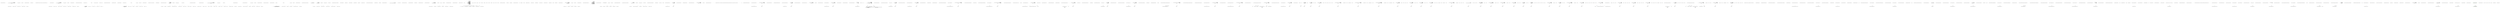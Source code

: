 digraph  {
m0_50 [cluster="CommandLine.Tests.Unit.Text.HelpTextTests.Create_instance_with_enum_options_disabled()", file="InstanceBuilder.cs", label="Entry CommandLine.Tests.Unit.Text.HelpTextTests.Create_instance_with_enum_options_disabled()", span="93-93"];
m0_51 [cluster="CommandLine.Tests.Unit.Text.HelpTextTests.Create_instance_with_enum_options_disabled()", file="InstanceBuilder.cs", label="var sut = new HelpText { AddDashesToOption = true }\r\n                .AddPreOptionsLine(''pre-options'')\r\n                .AddOptions(new NotParsed<FakeOptionsWithHelpTextEnum>(TypeInfo.Create(typeof(FakeOptionsWithHelpTextEnum)), Enumerable.Empty<Error>()))\r\n                .AddPostOptionsLine(''post-options'')", span="97-100"];
m0_52 [cluster="CommandLine.Tests.Unit.Text.HelpTextTests.Create_instance_with_enum_options_disabled()", file="InstanceBuilder.cs", label="var lines = sut.ToString().ToNotEmptyLines().TrimStringArray()", span="104-104"];
m0_53 [cluster="CommandLine.Tests.Unit.Text.HelpTextTests.Create_instance_with_enum_options_disabled()", file="InstanceBuilder.cs", label="lines[0].ShouldBeEquivalentTo(''pre-options'')", span="105-105"];
m0_54 [cluster="CommandLine.Tests.Unit.Text.HelpTextTests.Create_instance_with_enum_options_disabled()", file="InstanceBuilder.cs", label="lines[1].ShouldBeEquivalentTo(''--stringvalue    Define a string value here.'')", span="106-106"];
m0_55 [cluster="CommandLine.Tests.Unit.Text.HelpTextTests.Create_instance_with_enum_options_disabled()", file="InstanceBuilder.cs", label="lines[2].ShouldBeEquivalentTo(''--shape          Define a enum value here.'')", span="107-107"];
m0_56 [cluster="CommandLine.Tests.Unit.Text.HelpTextTests.Create_instance_with_enum_options_disabled()", file="InstanceBuilder.cs", label="lines[3].ShouldBeEquivalentTo(''--help           Display this help screen.'')", span="108-108"];
m0_57 [cluster="CommandLine.Tests.Unit.Text.HelpTextTests.Create_instance_with_enum_options_disabled()", file="InstanceBuilder.cs", label="lines[4].ShouldBeEquivalentTo(''--version        Display version information.'')", span="109-109"];
m0_58 [cluster="CommandLine.Tests.Unit.Text.HelpTextTests.Create_instance_with_enum_options_disabled()", file="InstanceBuilder.cs", label="lines[5].ShouldBeEquivalentTo(''post-options'')", span="110-110"];
m0_59 [cluster="CommandLine.Tests.Unit.Text.HelpTextTests.Create_instance_with_enum_options_disabled()", file="InstanceBuilder.cs", label="Exit CommandLine.Tests.Unit.Text.HelpTextTests.Create_instance_with_enum_options_disabled()", span="93-93"];
m0_16 [cluster="CommandLine.Text.HelpText.HelpText(string, string)", file="InstanceBuilder.cs", label="Entry CommandLine.Text.HelpText.HelpText(string, string)", span="82-82"];
m0_126 [cluster="CommandLine.Text.HelpText.RenderParsingErrorsText<T>(CommandLine.ParserResult<T>, System.Func<CommandLine.Error, string>, System.Func<System.Collections.Generic.IEnumerable<CommandLine.MutuallyExclusiveSetError>, string>, int)", file="InstanceBuilder.cs", label="Entry CommandLine.Text.HelpText.RenderParsingErrorsText<T>(CommandLine.ParserResult<T>, System.Func<CommandLine.Error, string>, System.Func<System.Collections.Generic.IEnumerable<CommandLine.MutuallyExclusiveSetError>, string>, int)", span="403-403"];
m0_22 [cluster="CommandLine.Tests.Unit.Text.HelpTextTests.Create_instance_with_options()", file="InstanceBuilder.cs", label="Entry CommandLine.Tests.Unit.Text.HelpTextTests.Create_instance_with_options()", span="46-46"];
m0_23 [cluster="CommandLine.Tests.Unit.Text.HelpTextTests.Create_instance_with_options()", file="InstanceBuilder.cs", label="var sut = new HelpText { AddDashesToOption = true }\r\n                .AddPreOptionsLine(''pre-options'')\r\n                .AddOptions(new NotParsed<FakeOptions>(TypeInfo.Create(typeof(FakeOptions)), Enumerable.Empty<Error>()))\r\n                .AddPostOptionsLine(''post-options'')", span="50-53"];
m0_24 [cluster="CommandLine.Tests.Unit.Text.HelpTextTests.Create_instance_with_options()", file="InstanceBuilder.cs", label="var lines = sut.ToString().ToNotEmptyLines().TrimStringArray()", span="57-57"];
m0_25 [cluster="CommandLine.Tests.Unit.Text.HelpTextTests.Create_instance_with_options()", file="InstanceBuilder.cs", label="lines[0].ShouldBeEquivalentTo(''pre-options'')", span="58-58"];
m0_26 [cluster="CommandLine.Tests.Unit.Text.HelpTextTests.Create_instance_with_options()", file="InstanceBuilder.cs", label="lines[1].ShouldBeEquivalentTo(''--stringvalue    Define a string value here.'')", span="59-59"];
m0_27 [cluster="CommandLine.Tests.Unit.Text.HelpTextTests.Create_instance_with_options()", file="InstanceBuilder.cs", label="lines[2].ShouldBeEquivalentTo(''-i               Define a int sequence here.'')", span="60-60"];
m0_28 [cluster="CommandLine.Tests.Unit.Text.HelpTextTests.Create_instance_with_options()", file="InstanceBuilder.cs", label="lines[3].ShouldBeEquivalentTo(''-x               Define a boolean or switch value here.'')", span="61-61"];
m0_29 [cluster="CommandLine.Tests.Unit.Text.HelpTextTests.Create_instance_with_options()", file="InstanceBuilder.cs", label="lines[4].ShouldBeEquivalentTo(''--help           Display this help screen.'')", span="62-62"];
m0_30 [cluster="CommandLine.Tests.Unit.Text.HelpTextTests.Create_instance_with_options()", file="InstanceBuilder.cs", label="lines[5].ShouldBeEquivalentTo(''--version        Display version information.'')", span="63-63"];
m0_31 [cluster="CommandLine.Tests.Unit.Text.HelpTextTests.Create_instance_with_options()", file="InstanceBuilder.cs", label="lines[6].ShouldBeEquivalentTo(''value pos. 0     Define a long value here.'')", span="64-64"];
m0_32 [cluster="CommandLine.Tests.Unit.Text.HelpTextTests.Create_instance_with_options()", file="InstanceBuilder.cs", label="lines[7].ShouldBeEquivalentTo(''post-options'')", span="65-65"];
m0_33 [cluster="CommandLine.Tests.Unit.Text.HelpTextTests.Create_instance_with_options()", file="InstanceBuilder.cs", label="Exit CommandLine.Tests.Unit.Text.HelpTextTests.Create_instance_with_options()", span="46-46"];
m0_66 [cluster="CommandLine.Tests.Unit.Text.HelpTextTests.When_help_text_is_longer_than_width_it_will_wrap_around_as_if_in_a_column()", file="InstanceBuilder.cs", label="Entry CommandLine.Tests.Unit.Text.HelpTextTests.When_help_text_is_longer_than_width_it_will_wrap_around_as_if_in_a_column()", span="131-131"];
m0_67 [cluster="CommandLine.Tests.Unit.Text.HelpTextTests.When_help_text_is_longer_than_width_it_will_wrap_around_as_if_in_a_column()", file="InstanceBuilder.cs", label="var sut = new HelpText(new HeadingInfo(''CommandLine.Tests.dll'', ''1.9.4.131''))", span="135-135"];
m0_68 [cluster="CommandLine.Tests.Unit.Text.HelpTextTests.When_help_text_is_longer_than_width_it_will_wrap_around_as_if_in_a_column()", file="InstanceBuilder.cs", label="sut.MaximumDisplayWidth = 40", span="136-136"];
m0_69 [cluster="CommandLine.Tests.Unit.Text.HelpTextTests.When_help_text_is_longer_than_width_it_will_wrap_around_as_if_in_a_column()", file="InstanceBuilder.cs", label="sut.AddOptions(\r\n                new NotParsed<FakeOptionsWithLongDescription>(\r\n                    TypeInfo.Create(typeof(FakeOptionsWithLongDescription)),\r\n                    Enumerable.Empty<Error>()))", span="137-140"];
m0_70 [cluster="CommandLine.Tests.Unit.Text.HelpTextTests.When_help_text_is_longer_than_width_it_will_wrap_around_as_if_in_a_column()", file="InstanceBuilder.cs", label="var lines = sut.ToString().Split(new[] { Environment.NewLine }, StringSplitOptions.None)", span="143-143"];
m0_71 [cluster="CommandLine.Tests.Unit.Text.HelpTextTests.When_help_text_is_longer_than_width_it_will_wrap_around_as_if_in_a_column()", file="InstanceBuilder.cs", label="lines[2].ShouldBeEquivalentTo(''  v, verbose    This is the description'')", span="144-144"];
m0_72 [cluster="CommandLine.Tests.Unit.Text.HelpTextTests.When_help_text_is_longer_than_width_it_will_wrap_around_as_if_in_a_column()", file="InstanceBuilder.cs", label="lines[3].ShouldBeEquivalentTo(''                of the verbosity to '')", span="146-146"];
m0_73 [cluster="CommandLine.Tests.Unit.Text.HelpTextTests.When_help_text_is_longer_than_width_it_will_wrap_around_as_if_in_a_column()", file="InstanceBuilder.cs", label="lines[4].ShouldBeEquivalentTo(''                test out the wrapping '')", span="147-147"];
m0_74 [cluster="CommandLine.Tests.Unit.Text.HelpTextTests.When_help_text_is_longer_than_width_it_will_wrap_around_as_if_in_a_column()", file="InstanceBuilder.cs", label="lines[5].ShouldBeEquivalentTo(''                capabilities of the '')", span="148-148"];
m0_75 [cluster="CommandLine.Tests.Unit.Text.HelpTextTests.When_help_text_is_longer_than_width_it_will_wrap_around_as_if_in_a_column()", file="InstanceBuilder.cs", label="lines[6].ShouldBeEquivalentTo(''                Help Text.'')", span="149-149"];
m0_76 [cluster="CommandLine.Tests.Unit.Text.HelpTextTests.When_help_text_is_longer_than_width_it_will_wrap_around_as_if_in_a_column()", file="InstanceBuilder.cs", label="Exit CommandLine.Tests.Unit.Text.HelpTextTests.When_help_text_is_longer_than_width_it_will_wrap_around_as_if_in_a_column()", span="131-131"];
m0_217 [cluster="CommandLine.Text.HelpText.RenderUsageText<T>(CommandLine.ParserResult<T>)", file="InstanceBuilder.cs", label="Entry CommandLine.Text.HelpText.RenderUsageText<T>(CommandLine.ParserResult<T>)", span="439-439"];
m0_78 [cluster="CommandLine.Tests.Unit.Text.HelpTextTests.Long_help_text_without_spaces()", file="InstanceBuilder.cs", label="Entry CommandLine.Tests.Unit.Text.HelpTextTests.Long_help_text_without_spaces()", span="154-154"];
m0_79 [cluster="CommandLine.Tests.Unit.Text.HelpTextTests.Long_help_text_without_spaces()", file="InstanceBuilder.cs", label="var sut = new HelpText(new HeadingInfo(''CommandLine.Tests.dll'', ''1.9.4.131''))", span="158-158"];
m0_80 [cluster="CommandLine.Tests.Unit.Text.HelpTextTests.Long_help_text_without_spaces()", file="InstanceBuilder.cs", label="sut.MaximumDisplayWidth = 40", span="159-159"];
m0_81 [cluster="CommandLine.Tests.Unit.Text.HelpTextTests.Long_help_text_without_spaces()", file="InstanceBuilder.cs", label="sut.AddOptions(\r\n                new NotParsed<FakeOptionsWithLongDescriptionAndNoSpaces>(\r\n                    TypeInfo.Create(typeof(FakeOptionsWithLongDescriptionAndNoSpaces)),\r\n                    Enumerable.Empty<Error>()))", span="160-163"];
m0_82 [cluster="CommandLine.Tests.Unit.Text.HelpTextTests.Long_help_text_without_spaces()", file="InstanceBuilder.cs", label="var lines = sut.ToString().ToNotEmptyLines()", span="166-166"];
m0_83 [cluster="CommandLine.Tests.Unit.Text.HelpTextTests.Long_help_text_without_spaces()", file="InstanceBuilder.cs", label="lines[1].ShouldBeEquivalentTo(''  v, verbose    Before '')", span="167-167"];
m0_84 [cluster="CommandLine.Tests.Unit.Text.HelpTextTests.Long_help_text_without_spaces()", file="InstanceBuilder.cs", label="lines[2].ShouldBeEquivalentTo(''                012345678901234567890123'')", span="168-168"];
m0_85 [cluster="CommandLine.Tests.Unit.Text.HelpTextTests.Long_help_text_without_spaces()", file="InstanceBuilder.cs", label="lines[3].ShouldBeEquivalentTo(''                After'')", span="169-169"];
m0_86 [cluster="CommandLine.Tests.Unit.Text.HelpTextTests.Long_help_text_without_spaces()", file="InstanceBuilder.cs", label="lines[4].ShouldBeEquivalentTo(''  input-file    Before '')", span="170-170"];
m0_87 [cluster="CommandLine.Tests.Unit.Text.HelpTextTests.Long_help_text_without_spaces()", file="InstanceBuilder.cs", label="lines[5].ShouldBeEquivalentTo(''                012345678901234567890123'')", span="171-171"];
m0_88 [cluster="CommandLine.Tests.Unit.Text.HelpTextTests.Long_help_text_without_spaces()", file="InstanceBuilder.cs", label="lines[6].ShouldBeEquivalentTo(''                456789 After'')", span="172-172"];
m0_89 [cluster="CommandLine.Tests.Unit.Text.HelpTextTests.Long_help_text_without_spaces()", file="InstanceBuilder.cs", label="Exit CommandLine.Tests.Unit.Text.HelpTextTests.Long_help_text_without_spaces()", span="154-154"];
m0_190 [cluster="System.Collections.Generic.IEnumerable<TSource>.Concat<TSource>(System.Collections.Generic.IEnumerable<TSource>)", file="InstanceBuilder.cs", label="Entry System.Collections.Generic.IEnumerable<TSource>.Concat<TSource>(System.Collections.Generic.IEnumerable<TSource>)", span="0-0"];
m0_116 [cluster="CommandLine.BadFormatTokenError.BadFormatTokenError(string)", file="InstanceBuilder.cs", label="Entry CommandLine.BadFormatTokenError.BadFormatTokenError(string)", span="196-196"];
m0_149 [cluster="CommandLine.Tests.Unit.Text.HelpTextTests.Invoke_AutoBuild_for_Options_returns_appropriate_formatted_text()", file="InstanceBuilder.cs", label="Entry CommandLine.Tests.Unit.Text.HelpTextTests.Invoke_AutoBuild_for_Options_returns_appropriate_formatted_text()", span="260-260"];
m0_150 [cluster="CommandLine.Tests.Unit.Text.HelpTextTests.Invoke_AutoBuild_for_Options_returns_appropriate_formatted_text()", file="InstanceBuilder.cs", label="var fakeResult = new NotParsed<FakeOptions>(\r\n                TypeInfo.Create(typeof(FakeOptions)),\r\n                new Error[]\r\n                    {\r\n                        new BadFormatTokenError(''badtoken''),\r\n                        new SequenceOutOfRangeError(new NameInfo(''i'', ''''))\r\n                    })", span="263-269"];
m0_151 [cluster="CommandLine.Tests.Unit.Text.HelpTextTests.Invoke_AutoBuild_for_Options_returns_appropriate_formatted_text()", file="InstanceBuilder.cs", label="var helpText = HelpText.AutoBuild(fakeResult)", span="272-272"];
m0_152 [cluster="CommandLine.Tests.Unit.Text.HelpTextTests.Invoke_AutoBuild_for_Options_returns_appropriate_formatted_text()", file="InstanceBuilder.cs", label="var lines = helpText.ToString().ToNotEmptyLines().TrimStringArray()", span="275-275"];
m0_153 [cluster="CommandLine.Tests.Unit.Text.HelpTextTests.Invoke_AutoBuild_for_Options_returns_appropriate_formatted_text()", file="InstanceBuilder.cs", label="lines[0].Should().StartWithEquivalent(''CommandLine'')", span="276-276"];
m0_154 [cluster="CommandLine.Tests.Unit.Text.HelpTextTests.Invoke_AutoBuild_for_Options_returns_appropriate_formatted_text()", file="InstanceBuilder.cs", label="lines[1].Should().StartWithEquivalent(''Copyright (c)'')", span="277-277"];
m0_155 [cluster="CommandLine.Tests.Unit.Text.HelpTextTests.Invoke_AutoBuild_for_Options_returns_appropriate_formatted_text()", file="InstanceBuilder.cs", label="lines[2].ShouldBeEquivalentTo(''ERROR(S):'')", span="278-278"];
m0_156 [cluster="CommandLine.Tests.Unit.Text.HelpTextTests.Invoke_AutoBuild_for_Options_returns_appropriate_formatted_text()", file="InstanceBuilder.cs", label="lines[3].ShouldBeEquivalentTo(''Token 'badtoken' is not recognized.'')", span="279-279"];
m0_157 [cluster="CommandLine.Tests.Unit.Text.HelpTextTests.Invoke_AutoBuild_for_Options_returns_appropriate_formatted_text()", file="InstanceBuilder.cs", label="lines[4].ShouldBeEquivalentTo(''A sequence option 'i' is defined with fewer or more items than required.'')", span="280-280"];
m0_158 [cluster="CommandLine.Tests.Unit.Text.HelpTextTests.Invoke_AutoBuild_for_Options_returns_appropriate_formatted_text()", file="InstanceBuilder.cs", label="lines[5].ShouldBeEquivalentTo(''--stringvalue    Define a string value here.'')", span="281-281"];
m0_159 [cluster="CommandLine.Tests.Unit.Text.HelpTextTests.Invoke_AutoBuild_for_Options_returns_appropriate_formatted_text()", file="InstanceBuilder.cs", label="lines[6].ShouldBeEquivalentTo(''-i               Define a int sequence here.'')", span="282-282"];
m0_160 [cluster="CommandLine.Tests.Unit.Text.HelpTextTests.Invoke_AutoBuild_for_Options_returns_appropriate_formatted_text()", file="InstanceBuilder.cs", label="lines[7].ShouldBeEquivalentTo(''-x               Define a boolean or switch value here.'')", span="283-283"];
m0_161 [cluster="CommandLine.Tests.Unit.Text.HelpTextTests.Invoke_AutoBuild_for_Options_returns_appropriate_formatted_text()", file="InstanceBuilder.cs", label="lines[8].ShouldBeEquivalentTo(''--help           Display this help screen.'')", span="284-284"];
m0_162 [cluster="CommandLine.Tests.Unit.Text.HelpTextTests.Invoke_AutoBuild_for_Options_returns_appropriate_formatted_text()", file="InstanceBuilder.cs", label="Exit CommandLine.Tests.Unit.Text.HelpTextTests.Invoke_AutoBuild_for_Options_returns_appropriate_formatted_text()", span="260-260"];
m0_192 [cluster="CommandLine.Tests.Unit.Text.HelpTextTests.Create_instance_with_options_and_values()", file="InstanceBuilder.cs", label="Entry CommandLine.Tests.Unit.Text.HelpTextTests.Create_instance_with_options_and_values()", span="342-342"];
m0_193 [cluster="CommandLine.Tests.Unit.Text.HelpTextTests.Create_instance_with_options_and_values()", file="InstanceBuilder.cs", label="var sut = new HelpText { AddDashesToOption = true }\r\n                .AddPreOptionsLine(''pre-options'')\r\n                .AddOptions(new NotParsed<FakeOptionsWithHelpTextValue>(TypeInfo.Create(typeof(FakeOptionsWithHelpTextValue)), Enumerable.Empty<Error>()))\r\n                .AddPostOptionsLine(''post-options'')", span="346-349"];
m0_194 [cluster="CommandLine.Tests.Unit.Text.HelpTextTests.Create_instance_with_options_and_values()", file="InstanceBuilder.cs", label="var lines = sut.ToString().ToNotEmptyLines().TrimStringArray()", span="353-353"];
m0_195 [cluster="CommandLine.Tests.Unit.Text.HelpTextTests.Create_instance_with_options_and_values()", file="InstanceBuilder.cs", label="lines[0].ShouldBeEquivalentTo(''pre-options'')", span="354-354"];
m0_196 [cluster="CommandLine.Tests.Unit.Text.HelpTextTests.Create_instance_with_options_and_values()", file="InstanceBuilder.cs", label="lines[1].ShouldBeEquivalentTo(''--stringvalue=STR            Define a string value here.'')", span="355-355"];
m0_197 [cluster="CommandLine.Tests.Unit.Text.HelpTextTests.Create_instance_with_options_and_values()", file="InstanceBuilder.cs", label="lines[2].ShouldBeEquivalentTo(''-i INTSEQ                    Define a int sequence here.'')", span="356-356"];
m0_198 [cluster="CommandLine.Tests.Unit.Text.HelpTextTests.Create_instance_with_options_and_values()", file="InstanceBuilder.cs", label="lines[3].ShouldBeEquivalentTo(''-x                           Define a boolean or switch value here.'')", span="357-357"];
m0_199 [cluster="CommandLine.Tests.Unit.Text.HelpTextTests.Create_instance_with_options_and_values()", file="InstanceBuilder.cs", label="lines[4].ShouldBeEquivalentTo(''--help                       Display this help screen.'')", span="358-358"];
m0_200 [cluster="CommandLine.Tests.Unit.Text.HelpTextTests.Create_instance_with_options_and_values()", file="InstanceBuilder.cs", label="lines[5].ShouldBeEquivalentTo(''--version                    Display version information.'')", span="359-359"];
m0_201 [cluster="CommandLine.Tests.Unit.Text.HelpTextTests.Create_instance_with_options_and_values()", file="InstanceBuilder.cs", label="lines[6].ShouldBeEquivalentTo(''number (pos. 0) NUM          Define a long value here.'')", span="360-360"];
m0_202 [cluster="CommandLine.Tests.Unit.Text.HelpTextTests.Create_instance_with_options_and_values()", file="InstanceBuilder.cs", label="lines[7].ShouldBeEquivalentTo(''paintcolor (pos. 1) COLOR    Define a color value here.'')", span="361-361"];
m0_203 [cluster="CommandLine.Tests.Unit.Text.HelpTextTests.Create_instance_with_options_and_values()", file="InstanceBuilder.cs", label="lines[8].ShouldBeEquivalentTo(''post-options'', lines[8])", span="362-362"];
m0_204 [cluster="CommandLine.Tests.Unit.Text.HelpTextTests.Create_instance_with_options_and_values()", file="InstanceBuilder.cs", label="Exit CommandLine.Tests.Unit.Text.HelpTextTests.Create_instance_with_options_and_values()", span="342-342"];
m0_39 [cluster="CommandLine.Tests.Unit.Text.HelpTextTests.Create_instance_with_enum_options_enabled()", file="InstanceBuilder.cs", label="Entry CommandLine.Tests.Unit.Text.HelpTextTests.Create_instance_with_enum_options_enabled()", span="70-70"];
m0_41 [cluster="CommandLine.Tests.Unit.Text.HelpTextTests.Create_instance_with_enum_options_enabled()", file="InstanceBuilder.cs", label="var lines = sut.ToString().ToNotEmptyLines().TrimStringArray()", span="81-81"];
m0_42 [cluster="CommandLine.Tests.Unit.Text.HelpTextTests.Create_instance_with_enum_options_enabled()", file="InstanceBuilder.cs", label="lines[0].ShouldBeEquivalentTo(''pre-options'')", span="82-82"];
m0_43 [cluster="CommandLine.Tests.Unit.Text.HelpTextTests.Create_instance_with_enum_options_enabled()", file="InstanceBuilder.cs", label="lines[1].ShouldBeEquivalentTo(''--stringvalue    Define a string value here.'')", span="83-83"];
m0_44 [cluster="CommandLine.Tests.Unit.Text.HelpTextTests.Create_instance_with_enum_options_enabled()", file="InstanceBuilder.cs", label="lines[2].ShouldBeEquivalentTo(''--shape          Define a enum value here. Valid values: Circle, Square,'')", span="84-84"];
m0_45 [cluster="CommandLine.Tests.Unit.Text.HelpTextTests.Create_instance_with_enum_options_enabled()", file="InstanceBuilder.cs", label="lines[3].ShouldBeEquivalentTo(''Triangle'')", span="85-85"];
m0_46 [cluster="CommandLine.Tests.Unit.Text.HelpTextTests.Create_instance_with_enum_options_enabled()", file="InstanceBuilder.cs", label="lines[4].ShouldBeEquivalentTo(''--help           Display this help screen.'')", span="86-86"];
m0_47 [cluster="CommandLine.Tests.Unit.Text.HelpTextTests.Create_instance_with_enum_options_enabled()", file="InstanceBuilder.cs", label="lines[5].ShouldBeEquivalentTo(''--version        Display version information.'')", span="87-87"];
m0_48 [cluster="CommandLine.Tests.Unit.Text.HelpTextTests.Create_instance_with_enum_options_enabled()", file="InstanceBuilder.cs", label="lines[6].ShouldBeEquivalentTo(''post-options'')", span="88-88"];
m0_49 [cluster="CommandLine.Tests.Unit.Text.HelpTextTests.Create_instance_with_enum_options_enabled()", file="InstanceBuilder.cs", label="Exit CommandLine.Tests.Unit.Text.HelpTextTests.Create_instance_with_enum_options_enabled()", span="70-70"];
m0_120 [cluster="CommandLine.MissingRequiredOptionError.MissingRequiredOptionError(CommandLine.NameInfo)", file="InstanceBuilder.cs", label="Entry CommandLine.MissingRequiredOptionError.MissingRequiredOptionError(CommandLine.NameInfo)", span="291-291"];
m0_90 [cluster="CommandLine.Tests.Unit.Text.HelpTextTests.Long_pre_and_post_lines_without_spaces()", file="InstanceBuilder.cs", label="Entry CommandLine.Tests.Unit.Text.HelpTextTests.Long_pre_and_post_lines_without_spaces()", span="177-177"];
m0_91 [cluster="CommandLine.Tests.Unit.Text.HelpTextTests.Long_pre_and_post_lines_without_spaces()", file="InstanceBuilder.cs", label="var sut = new HelpText(''Heading Info.'')", span="181-181"];
m0_92 [cluster="CommandLine.Tests.Unit.Text.HelpTextTests.Long_pre_and_post_lines_without_spaces()", file="InstanceBuilder.cs", label="sut.MaximumDisplayWidth = 40", span="182-182"];
m0_93 [cluster="CommandLine.Tests.Unit.Text.HelpTextTests.Long_pre_and_post_lines_without_spaces()", file="InstanceBuilder.cs", label="sut.AddPreOptionsLine(''Before 0123456789012345678901234567890123456789012 After'')\r\n                .AddOptions(new NotParsed<FakeOptionsForHelp>(TypeInfo.Create(typeof(FakeOptionsForHelp)), Enumerable.Empty<Error>()))\r\n                .AddPostOptionsLine(''Before 0123456789012345678901234567890123456789 After'')", span="183-185"];
m0_94 [cluster="CommandLine.Tests.Unit.Text.HelpTextTests.Long_pre_and_post_lines_without_spaces()", file="InstanceBuilder.cs", label="var lines = sut.ToString().ToNotEmptyLines()", span="188-188"];
m0_95 [cluster="CommandLine.Tests.Unit.Text.HelpTextTests.Long_pre_and_post_lines_without_spaces()", file="InstanceBuilder.cs", label="lines[1].ShouldBeEquivalentTo(''Before '')", span="189-189"];
m0_96 [cluster="CommandLine.Tests.Unit.Text.HelpTextTests.Long_pre_and_post_lines_without_spaces()", file="InstanceBuilder.cs", label="lines[2].ShouldBeEquivalentTo(''0123456789012345678901234567890123456789'')", span="190-190"];
m0_97 [cluster="CommandLine.Tests.Unit.Text.HelpTextTests.Long_pre_and_post_lines_without_spaces()", file="InstanceBuilder.cs", label="lines[3].ShouldBeEquivalentTo(''012 After'')", span="191-191"];
m0_98 [cluster="CommandLine.Tests.Unit.Text.HelpTextTests.Long_pre_and_post_lines_without_spaces()", file="InstanceBuilder.cs", label="lines[lines.Length - 3].ShouldBeEquivalentTo(''Before '')", span="192-192"];
m0_99 [cluster="CommandLine.Tests.Unit.Text.HelpTextTests.Long_pre_and_post_lines_without_spaces()", file="InstanceBuilder.cs", label="lines[lines.Length - 2].ShouldBeEquivalentTo(''0123456789012345678901234567890123456789'')", span="193-193"];
m0_100 [cluster="CommandLine.Tests.Unit.Text.HelpTextTests.Long_pre_and_post_lines_without_spaces()", file="InstanceBuilder.cs", label="lines[lines.Length - 1].ShouldBeEquivalentTo('' After'')", span="194-194"];
m0_101 [cluster="CommandLine.Tests.Unit.Text.HelpTextTests.Long_pre_and_post_lines_without_spaces()", file="InstanceBuilder.cs", label="Exit CommandLine.Tests.Unit.Text.HelpTextTests.Long_pre_and_post_lines_without_spaces()", span="177-177"];
m0_177 [cluster="CommandLine.Tests.Unit.Text.HelpTextTests.Invoke_AutoBuild_for_Verbs_with_unknown_verb_returns_appropriate_formatted_text()", file="InstanceBuilder.cs", label="Entry CommandLine.Tests.Unit.Text.HelpTextTests.Invoke_AutoBuild_for_Verbs_with_unknown_verb_returns_appropriate_formatted_text()", span="315-315"];
m0_178 [cluster="CommandLine.Tests.Unit.Text.HelpTextTests.Invoke_AutoBuild_for_Verbs_with_unknown_verb_returns_appropriate_formatted_text()", file="InstanceBuilder.cs", label="var verbTypes = Enumerable.Empty<Type>().Concat(\r\n                new[] { typeof(AddOptions), typeof(CommitOptions), typeof(CloneOptions) })", span="318-319"];
m0_179 [cluster="CommandLine.Tests.Unit.Text.HelpTextTests.Invoke_AutoBuild_for_Verbs_with_unknown_verb_returns_appropriate_formatted_text()", file="InstanceBuilder.cs", label="var fakeResult = new NotParsed<object>(\r\n                TypeInfo.Create(typeof(NullInstance),\r\n                    verbTypes),\r\n                new Error[] { new HelpVerbRequestedError(null, null, false) })", span="320-323"];
m0_180 [cluster="CommandLine.Tests.Unit.Text.HelpTextTests.Invoke_AutoBuild_for_Verbs_with_unknown_verb_returns_appropriate_formatted_text()", file="InstanceBuilder.cs", label="var helpText = HelpText.AutoBuild(fakeResult)", span="326-326"];
m0_181 [cluster="CommandLine.Tests.Unit.Text.HelpTextTests.Invoke_AutoBuild_for_Verbs_with_unknown_verb_returns_appropriate_formatted_text()", file="InstanceBuilder.cs", label="var lines = helpText.ToString().ToNotEmptyLines().TrimStringArray()", span="329-329"];
m0_182 [cluster="CommandLine.Tests.Unit.Text.HelpTextTests.Invoke_AutoBuild_for_Verbs_with_unknown_verb_returns_appropriate_formatted_text()", file="InstanceBuilder.cs", label="lines[0].Should().StartWithEquivalent(''CommandLine'')", span="331-331"];
m0_183 [cluster="CommandLine.Tests.Unit.Text.HelpTextTests.Invoke_AutoBuild_for_Verbs_with_unknown_verb_returns_appropriate_formatted_text()", file="InstanceBuilder.cs", label="lines[1].Should().StartWithEquivalent(''Copyright (c)'')", span="332-332"];
m0_184 [cluster="CommandLine.Tests.Unit.Text.HelpTextTests.Invoke_AutoBuild_for_Verbs_with_unknown_verb_returns_appropriate_formatted_text()", file="InstanceBuilder.cs", label="lines[2].ShouldBeEquivalentTo(''add        Add file contents to the index.'')", span="333-333"];
m0_185 [cluster="CommandLine.Tests.Unit.Text.HelpTextTests.Invoke_AutoBuild_for_Verbs_with_unknown_verb_returns_appropriate_formatted_text()", file="InstanceBuilder.cs", label="lines[3].ShouldBeEquivalentTo(''commit     Record changes to the repository.'')", span="334-334"];
m0_186 [cluster="CommandLine.Tests.Unit.Text.HelpTextTests.Invoke_AutoBuild_for_Verbs_with_unknown_verb_returns_appropriate_formatted_text()", file="InstanceBuilder.cs", label="lines[4].ShouldBeEquivalentTo(''clone      Clone a repository into a new directory.'')", span="335-335"];
m0_187 [cluster="CommandLine.Tests.Unit.Text.HelpTextTests.Invoke_AutoBuild_for_Verbs_with_unknown_verb_returns_appropriate_formatted_text()", file="InstanceBuilder.cs", label="lines[5].ShouldBeEquivalentTo(''help       Display more information on a specific command.'')", span="336-336"];
m0_188 [cluster="CommandLine.Tests.Unit.Text.HelpTextTests.Invoke_AutoBuild_for_Verbs_with_unknown_verb_returns_appropriate_formatted_text()", file="InstanceBuilder.cs", label="lines[6].ShouldBeEquivalentTo(''version    Display version information.'')", span="337-337"];
m0_189 [cluster="CommandLine.Tests.Unit.Text.HelpTextTests.Invoke_AutoBuild_for_Verbs_with_unknown_verb_returns_appropriate_formatted_text()", file="InstanceBuilder.cs", label="Exit CommandLine.Tests.Unit.Text.HelpTextTests.Invoke_AutoBuild_for_Verbs_with_unknown_verb_returns_appropriate_formatted_text()", span="315-315"];
m0_0 [cluster="CommandLine.Tests.Unit.Text.HelpTextTests.Create_empty_instance()", file="InstanceBuilder.cs", label="Entry CommandLine.Tests.Unit.Text.HelpTextTests.Create_empty_instance()", span="16-16"];
m0_1 [cluster="CommandLine.Tests.Unit.Text.HelpTextTests.Create_empty_instance()", file="InstanceBuilder.cs", label="string.Empty.ShouldBeEquivalentTo(new HelpText().ToString())", span="18-18"];
m0_2 [cluster="CommandLine.Tests.Unit.Text.HelpTextTests.Create_empty_instance()", file="InstanceBuilder.cs", label="Exit CommandLine.Tests.Unit.Text.HelpTextTests.Create_empty_instance()", span="16-16"];
m0_145 [cluster="System.InvalidOperationException.InvalidOperationException()", file="InstanceBuilder.cs", label="Entry System.InvalidOperationException.InvalidOperationException()", span="0-0"];
m0_36 [cluster="System.Linq.Enumerable.Empty<TResult>()", file="InstanceBuilder.cs", label="Entry System.Linq.Enumerable.Empty<TResult>()", span="0-0"];
m0_38 [cluster="System.Collections.Generic.IEnumerable<string>.TrimStringArray()", file="InstanceBuilder.cs", label="Entry System.Collections.Generic.IEnumerable<string>.TrimStringArray()", span="15-15"];
m0_34 [cluster="CommandLine.NotParsed<T>.NotParsed(CommandLine.TypeInfo, System.Collections.Generic.IEnumerable<CommandLine.Error>)", file="InstanceBuilder.cs", label="Entry CommandLine.NotParsed<T>.NotParsed(CommandLine.TypeInfo, System.Collections.Generic.IEnumerable<CommandLine.Error>)", span="163-163"];
m0_123 [cluster="CommandLine.BadVerbSelectedError.BadVerbSelectedError(string)", file="InstanceBuilder.cs", label="Entry CommandLine.BadVerbSelectedError.BadVerbSelectedError(string)", span="357-357"];
m0_3 [cluster="CommandLine.Text.HelpText.HelpText()", file="InstanceBuilder.cs", label="Entry CommandLine.Text.HelpText.HelpText()", span="36-36"];
m0_60 [cluster="CommandLine.Tests.Unit.Text.HelpTextTests.When_defined_MetaValue_should_be_rendered()", file="InstanceBuilder.cs", label="Entry CommandLine.Tests.Unit.Text.HelpTextTests.When_defined_MetaValue_should_be_rendered()", span="115-115"];
m0_61 [cluster="CommandLine.Tests.Unit.Text.HelpTextTests.When_defined_MetaValue_should_be_rendered()", file="InstanceBuilder.cs", label="var sut =\r\n                new HelpText(''Meta Value.'').AddOptions(\r\n                    new NotParsed<FakeOptionsWithMetaValue>(TypeInfo.Create(typeof(FakeOptionsWithMetaValue)), Enumerable.Empty<Error>()))", span="119-121"];
m0_62 [cluster="CommandLine.Tests.Unit.Text.HelpTextTests.When_defined_MetaValue_should_be_rendered()", file="InstanceBuilder.cs", label="var lines = sut.ToString().ToNotEmptyLines().TrimStringArray()", span="124-124"];
m0_63 [cluster="CommandLine.Tests.Unit.Text.HelpTextTests.When_defined_MetaValue_should_be_rendered()", file="InstanceBuilder.cs", label="lines[2].ShouldBeEquivalentTo(''i FILE, input-file=FILE    Required. Specify input FILE to be processed.'')", span="126-126"];
m0_64 [cluster="CommandLine.Tests.Unit.Text.HelpTextTests.When_defined_MetaValue_should_be_rendered()", file="InstanceBuilder.cs", label="Exit CommandLine.Tests.Unit.Text.HelpTextTests.When_defined_MetaValue_should_be_rendered()", span="115-115"];
m0_19 [cluster="CommandLine.Text.HelpText.AddPreOptionsLine(string)", file="InstanceBuilder.cs", label="Entry CommandLine.Text.HelpText.AddPreOptionsLine(string)", span="316-316"];
m0_125 [cluster="CommandLine.HelpVerbRequestedError.HelpVerbRequestedError(string, System.Type, bool)", file="InstanceBuilder.cs", label="Entry CommandLine.HelpVerbRequestedError.HelpVerbRequestedError(string, System.Type, bool)", span="383-383"];
m0_205 [cluster="CommandLine.Tests.Unit.Text.HelpTextTests.RenderUsageText_returns_properly_formatted_text()", file="InstanceBuilder.cs", label="Entry CommandLine.Tests.Unit.Text.HelpTextTests.RenderUsageText_returns_properly_formatted_text()", span="367-367"];
m0_206 [cluster="CommandLine.Tests.Unit.Text.HelpTextTests.RenderUsageText_returns_properly_formatted_text()", file="InstanceBuilder.cs", label="ParserResult<FakeOptionsWithUsageText> result =\r\n                new NotParsed<FakeOptionsWithUsageText>(\r\n                    TypeInfo.Create(typeof(FakeOptionsWithUsageText)), Enumerable.Empty<Error>())", span="370-372"];
m0_207 [cluster="CommandLine.Tests.Unit.Text.HelpTextTests.RenderUsageText_returns_properly_formatted_text()", file="InstanceBuilder.cs", label="var text = HelpText.RenderUsageText(result)", span="375-375"];
m0_208 [cluster="CommandLine.Tests.Unit.Text.HelpTextTests.RenderUsageText_returns_properly_formatted_text()", file="InstanceBuilder.cs", label="var lines = text.ToNotEmptyLines()", span="378-378"];
m0_209 [cluster="CommandLine.Tests.Unit.Text.HelpTextTests.RenderUsageText_returns_properly_formatted_text()", file="InstanceBuilder.cs", label="lines[0].ShouldBeEquivalentTo(''Normal scenario:'')", span="381-381"];
m0_210 [cluster="CommandLine.Tests.Unit.Text.HelpTextTests.RenderUsageText_returns_properly_formatted_text()", file="InstanceBuilder.cs", label="lines[1].ShouldBeEquivalentTo(''  mono testapp.exe --input file.bin --output out.bin'')", span="382-382"];
m0_211 [cluster="CommandLine.Tests.Unit.Text.HelpTextTests.RenderUsageText_returns_properly_formatted_text()", file="InstanceBuilder.cs", label="lines[2].ShouldBeEquivalentTo(''Logging warnings:'')", span="383-383"];
m0_212 [cluster="CommandLine.Tests.Unit.Text.HelpTextTests.RenderUsageText_returns_properly_formatted_text()", file="InstanceBuilder.cs", label="lines[3].ShouldBeEquivalentTo(''  mono testapp.exe -w --input file.bin'')", span="384-384"];
m0_213 [cluster="CommandLine.Tests.Unit.Text.HelpTextTests.RenderUsageText_returns_properly_formatted_text()", file="InstanceBuilder.cs", label="lines[4].ShouldBeEquivalentTo(''Logging errors:'')", span="385-385"];
m0_214 [cluster="CommandLine.Tests.Unit.Text.HelpTextTests.RenderUsageText_returns_properly_formatted_text()", file="InstanceBuilder.cs", label="lines[5].ShouldBeEquivalentTo(''  mono testapp.exe -w --input file.bin'')", span="386-386"];
m0_215 [cluster="CommandLine.Tests.Unit.Text.HelpTextTests.RenderUsageText_returns_properly_formatted_text()", file="InstanceBuilder.cs", label="lines[6].ShouldBeEquivalentTo(''  mono testapp.exe --input=file.bin --warns'')", span="387-387"];
m0_216 [cluster="CommandLine.Tests.Unit.Text.HelpTextTests.RenderUsageText_returns_properly_formatted_text()", file="InstanceBuilder.cs", label="Exit CommandLine.Tests.Unit.Text.HelpTextTests.RenderUsageText_returns_properly_formatted_text()", span="367-367"];
m0_121 [cluster="CommandLine.SequenceOutOfRangeError.SequenceOutOfRangeError(CommandLine.NameInfo)", file="InstanceBuilder.cs", label="Entry CommandLine.SequenceOutOfRangeError.SequenceOutOfRangeError(CommandLine.NameInfo)", span="335-335"];
m0_37 [cluster="CommandLine.Text.HelpText.AddOptions<T>(CommandLine.ParserResult<T>)", file="InstanceBuilder.cs", label="Entry CommandLine.Text.HelpText.AddOptions<T>(CommandLine.ParserResult<T>)", span="336-336"];
m0_146 [cluster="lambda expression", file="InstanceBuilder.cs", label="Entry lambda expression", span="241-241"];
m0_128 [cluster="lambda expression", file="InstanceBuilder.cs", label="err.Tag", span="220-220"];
m0_130 [cluster="lambda expression", file="InstanceBuilder.cs", label="return ''ERR '' + ((BadFormatTokenError)err).Token;", span="223-223"];
m0_132 [cluster="lambda expression", file="InstanceBuilder.cs", label="return ''ERR '' + ((MissingValueOptionError)err).NameInfo.NameText;", span="225-225"];
m0_134 [cluster="lambda expression", file="InstanceBuilder.cs", label="return ''ERR '' + ((UnknownOptionError)err).Token;", span="227-227"];
m0_136 [cluster="lambda expression", file="InstanceBuilder.cs", label="return ''ERR '' + ((MissingRequiredOptionError)err).NameInfo.NameText;", span="229-229"];
m0_138 [cluster="lambda expression", file="InstanceBuilder.cs", label="return ''ERR '' + ((SequenceOutOfRangeError)err).NameInfo.NameText;", span="231-231"];
m0_142 [cluster="lambda expression", file="InstanceBuilder.cs", label="return ''ERR '' + ((BadVerbSelectedError)err).Token;", span="235-235"];
m0_127 [cluster="lambda expression", file="InstanceBuilder.cs", label="Entry lambda expression", span="218-239"];
m0_129 [cluster="lambda expression", file="InstanceBuilder.cs", label="ErrorType.BadFormatTokenError", span="222-222"];
m0_131 [cluster="lambda expression", file="InstanceBuilder.cs", label="ErrorType.MissingValueOptionError", span="224-224"];
m0_133 [cluster="lambda expression", file="InstanceBuilder.cs", label="ErrorType.UnknownOptionError", span="226-226"];
m0_135 [cluster="lambda expression", file="InstanceBuilder.cs", label="ErrorType.MissingRequiredOptionError", span="228-228"];
m0_137 [cluster="lambda expression", file="InstanceBuilder.cs", label="ErrorType.SequenceOutOfRangeError", span="230-230"];
m0_139 [cluster="lambda expression", file="InstanceBuilder.cs", label="ErrorType.NoVerbSelectedError", span="232-232"];
m0_141 [cluster="lambda expression", file="InstanceBuilder.cs", label="ErrorType.BadVerbSelectedError", span="234-234"];
m0_143 [cluster="lambda expression", file="InstanceBuilder.cs", label="throw new InvalidOperationException();", span="237-237"];
m0_140 [cluster="lambda expression", file="InstanceBuilder.cs", label="return ''ERR no-verb-selected'';", span="233-233"];
m0_144 [cluster="lambda expression", file="InstanceBuilder.cs", label="Exit lambda expression", span="218-239"];
m0_147 [cluster="lambda expression", file="InstanceBuilder.cs", label="string.Empty", span="241-241"];
m0_148 [cluster="lambda expression", file="InstanceBuilder.cs", label="Exit lambda expression", span="241-241"];
m0_191 [cluster="CommandLine.TypeInfo.Create(System.Type, System.Collections.Generic.IEnumerable<System.Type>)", file="InstanceBuilder.cs", label="Entry CommandLine.TypeInfo.Create(System.Type, System.Collections.Generic.IEnumerable<System.Type>)", span="34-34"];
m0_35 [cluster="CommandLine.TypeInfo.Create(System.Type)", file="InstanceBuilder.cs", label="Entry CommandLine.TypeInfo.Create(System.Type)", span="29-29"];
m0_65 [cluster="CommandLine.Text.HelpText.HelpText(string)", file="InstanceBuilder.cs", label="Entry CommandLine.Text.HelpText.HelpText(string)", span="59-59"];
m0_117 [cluster="CommandLine.MissingValueOptionError.MissingValueOptionError(CommandLine.NameInfo)", file="InstanceBuilder.cs", label="Entry CommandLine.MissingValueOptionError.MissingValueOptionError(CommandLine.NameInfo)", span="269-269"];
m0_164 [cluster="Unk.Should", file="InstanceBuilder.cs", label="Entry Unk.Should", span=""];
m0_4 [cluster="CommandLine.Text.HelpText.ToString()", file="InstanceBuilder.cs", label="Entry CommandLine.Text.HelpText.ToString()", span="496-496"];
m0_165 [cluster="Unk.StartWithEquivalent", file="InstanceBuilder.cs", label="Entry Unk.StartWithEquivalent", span=""];
m0_163 [cluster="CommandLine.Text.HelpText.AutoBuild<T>(CommandLine.ParserResult<T>)", file="InstanceBuilder.cs", label="Entry CommandLine.Text.HelpText.AutoBuild<T>(CommandLine.ParserResult<T>)", span="251-251"];
m0_122 [cluster="CommandLine.NoVerbSelectedError.NoVerbSelectedError()", file="InstanceBuilder.cs", label="Entry CommandLine.NoVerbSelectedError.NoVerbSelectedError()", span="421-421"];
m0_17 [cluster="CommandLine.Text.HeadingInfo.HeadingInfo(string, string)", file="InstanceBuilder.cs", label="Entry CommandLine.Text.HeadingInfo.HeadingInfo(string, string)", span="27-27"];
m0_119 [cluster="CommandLine.UnknownOptionError.UnknownOptionError(string)", file="InstanceBuilder.cs", label="Entry CommandLine.UnknownOptionError.UnknownOptionError(string)", span="280-280"];
m0_18 [cluster="CommandLine.Text.CopyrightInfo.CopyrightInfo(bool, string, params int[])", file="InstanceBuilder.cs", label="Entry CommandLine.Text.CopyrightInfo.CopyrightInfo(bool, string, params int[])", span="60-60"];
m0_20 [cluster="CommandLine.Text.HelpText.AddPostOptionsLine(string)", file="InstanceBuilder.cs", label="Entry CommandLine.Text.HelpText.AddPostOptionsLine(string)", span="326-326"];
m0_21 [cluster="string.ToNotEmptyLines()", file="InstanceBuilder.cs", label="Entry string.ToNotEmptyLines()", span="10-10"];
m0_118 [cluster="CommandLine.NameInfo.NameInfo(string, string)", file="InstanceBuilder.cs", label="Entry CommandLine.NameInfo.NameInfo(string, string)", span="20-20"];
m0_6 [cluster="CommandLine.Tests.Unit.Text.HelpTextTests.Create_instance_without_options()", file="InstanceBuilder.cs", label="Entry CommandLine.Tests.Unit.Text.HelpTextTests.Create_instance_without_options()", span="22-22"];
m0_7 [cluster="CommandLine.Tests.Unit.Text.HelpTextTests.Create_instance_without_options()", file="InstanceBuilder.cs", label="var sut =\r\n                new HelpText(new HeadingInfo(''Unit-tests'', ''2.0''), new CopyrightInfo(true, ''Author'', 2005, 2013))\r\n                    .AddPreOptionsLine(''pre-options line 1'')\r\n                    .AddPreOptionsLine(''pre-options line 2'')\r\n                    .AddPostOptionsLine(''post-options line 1'')\r\n                    .AddPostOptionsLine(''post-options line 2'')", span="26-31"];
m0_8 [cluster="CommandLine.Tests.Unit.Text.HelpTextTests.Create_instance_without_options()", file="InstanceBuilder.cs", label="var lines = sut.ToString().ToNotEmptyLines()", span="34-34"];
m0_9 [cluster="CommandLine.Tests.Unit.Text.HelpTextTests.Create_instance_without_options()", file="InstanceBuilder.cs", label="lines[0].ShouldBeEquivalentTo(''Unit-tests 2.0'')", span="36-36"];
m0_10 [cluster="CommandLine.Tests.Unit.Text.HelpTextTests.Create_instance_without_options()", file="InstanceBuilder.cs", label="lines[1].ShouldBeEquivalentTo(''Copyright (C) 2005 - 2013 Author'')", span="37-37"];
m0_11 [cluster="CommandLine.Tests.Unit.Text.HelpTextTests.Create_instance_without_options()", file="InstanceBuilder.cs", label="lines[2].ShouldBeEquivalentTo(''pre-options line 1'')", span="38-38"];
m0_12 [cluster="CommandLine.Tests.Unit.Text.HelpTextTests.Create_instance_without_options()", file="InstanceBuilder.cs", label="lines[3].ShouldBeEquivalentTo(''pre-options line 2'')", span="39-39"];
m0_13 [cluster="CommandLine.Tests.Unit.Text.HelpTextTests.Create_instance_without_options()", file="InstanceBuilder.cs", label="lines[4].ShouldBeEquivalentTo(''post-options line 1'')", span="40-40"];
m0_14 [cluster="CommandLine.Tests.Unit.Text.HelpTextTests.Create_instance_without_options()", file="InstanceBuilder.cs", label="lines[5].ShouldBeEquivalentTo(''post-options line 2'')", span="41-41"];
m0_15 [cluster="CommandLine.Tests.Unit.Text.HelpTextTests.Create_instance_without_options()", file="InstanceBuilder.cs", label="Exit CommandLine.Tests.Unit.Text.HelpTextTests.Create_instance_without_options()", span="22-22"];
m0_102 [cluster="CommandLine.Tests.Unit.Text.HelpTextTests.Invoking_RenderParsingErrorsText_returns_appropriate_formatted_text()", file="InstanceBuilder.cs", label="Entry CommandLine.Tests.Unit.Text.HelpTextTests.Invoking_RenderParsingErrorsText_returns_appropriate_formatted_text()", span="200-200"];
m0_103 [cluster="CommandLine.Tests.Unit.Text.HelpTextTests.Invoking_RenderParsingErrorsText_returns_appropriate_formatted_text()", file="InstanceBuilder.cs", label="var fakeResult = new NotParsed<object>(\r\n                TypeInfo.Create(typeof(NullInstance)),\r\n                new Error[]\r\n                    {\r\n                        new BadFormatTokenError(''badtoken''),\r\n                        new MissingValueOptionError(new NameInfo(''x'', ''switch'')),\r\n                        new UnknownOptionError(''unknown''),\r\n                        new MissingRequiredOptionError(new NameInfo('''', ''missing'')),\r\n                        //new MutuallyExclusiveSetError(new NameInfo(''z'', ''''), string.Empty),\r\n                        new SequenceOutOfRangeError(new NameInfo(''s'', ''sequence'')),\r\n                        new NoVerbSelectedError(),\r\n                        new BadVerbSelectedError(''badverb''),\r\n                        new HelpRequestedError(), // should be ignored\r\n                        new HelpVerbRequestedError(null, null, false) // should be ignored \r\n                    })", span="203-217"];
m0_104 [cluster="CommandLine.Tests.Unit.Text.HelpTextTests.Invoking_RenderParsingErrorsText_returns_appropriate_formatted_text()", file="InstanceBuilder.cs", label="Func<Error, string> fakeRenderer = err =>\r\n                {\r\n                    switch (err.Tag)\r\n                    {\r\n                        case ErrorType.BadFormatTokenError:\r\n                            return ''ERR '' + ((BadFormatTokenError)err).Token;\r\n                        case ErrorType.MissingValueOptionError:\r\n                            return ''ERR '' + ((MissingValueOptionError)err).NameInfo.NameText;\r\n                        case ErrorType.UnknownOptionError:\r\n                            return ''ERR '' + ((UnknownOptionError)err).Token;\r\n                        case ErrorType.MissingRequiredOptionError:\r\n                            return ''ERR '' + ((MissingRequiredOptionError)err).NameInfo.NameText;\r\n                        case ErrorType.SequenceOutOfRangeError:\r\n                            return ''ERR '' + ((SequenceOutOfRangeError)err).NameInfo.NameText;\r\n                        case ErrorType.NoVerbSelectedError:\r\n                            return ''ERR no-verb-selected'';\r\n                        case ErrorType.BadVerbSelectedError:\r\n                            return ''ERR '' + ((BadVerbSelectedError)err).Token;\r\n                        default:\r\n                            throw new InvalidOperationException();\r\n                    }\r\n                }", span="218-239"];
m0_106 [cluster="CommandLine.Tests.Unit.Text.HelpTextTests.Invoking_RenderParsingErrorsText_returns_appropriate_formatted_text()", file="InstanceBuilder.cs", label="var errorsText = HelpText.RenderParsingErrorsText(fakeResult, fakeRenderer, fakeMutExclRenderer, 2)", span="244-244"];
m0_105 [cluster="CommandLine.Tests.Unit.Text.HelpTextTests.Invoking_RenderParsingErrorsText_returns_appropriate_formatted_text()", file="InstanceBuilder.cs", label="Func<IEnumerable<MutuallyExclusiveSetError>, string> fakeMutExclRenderer =\r\n                _ => string.Empty", span="240-241"];
m0_107 [cluster="CommandLine.Tests.Unit.Text.HelpTextTests.Invoking_RenderParsingErrorsText_returns_appropriate_formatted_text()", file="InstanceBuilder.cs", label="var lines = errorsText.ToNotEmptyLines()", span="247-247"];
m0_108 [cluster="CommandLine.Tests.Unit.Text.HelpTextTests.Invoking_RenderParsingErrorsText_returns_appropriate_formatted_text()", file="InstanceBuilder.cs", label="lines[0].ShouldBeEquivalentTo(''  ERR badtoken'')", span="249-249"];
m0_109 [cluster="CommandLine.Tests.Unit.Text.HelpTextTests.Invoking_RenderParsingErrorsText_returns_appropriate_formatted_text()", file="InstanceBuilder.cs", label="lines[1].ShouldBeEquivalentTo(''  ERR x, switch'')", span="250-250"];
m0_110 [cluster="CommandLine.Tests.Unit.Text.HelpTextTests.Invoking_RenderParsingErrorsText_returns_appropriate_formatted_text()", file="InstanceBuilder.cs", label="lines[2].ShouldBeEquivalentTo(''  ERR unknown'')", span="251-251"];
m0_111 [cluster="CommandLine.Tests.Unit.Text.HelpTextTests.Invoking_RenderParsingErrorsText_returns_appropriate_formatted_text()", file="InstanceBuilder.cs", label="lines[3].ShouldBeEquivalentTo(''  ERR missing'')", span="252-252"];
m0_112 [cluster="CommandLine.Tests.Unit.Text.HelpTextTests.Invoking_RenderParsingErrorsText_returns_appropriate_formatted_text()", file="InstanceBuilder.cs", label="lines[4].ShouldBeEquivalentTo(''  ERR s, sequence'')", span="253-253"];
m0_113 [cluster="CommandLine.Tests.Unit.Text.HelpTextTests.Invoking_RenderParsingErrorsText_returns_appropriate_formatted_text()", file="InstanceBuilder.cs", label="lines[5].ShouldBeEquivalentTo(''  ERR no-verb-selected'')", span="254-254"];
m0_114 [cluster="CommandLine.Tests.Unit.Text.HelpTextTests.Invoking_RenderParsingErrorsText_returns_appropriate_formatted_text()", file="InstanceBuilder.cs", label="lines[6].ShouldBeEquivalentTo(''  ERR badverb'')", span="255-255"];
m0_115 [cluster="CommandLine.Tests.Unit.Text.HelpTextTests.Invoking_RenderParsingErrorsText_returns_appropriate_formatted_text()", file="InstanceBuilder.cs", label="Exit CommandLine.Tests.Unit.Text.HelpTextTests.Invoking_RenderParsingErrorsText_returns_appropriate_formatted_text()", span="200-200"];
m0_166 [cluster="CommandLine.Tests.Unit.Text.HelpTextTests.Invoke_AutoBuild_for_Verbs_with_specific_verb_returns_appropriate_formatted_text()", file="InstanceBuilder.cs", label="Entry CommandLine.Tests.Unit.Text.HelpTextTests.Invoke_AutoBuild_for_Verbs_with_specific_verb_returns_appropriate_formatted_text()", span="289-289"];
m0_167 [cluster="CommandLine.Tests.Unit.Text.HelpTextTests.Invoke_AutoBuild_for_Verbs_with_specific_verb_returns_appropriate_formatted_text()", file="InstanceBuilder.cs", label="var fakeResult = new NotParsed<object>(\r\n                TypeInfo.Create(typeof(NullInstance)),\r\n                new Error[]\r\n                    {\r\n                        new HelpVerbRequestedError(''commit'', typeof(CommitOptions), true)\r\n                    })", span="292-297"];
m0_168 [cluster="CommandLine.Tests.Unit.Text.HelpTextTests.Invoke_AutoBuild_for_Verbs_with_specific_verb_returns_appropriate_formatted_text()", file="InstanceBuilder.cs", label="var helpText = HelpText.AutoBuild(fakeResult)", span="300-300"];
m0_169 [cluster="CommandLine.Tests.Unit.Text.HelpTextTests.Invoke_AutoBuild_for_Verbs_with_specific_verb_returns_appropriate_formatted_text()", file="InstanceBuilder.cs", label="var lines = helpText.ToString().ToNotEmptyLines().TrimStringArray()", span="303-303"];
m0_170 [cluster="CommandLine.Tests.Unit.Text.HelpTextTests.Invoke_AutoBuild_for_Verbs_with_specific_verb_returns_appropriate_formatted_text()", file="InstanceBuilder.cs", label="lines[0].Should().StartWithEquivalent(''CommandLine'')", span="305-305"];
m0_171 [cluster="CommandLine.Tests.Unit.Text.HelpTextTests.Invoke_AutoBuild_for_Verbs_with_specific_verb_returns_appropriate_formatted_text()", file="InstanceBuilder.cs", label="lines[1].Should().StartWithEquivalent(''Copyright (c)'')", span="306-306"];
m0_172 [cluster="CommandLine.Tests.Unit.Text.HelpTextTests.Invoke_AutoBuild_for_Verbs_with_specific_verb_returns_appropriate_formatted_text()", file="InstanceBuilder.cs", label="lines[2].ShouldBeEquivalentTo(''-p, --patch    Use the interactive patch selection interface to chose which'')", span="307-307"];
m0_173 [cluster="CommandLine.Tests.Unit.Text.HelpTextTests.Invoke_AutoBuild_for_Verbs_with_specific_verb_returns_appropriate_formatted_text()", file="InstanceBuilder.cs", label="lines[3].ShouldBeEquivalentTo(''changes to commit.'')", span="308-308"];
m0_174 [cluster="CommandLine.Tests.Unit.Text.HelpTextTests.Invoke_AutoBuild_for_Verbs_with_specific_verb_returns_appropriate_formatted_text()", file="InstanceBuilder.cs", label="lines[4].ShouldBeEquivalentTo(''--amend        Used to amend the tip of the current branch.'')", span="309-309"];
m0_175 [cluster="CommandLine.Tests.Unit.Text.HelpTextTests.Invoke_AutoBuild_for_Verbs_with_specific_verb_returns_appropriate_formatted_text()", file="InstanceBuilder.cs", label="lines[5].ShouldBeEquivalentTo(''--help         Display this help screen.'')", span="310-310"];
m0_176 [cluster="CommandLine.Tests.Unit.Text.HelpTextTests.Invoke_AutoBuild_for_Verbs_with_specific_verb_returns_appropriate_formatted_text()", file="InstanceBuilder.cs", label="Exit CommandLine.Tests.Unit.Text.HelpTextTests.Invoke_AutoBuild_for_Verbs_with_specific_verb_returns_appropriate_formatted_text()", span="289-289"];
m0_124 [cluster="CommandLine.HelpRequestedError.HelpRequestedError()", file="InstanceBuilder.cs", label="Entry CommandLine.HelpRequestedError.HelpRequestedError()", span="368-368"];
m0_77 [cluster="string.Split(string[], System.StringSplitOptions)", file="InstanceBuilder.cs", label="Entry string.Split(string[], System.StringSplitOptions)", span="0-0"];
m0_5 [cluster="Unk.ShouldBeEquivalentTo", file="InstanceBuilder.cs", label="Entry Unk.ShouldBeEquivalentTo", span=""];
m1_41 [cluster="CommandLine.Tests.Unit.Core.InstanceBuilderTests.Parse_int_sequence_with_range(string[], int[])", file="SharedAssemblyInfo.cs", label="Entry CommandLine.Tests.Unit.Core.InstanceBuilderTests.Parse_int_sequence_with_range(string[], int[])", span="111-111"];
m1_42 [cluster="CommandLine.Tests.Unit.Core.InstanceBuilderTests.Parse_int_sequence_with_range(string[], int[])", file="SharedAssemblyInfo.cs", label="var result = InstanceBuilder.Build(\r\n                Maybe.Just<Func<FakeOptions>>(() => new FakeOptions()),\r\n                arguments,\r\n                StringComparer.Ordinal,\r\n                CultureInfo.InvariantCulture)", span="116-120"];
m1_43 [cluster="CommandLine.Tests.Unit.Core.InstanceBuilderTests.Parse_int_sequence_with_range(string[], int[])", file="SharedAssemblyInfo.cs", label="Assert.True(expected.SequenceEqual(((Parsed<FakeOptions>)result).Value.IntSequence))", span="123-123"];
m1_44 [cluster="CommandLine.Tests.Unit.Core.InstanceBuilderTests.Parse_int_sequence_with_range(string[], int[])", file="SharedAssemblyInfo.cs", label="Exit CommandLine.Tests.Unit.Core.InstanceBuilderTests.Parse_int_sequence_with_range(string[], int[])", span="111-111"];
m1_441 [cluster="CommandLine.Tests.Fakes.FakeOptionWithTwoRequired.FakeOptionWithTwoRequired()", file="SharedAssemblyInfo.cs", label="Entry CommandLine.Tests.Fakes.FakeOptionWithTwoRequired.FakeOptionWithTwoRequired()", span="4-4"];
m1_350 [cluster="CommandLine.Tests.Unit.Core.InstanceBuilderTests.Min_and_max_constraint_set_to_zero_throws_exception()", file="SharedAssemblyInfo.cs", label="Entry CommandLine.Tests.Unit.Core.InstanceBuilderTests.Min_and_max_constraint_set_to_zero_throws_exception()", span="814-814"];
m1_351 [cluster="CommandLine.Tests.Unit.Core.InstanceBuilderTests.Min_and_max_constraint_set_to_zero_throws_exception()", file="SharedAssemblyInfo.cs", label="Action test = () => InstanceBuilder.Build(\r\n                Maybe.Just<Func<FakeOptionsWithMinMaxZero>>(() => new FakeOptionsWithMinMaxZero()),\r\n                new string[] { },\r\n                StringComparer.Ordinal,\r\n                CultureInfo.InvariantCulture)", span="817-821"];
m1_352 [cluster="CommandLine.Tests.Unit.Core.InstanceBuilderTests.Min_and_max_constraint_set_to_zero_throws_exception()", file="SharedAssemblyInfo.cs", label="Assert.Throws<ApplicationException>(test)", span="824-824"];
m1_353 [cluster="CommandLine.Tests.Unit.Core.InstanceBuilderTests.Min_and_max_constraint_set_to_zero_throws_exception()", file="SharedAssemblyInfo.cs", label="Exit CommandLine.Tests.Unit.Core.InstanceBuilderTests.Min_and_max_constraint_set_to_zero_throws_exception()", span="814-814"];
m1_173 [cluster="CommandLine.Core.InstanceBuilder.Build<T>(CSharpx.Maybe<System.Func<T>>, System.Func<System.Collections.Generic.IEnumerable<string>, System.Collections.Generic.IEnumerable<CommandLine.Core.OptionSpecification>, RailwaySharp.ErrorHandling.Result<System.Collections.Generic.IEnumerable<CommandLine.Core.Token>, CommandLine.Error>>, System.Collections.Generic.IEnumerable<string>, System.StringComparer, System.Globalization.CultureInfo)", file="SharedAssemblyInfo.cs", label="Entry CommandLine.Core.InstanceBuilder.Build<T>(CSharpx.Maybe<System.Func<T>>, System.Func<System.Collections.Generic.IEnumerable<string>, System.Collections.Generic.IEnumerable<CommandLine.Core.OptionSpecification>, RailwaySharp.ErrorHandling.Result<System.Collections.Generic.IEnumerable<CommandLine.Core.Token>, CommandLine.Error>>, System.Collections.Generic.IEnumerable<string>, System.StringComparer, System.Globalization.CultureInfo)", span="35-35"];
m1_331 [cluster="Unk.>", file="SharedAssemblyInfo.cs", label="Entry Unk.>", span=""];
m1_63 [cluster="CommandLine.Tests.Fakes.FakeOptionsWithSequenceAndOnlyMaxConstraint.FakeOptionsWithSequenceAndOnlyMaxConstraint()", file="SharedAssemblyInfo.cs", label="Entry CommandLine.Tests.Fakes.FakeOptionsWithSequenceAndOnlyMaxConstraint.FakeOptionsWithSequenceAndOnlyMaxConstraint()", span="6-6"];
m1_152 [cluster="CommandLine.Tests.Unit.Core.InstanceBuilderTests.Parse_long_sequence_with_separator(string[], long[])", file="SharedAssemblyInfo.cs", label="Entry CommandLine.Tests.Unit.Core.InstanceBuilderTests.Parse_long_sequence_with_separator(string[], long[])", span="383-383"];
m1_153 [cluster="CommandLine.Tests.Unit.Core.InstanceBuilderTests.Parse_long_sequence_with_separator(string[], long[])", file="SharedAssemblyInfo.cs", label="var result = InstanceBuilder.Build(\r\n                Maybe.Just<Func<FakeOptionsWithSequenceAndSeparator>>(() => new FakeOptionsWithSequenceAndSeparator()),\r\n                arguments,\r\n                StringComparer.Ordinal,\r\n                CultureInfo.InvariantCulture)", span="388-392"];
m1_154 [cluster="CommandLine.Tests.Unit.Core.InstanceBuilderTests.Parse_long_sequence_with_separator(string[], long[])", file="SharedAssemblyInfo.cs", label="expected.ShouldBeEquivalentTo(((Parsed<FakeOptionsWithSequenceAndSeparator>)result).Value.LongSequence)", span="395-395"];
m1_155 [cluster="CommandLine.Tests.Unit.Core.InstanceBuilderTests.Parse_long_sequence_with_separator(string[], long[])", file="SharedAssemblyInfo.cs", label="Exit CommandLine.Tests.Unit.Core.InstanceBuilderTests.Parse_long_sequence_with_separator(string[], long[])", span="383-383"];
m1_55 [cluster="CommandLine.Tests.Fakes.FakeOptionsWithSequenceAndOnlyMinConstraint.FakeOptionsWithSequenceAndOnlyMinConstraint()", file="SharedAssemblyInfo.cs", label="Entry CommandLine.Tests.Fakes.FakeOptionsWithSequenceAndOnlyMinConstraint.FakeOptionsWithSequenceAndOnlyMinConstraint()", span="6-6"];
m1_259 [cluster="CommandLine.Tests.Unit.Core.InstanceBuilderTests.Omitting_names_assumes_identifier_as_long_name(string[], string)", file="SharedAssemblyInfo.cs", label="Entry CommandLine.Tests.Unit.Core.InstanceBuilderTests.Omitting_names_assumes_identifier_as_long_name(string[], string)", span="615-615"];
m1_260 [cluster="CommandLine.Tests.Unit.Core.InstanceBuilderTests.Omitting_names_assumes_identifier_as_long_name(string[], string)", file="SharedAssemblyInfo.cs", label="var result = InstanceBuilder.Build(\r\n                Maybe.Just<Func<FakeOptions>>(() => new FakeOptions()),\r\n                arguments,\r\n                StringComparer.Ordinal,\r\n                CultureInfo.InvariantCulture)", span="620-624"];
m1_261 [cluster="CommandLine.Tests.Unit.Core.InstanceBuilderTests.Omitting_names_assumes_identifier_as_long_name(string[], string)", file="SharedAssemblyInfo.cs", label="Assert.True(expected.Equals(((Parsed<FakeOptions>)result).Value.StringValue))", span="627-627"];
m1_262 [cluster="CommandLine.Tests.Unit.Core.InstanceBuilderTests.Omitting_names_assumes_identifier_as_long_name(string[], string)", file="SharedAssemblyInfo.cs", label="Exit CommandLine.Tests.Unit.Core.InstanceBuilderTests.Omitting_names_assumes_identifier_as_long_name(string[], string)", span="615-615"];
m1_327 [cluster="CommandLine.Tests.Unit.Core.InstanceBuilderTests.Min_constraint_set_to_zero_throws_exception()", file="SharedAssemblyInfo.cs", label="Entry CommandLine.Tests.Unit.Core.InstanceBuilderTests.Min_constraint_set_to_zero_throws_exception()", span="786-786"];
m1_328 [cluster="CommandLine.Tests.Unit.Core.InstanceBuilderTests.Min_constraint_set_to_zero_throws_exception()", file="SharedAssemblyInfo.cs", label="Action test = () => InstanceBuilder.Build(\r\n                Maybe.Just<Func<FakeOptionsWithMinZero>>(() => new FakeOptionsWithMinZero()),\r\n                new string[] {},\r\n                StringComparer.Ordinal,\r\n                CultureInfo.InvariantCulture)", span="789-793"];
m1_329 [cluster="CommandLine.Tests.Unit.Core.InstanceBuilderTests.Min_constraint_set_to_zero_throws_exception()", file="SharedAssemblyInfo.cs", label="Assert.Throws<ApplicationException>(test)", span="796-796"];
m1_330 [cluster="CommandLine.Tests.Unit.Core.InstanceBuilderTests.Min_constraint_set_to_zero_throws_exception()", file="SharedAssemblyInfo.cs", label="Exit CommandLine.Tests.Unit.Core.InstanceBuilderTests.Min_constraint_set_to_zero_throws_exception()", span="786-786"];
m1_300 [cluster="CommandLine.Tests.Unit.Core.InstanceBuilderTests.Parse_nullable_long(string[], long?)", file="SharedAssemblyInfo.cs", label="Entry CommandLine.Tests.Unit.Core.InstanceBuilderTests.Parse_nullable_long(string[], long?)", span="719-719"];
m1_301 [cluster="CommandLine.Tests.Unit.Core.InstanceBuilderTests.Parse_nullable_long(string[], long?)", file="SharedAssemblyInfo.cs", label="var result = InstanceBuilder.Build(\r\n                Maybe.Just<Func<FakeOptionsWithNullables>>(() => new FakeOptionsWithNullables()),\r\n                arguments,\r\n                StringComparer.Ordinal,\r\n                CultureInfo.InvariantCulture)", span="724-728"];
m1_302 [cluster="CommandLine.Tests.Unit.Core.InstanceBuilderTests.Parse_nullable_long(string[], long?)", file="SharedAssemblyInfo.cs", label="expected.ShouldBeEquivalentTo(((Parsed<FakeOptionsWithNullables>)result).Value.NullableLong)", span="731-731"];
m1_303 [cluster="CommandLine.Tests.Unit.Core.InstanceBuilderTests.Parse_nullable_long(string[], long?)", file="SharedAssemblyInfo.cs", label="Exit CommandLine.Tests.Unit.Core.InstanceBuilderTests.Parse_nullable_long(string[], long?)", span="719-719"];
m1_79 [cluster="CommandLine.SequenceOutOfRangeError.SequenceOutOfRangeError(CommandLine.NameInfo)", file="SharedAssemblyInfo.cs", label="Entry CommandLine.SequenceOutOfRangeError.SequenceOutOfRangeError(CommandLine.NameInfo)", span="335-335"];
m1_167 [cluster="CommandLine.Tests.Unit.Core.InstanceBuilderTests.Double_dash_force_subsequent_arguments_as_values()", file="SharedAssemblyInfo.cs", label="Entry CommandLine.Tests.Unit.Core.InstanceBuilderTests.Double_dash_force_subsequent_arguments_as_values()", span="426-426"];
m1_168 [cluster="CommandLine.Tests.Unit.Core.InstanceBuilderTests.Double_dash_force_subsequent_arguments_as_values()", file="SharedAssemblyInfo.cs", label="var expectedResult = new FakeOptionsWithValues\r\n                {\r\n                    StringValue = ''str1'',\r\n                    LongValue = 10L,\r\n                    StringSequence = new[] { ''-a'', ''--bee'', ''-c'' },\r\n                    IntValue = 20\r\n                }", span="429-435"];
m1_169 [cluster="CommandLine.Tests.Unit.Core.InstanceBuilderTests.Double_dash_force_subsequent_arguments_as_values()", file="SharedAssemblyInfo.cs", label="var arguments = new[] { ''--stringvalue'', ''str1'', ''--'', ''10'', ''-a'', ''--bee'', ''-c'', ''20'' }", span="436-436"];
m1_171 [cluster="CommandLine.Tests.Unit.Core.InstanceBuilderTests.Double_dash_force_subsequent_arguments_as_values()", file="SharedAssemblyInfo.cs", label="expectedResult.ShouldBeEquivalentTo(((Parsed<FakeOptionsWithValues>)result).Value)", span="449-449"];
m1_170 [cluster="CommandLine.Tests.Unit.Core.InstanceBuilderTests.Double_dash_force_subsequent_arguments_as_values()", file="SharedAssemblyInfo.cs", label="var result = InstanceBuilder.Build(\r\n                Maybe.Just<Func<FakeOptionsWithValues>>(() => new FakeOptionsWithValues()),\r\n                (a, optionSpecs) =>\r\n                    Tokenizer.PreprocessDashDash(a,\r\n                        args => Tokenizer.Tokenize(args, name => NameLookup.Contains(name, optionSpecs, StringComparer.Ordinal))),\r\n                arguments,\r\n                StringComparer.Ordinal,\r\n                CultureInfo.InvariantCulture)", span="439-446"];
m1_172 [cluster="CommandLine.Tests.Unit.Core.InstanceBuilderTests.Double_dash_force_subsequent_arguments_as_values()", file="SharedAssemblyInfo.cs", label="Exit CommandLine.Tests.Unit.Core.InstanceBuilderTests.Double_dash_force_subsequent_arguments_as_values()", span="426-426"];
m1_251 [cluster="CommandLine.Tests.Unit.Core.InstanceBuilderTests.Parse_unknown_short_option_in_option_group_gererates_UnknownOptionError()", file="SharedAssemblyInfo.cs", label="Entry CommandLine.Tests.Unit.Core.InstanceBuilderTests.Parse_unknown_short_option_in_option_group_gererates_UnknownOptionError()", span="594-594"];
m1_252 [cluster="CommandLine.Tests.Unit.Core.InstanceBuilderTests.Parse_unknown_short_option_in_option_group_gererates_UnknownOptionError()", file="SharedAssemblyInfo.cs", label="var expectedResult = new[] { new UnknownOptionError(''z'') }", span="597-597"];
m1_253 [cluster="CommandLine.Tests.Unit.Core.InstanceBuilderTests.Parse_unknown_short_option_in_option_group_gererates_UnknownOptionError()", file="SharedAssemblyInfo.cs", label="var result = InstanceBuilder.Build(\r\n                Maybe.Just<Func<FakeOptions>>(() => new FakeOptions()),\r\n                new[] { ''-zx'' },\r\n                StringComparer.Ordinal,\r\n                CultureInfo.InvariantCulture)", span="600-604"];
m1_254 [cluster="CommandLine.Tests.Unit.Core.InstanceBuilderTests.Parse_unknown_short_option_in_option_group_gererates_UnknownOptionError()", file="SharedAssemblyInfo.cs", label="Assert.True(expectedResult.SequenceEqual(((NotParsed<FakeOptions>)result).Errors))", span="607-607"];
m1_255 [cluster="CommandLine.Tests.Unit.Core.InstanceBuilderTests.Parse_unknown_short_option_in_option_group_gererates_UnknownOptionError()", file="SharedAssemblyInfo.cs", label="Exit CommandLine.Tests.Unit.Core.InstanceBuilderTests.Parse_unknown_short_option_in_option_group_gererates_UnknownOptionError()", span="594-594"];
m1_387 [cluster="CommandLine.Tests.Unit.Core.InstanceBuilderTests.Can_define_options_on_interface_properties(string[], string)", file="SharedAssemblyInfo.cs", label="Entry CommandLine.Tests.Unit.Core.InstanceBuilderTests.Can_define_options_on_interface_properties(string[], string)", span="871-871"];
m1_388 [cluster="CommandLine.Tests.Unit.Core.InstanceBuilderTests.Can_define_options_on_interface_properties(string[], string)", file="SharedAssemblyInfo.cs", label="var result = InstanceBuilder.Build(\r\n                Maybe.Just<Func<FakeInterfaceOptions>>(() => new FakeInterfaceOptions()),\r\n                arguments,\r\n                StringComparer.Ordinal,\r\n                CultureInfo.InvariantCulture)", span="874-878"];
m1_389 [cluster="CommandLine.Tests.Unit.Core.InstanceBuilderTests.Can_define_options_on_interface_properties(string[], string)", file="SharedAssemblyInfo.cs", label="expected.ShouldBeEquivalentTo(((Parsed<FakeInterfaceOptions>)result).Value.InputFile)", span="881-881"];
m1_390 [cluster="CommandLine.Tests.Unit.Core.InstanceBuilderTests.Can_define_options_on_interface_properties(string[], string)", file="SharedAssemblyInfo.cs", label="Exit CommandLine.Tests.Unit.Core.InstanceBuilderTests.Can_define_options_on_interface_properties(string[], string)", span="871-871"];
m1_109 [cluster="CommandLine.Tests.Fakes.FakeOptionsWithEnum.FakeOptionsWithEnum()", file="SharedAssemblyInfo.cs", label="Entry CommandLine.Tests.Fakes.FakeOptionsWithEnum.FakeOptionsWithEnum()", span="11-11"];
m1_204 [cluster="CommandLine.Tests.Fakes.FakeOptionWithRequiredAndSet.FakeOptionWithRequiredAndSet()", file="SharedAssemblyInfo.cs", label="Entry CommandLine.Tests.Fakes.FakeOptionWithRequiredAndSet.FakeOptionWithRequiredAndSet()", span="4-4"];
m1_74 [cluster="CommandLine.Tests.Unit.Core.InstanceBuilderTests.Breaking_min_constraint_in_string_sequence_as_value_gererates_SequenceOutOfRangeError()", file="SharedAssemblyInfo.cs", label="Entry CommandLine.Tests.Unit.Core.InstanceBuilderTests.Breaking_min_constraint_in_string_sequence_as_value_gererates_SequenceOutOfRangeError()", span="193-193"];
m1_75 [cluster="CommandLine.Tests.Unit.Core.InstanceBuilderTests.Breaking_min_constraint_in_string_sequence_as_value_gererates_SequenceOutOfRangeError()", file="SharedAssemblyInfo.cs", label="var expectedResult = new[] { new SequenceOutOfRangeError(NameInfo.EmptyName) }", span="196-196"];
m1_76 [cluster="CommandLine.Tests.Unit.Core.InstanceBuilderTests.Breaking_min_constraint_in_string_sequence_as_value_gererates_SequenceOutOfRangeError()", file="SharedAssemblyInfo.cs", label="var result = InstanceBuilder.Build(\r\n                Maybe.Just<Func<FakeOptionsWithSequenceAndOnlyMinConstraintAsValue>>(() => new FakeOptionsWithSequenceAndOnlyMinConstraintAsValue()),\r\n                new string[] { },\r\n                StringComparer.Ordinal,\r\n                CultureInfo.InvariantCulture)", span="199-203"];
m1_77 [cluster="CommandLine.Tests.Unit.Core.InstanceBuilderTests.Breaking_min_constraint_in_string_sequence_as_value_gererates_SequenceOutOfRangeError()", file="SharedAssemblyInfo.cs", label="Assert.True(expectedResult.SequenceEqual(((NotParsed<FakeOptionsWithSequenceAndOnlyMinConstraintAsValue>)result).Errors))", span="206-206"];
m1_78 [cluster="CommandLine.Tests.Unit.Core.InstanceBuilderTests.Breaking_min_constraint_in_string_sequence_as_value_gererates_SequenceOutOfRangeError()", file="SharedAssemblyInfo.cs", label="Exit CommandLine.Tests.Unit.Core.InstanceBuilderTests.Breaking_min_constraint_in_string_sequence_as_value_gererates_SequenceOutOfRangeError()", span="193-193"];
m1_239 [cluster="CommandLine.UnknownOptionError.UnknownOptionError(string)", file="SharedAssemblyInfo.cs", label="Entry CommandLine.UnknownOptionError.UnknownOptionError(string)", span="280-280"];
m1_92 [cluster="CommandLine.Tests.Unit.Core.InstanceBuilderTests.Breaking_max_constraint_in_string_sequence_as_value_gererates_SequenceOutOfRangeError()", file="SharedAssemblyInfo.cs", label="Entry CommandLine.Tests.Unit.Core.InstanceBuilderTests.Breaking_max_constraint_in_string_sequence_as_value_gererates_SequenceOutOfRangeError()", span="231-231"];
m1_93 [cluster="CommandLine.Tests.Unit.Core.InstanceBuilderTests.Breaking_max_constraint_in_string_sequence_as_value_gererates_SequenceOutOfRangeError()", file="SharedAssemblyInfo.cs", label="var expectedResult = new[] { new SequenceOutOfRangeError(NameInfo.EmptyName) }", span="234-234"];
m1_94 [cluster="CommandLine.Tests.Unit.Core.InstanceBuilderTests.Breaking_max_constraint_in_string_sequence_as_value_gererates_SequenceOutOfRangeError()", file="SharedAssemblyInfo.cs", label="var result = InstanceBuilder.Build(\r\n                Maybe.Just<Func<FakeOptionsWithSequenceAndOnlyMaxConstraintAsValue>>(() => new FakeOptionsWithSequenceAndOnlyMaxConstraintAsValue()),\r\n                new[] { ''one'', ''two'', ''three'', ''this-is-too-much'' },\r\n                StringComparer.Ordinal,\r\n                CultureInfo.InvariantCulture)", span="237-241"];
m1_95 [cluster="CommandLine.Tests.Unit.Core.InstanceBuilderTests.Breaking_max_constraint_in_string_sequence_as_value_gererates_SequenceOutOfRangeError()", file="SharedAssemblyInfo.cs", label="Assert.True(expectedResult.SequenceEqual(((NotParsed<FakeOptionsWithSequenceAndOnlyMaxConstraintAsValue>)result).Errors))", span="244-244"];
m1_96 [cluster="CommandLine.Tests.Unit.Core.InstanceBuilderTests.Breaking_max_constraint_in_string_sequence_as_value_gererates_SequenceOutOfRangeError()", file="SharedAssemblyInfo.cs", label="Exit CommandLine.Tests.Unit.Core.InstanceBuilderTests.Breaking_max_constraint_in_string_sequence_as_value_gererates_SequenceOutOfRangeError()", span="231-231"];
m1_184 [cluster="CommandLine.Core.Tokenizer.Tokenize(System.Collections.Generic.IEnumerable<string>, System.Func<string, bool>)", file="SharedAssemblyInfo.cs", label="Entry CommandLine.Core.Tokenizer.Tokenize(System.Collections.Generic.IEnumerable<string>, System.Func<string, bool>)", span="13-13"];
m1_449 [cluster="CSharpx.Maybe.Nothing<T>()", file="SharedAssemblyInfo.cs", label="Entry CSharpx.Maybe.Nothing<T>()", span="116-116"];
m1_307 [cluster="CommandLine.Tests.Unit.Core.InstanceBuilderTests.Parse_fsharp_option_string(string[], string, bool)", file="SharedAssemblyInfo.cs", label="Entry CommandLine.Tests.Unit.Core.InstanceBuilderTests.Parse_fsharp_option_string(string[], string, bool)", span="739-739"];
m1_308 [cluster="CommandLine.Tests.Unit.Core.InstanceBuilderTests.Parse_fsharp_option_string(string[], string, bool)", file="SharedAssemblyInfo.cs", label="var result = InstanceBuilder.Build(\r\n                Maybe.Just<Func<FakeOptionsWithFSharpOption>>(() => new FakeOptionsWithFSharpOption()),\r\n                arguments,\r\n                StringComparer.Ordinal,\r\n                CultureInfo.InvariantCulture)", span="744-748"];
m1_310 [cluster="CommandLine.Tests.Unit.Core.InstanceBuilderTests.Parse_fsharp_option_string(string[], string, bool)", file="SharedAssemblyInfo.cs", label="expectedValue.ShouldBeEquivalentTo(((Parsed<FakeOptionsWithFSharpOption>)result).Value.FileName.Value)", span="753-753"];
m1_311 [cluster="CommandLine.Tests.Unit.Core.InstanceBuilderTests.Parse_fsharp_option_string(string[], string, bool)", file="SharedAssemblyInfo.cs", label="expectedSome.ShouldBeEquivalentTo(FSharpOption<string>.get_IsSome(((Parsed<FakeOptionsWithFSharpOption>)result).Value.FileName))", span="755-755"];
m1_309 [cluster="CommandLine.Tests.Unit.Core.InstanceBuilderTests.Parse_fsharp_option_string(string[], string, bool)", file="SharedAssemblyInfo.cs", label="((Parsed<FakeOptionsWithFSharpOption>)result).Value.FileName != null", span="751-751"];
m1_312 [cluster="CommandLine.Tests.Unit.Core.InstanceBuilderTests.Parse_fsharp_option_string(string[], string, bool)", file="SharedAssemblyInfo.cs", label="Exit CommandLine.Tests.Unit.Core.InstanceBuilderTests.Parse_fsharp_option_string(string[], string, bool)", span="739-739"];
m1_291 [cluster="CommandLine.Tests.Fakes.FakeOptionsWithSequenceMinMaxEqual.FakeOptionsWithSequenceMinMaxEqual()", file="SharedAssemblyInfo.cs", label="Entry CommandLine.Tests.Fakes.FakeOptionsWithSequenceMinMaxEqual.FakeOptionsWithSequenceMinMaxEqual()", span="9-9"];
m1_299 [cluster="CommandLine.Tests.Fakes.FakeOptionsWithNullables.FakeOptionsWithNullables()", file="SharedAssemblyInfo.cs", label="Entry CommandLine.Tests.Fakes.FakeOptionsWithNullables.FakeOptionsWithNullables()", span="4-4"];
m1_432 [cluster="CommandLine.Tests.Unit.Core.InstanceBuilderTests.Breaking_required_constraint_generate_MissingRequiredOptionError(string[], int)", file="SharedAssemblyInfo.cs", label="Entry CommandLine.Tests.Unit.Core.InstanceBuilderTests.Breaking_required_constraint_generate_MissingRequiredOptionError(string[], int)", span="976-976"];
m1_433 [cluster="CommandLine.Tests.Unit.Core.InstanceBuilderTests.Breaking_required_constraint_generate_MissingRequiredOptionError(string[], int)", file="SharedAssemblyInfo.cs", label="var result = InstanceBuilder.Build(\r\n                Maybe.Just<Func<FakeOptionWithTwoRequired>>(() => new FakeOptionWithTwoRequired()),\r\n                arguments,\r\n                StringComparer.Ordinal,\r\n                CultureInfo.InvariantCulture)", span="979-983"];
m1_435 [cluster="CommandLine.Tests.Unit.Core.InstanceBuilderTests.Breaking_required_constraint_generate_MissingRequiredOptionError(string[], int)", file="SharedAssemblyInfo.cs", label="errors.OfType<MissingRequiredOptionError>().Should().HaveCount(x => x == expected)", span="987-987"];
m1_434 [cluster="CommandLine.Tests.Unit.Core.InstanceBuilderTests.Breaking_required_constraint_generate_MissingRequiredOptionError(string[], int)", file="SharedAssemblyInfo.cs", label="var errors = ((NotParsed<FakeOptionWithTwoRequired>)result).Errors", span="986-986"];
m1_436 [cluster="CommandLine.Tests.Unit.Core.InstanceBuilderTests.Breaking_required_constraint_generate_MissingRequiredOptionError(string[], int)", file="SharedAssemblyInfo.cs", label="Exit CommandLine.Tests.Unit.Core.InstanceBuilderTests.Breaking_required_constraint_generate_MissingRequiredOptionError(string[], int)", span="976-976"];
m1_6 [cluster="CommandLine.Tests.Fakes.FakeOptions.FakeOptions()", file="SharedAssemblyInfo.cs", label="Entry CommandLine.Tests.Fakes.FakeOptions.FakeOptions()", span="6-6"];
m1_243 [cluster="CommandLine.Tests.Unit.Core.InstanceBuilderTests.Parse_unknown_short_option_gererates_UnknownOptionError()", file="SharedAssemblyInfo.cs", label="Entry CommandLine.Tests.Unit.Core.InstanceBuilderTests.Parse_unknown_short_option_gererates_UnknownOptionError()", span="575-575"];
m1_244 [cluster="CommandLine.Tests.Unit.Core.InstanceBuilderTests.Parse_unknown_short_option_gererates_UnknownOptionError()", file="SharedAssemblyInfo.cs", label="var expectedResult = new[] { new UnknownOptionError(''z'') }", span="578-578"];
m1_245 [cluster="CommandLine.Tests.Unit.Core.InstanceBuilderTests.Parse_unknown_short_option_gererates_UnknownOptionError()", file="SharedAssemblyInfo.cs", label="var result = InstanceBuilder.Build(\r\n                Maybe.Just<Func<FakeOptions>>(() => new FakeOptions()),\r\n                new[] { ''-z'', ''-x'' },\r\n                StringComparer.Ordinal,\r\n                CultureInfo.InvariantCulture)", span="581-585"];
m1_246 [cluster="CommandLine.Tests.Unit.Core.InstanceBuilderTests.Parse_unknown_short_option_gererates_UnknownOptionError()", file="SharedAssemblyInfo.cs", label="Assert.True(expectedResult.SequenceEqual(((NotParsed<FakeOptions>)result).Errors))", span="588-588"];
m1_247 [cluster="CommandLine.Tests.Unit.Core.InstanceBuilderTests.Parse_unknown_short_option_gererates_UnknownOptionError()", file="SharedAssemblyInfo.cs", label="Exit CommandLine.Tests.Unit.Core.InstanceBuilderTests.Parse_unknown_short_option_gererates_UnknownOptionError()", span="575-575"];
m1_110 [cluster="CommandLine.Tests.Unit.Core.InstanceBuilderTests.Parse_enum_value_with_wrong_index_generates_BadFormatConversionError()", file="SharedAssemblyInfo.cs", label="Entry CommandLine.Tests.Unit.Core.InstanceBuilderTests.Parse_enum_value_with_wrong_index_generates_BadFormatConversionError()", span="274-274"];
m1_111 [cluster="CommandLine.Tests.Unit.Core.InstanceBuilderTests.Parse_enum_value_with_wrong_index_generates_BadFormatConversionError()", file="SharedAssemblyInfo.cs", label="var expectedResult = new[] { new BadFormatConversionError(new NameInfo('''', ''colors'')) }", span="277-277"];
m1_112 [cluster="CommandLine.Tests.Unit.Core.InstanceBuilderTests.Parse_enum_value_with_wrong_index_generates_BadFormatConversionError()", file="SharedAssemblyInfo.cs", label="var result = InstanceBuilder.Build(\r\n                Maybe.Just<Func<FakeOptionsWithEnum>>(() => new FakeOptionsWithEnum()),\r\n                new[] { ''--colors'', ''3'' },\r\n                StringComparer.Ordinal,\r\n                CultureInfo.InvariantCulture)", span="280-284"];
m1_113 [cluster="CommandLine.Tests.Unit.Core.InstanceBuilderTests.Parse_enum_value_with_wrong_index_generates_BadFormatConversionError()", file="SharedAssemblyInfo.cs", label="Assert.True(expectedResult.SequenceEqual(((NotParsed<FakeOptionsWithEnum>)result).Errors))", span="287-287"];
m1_114 [cluster="CommandLine.Tests.Unit.Core.InstanceBuilderTests.Parse_enum_value_with_wrong_index_generates_BadFormatConversionError()", file="SharedAssemblyInfo.cs", label="Exit CommandLine.Tests.Unit.Core.InstanceBuilderTests.Parse_enum_value_with_wrong_index_generates_BadFormatConversionError()", span="274-274"];
m1_8 [cluster="CommandLine.HelpRequestedError.HelpRequestedError()", file="SharedAssemblyInfo.cs", label="Entry CommandLine.HelpRequestedError.HelpRequestedError()", span="368-368"];
m1_373 [cluster="CommandLine.Tests.Fakes.FakeOptionsWithNamedAndEmptySets.FakeOptionsWithNamedAndEmptySets()", file="SharedAssemblyInfo.cs", label="Entry CommandLine.Tests.Fakes.FakeOptionsWithNamedAndEmptySets.FakeOptionsWithNamedAndEmptySets()", span="4-4"];
m1_105 [cluster="Unk.ShouldBeEquivalentTo", file="SharedAssemblyInfo.cs", label="Entry Unk.ShouldBeEquivalentTo", span=""];
m1_416 [cluster="CommandLine.Tests.Unit.Core.InstanceBuilderTests.Parse_string_scalar_and_sequence_adjacent(string[], CommandLine.Tests.Fakes.FakeOptionsWithScalarValueAndSequenceStringAdjacent)", file="SharedAssemblyInfo.cs", label="Entry CommandLine.Tests.Unit.Core.InstanceBuilderTests.Parse_string_scalar_and_sequence_adjacent(string[], CommandLine.Tests.Fakes.FakeOptionsWithScalarValueAndSequenceStringAdjacent)", span="933-933"];
m1_417 [cluster="CommandLine.Tests.Unit.Core.InstanceBuilderTests.Parse_string_scalar_and_sequence_adjacent(string[], CommandLine.Tests.Fakes.FakeOptionsWithScalarValueAndSequenceStringAdjacent)", file="SharedAssemblyInfo.cs", label="var result = InstanceBuilder.Build(\r\n                Maybe.Just<Func<FakeOptionsWithScalarValueAndSequenceStringAdjacent>>(() => new FakeOptionsWithScalarValueAndSequenceStringAdjacent()),\r\n                arguments,\r\n                StringComparer.Ordinal,\r\n                CultureInfo.InvariantCulture)", span="938-942"];
m1_418 [cluster="CommandLine.Tests.Unit.Core.InstanceBuilderTests.Parse_string_scalar_and_sequence_adjacent(string[], CommandLine.Tests.Fakes.FakeOptionsWithScalarValueAndSequenceStringAdjacent)", file="SharedAssemblyInfo.cs", label="expected.ShouldBeEquivalentTo(((Parsed<FakeOptionsWithScalarValueAndSequenceStringAdjacent>)result).Value)", span="945-945"];
m1_419 [cluster="CommandLine.Tests.Unit.Core.InstanceBuilderTests.Parse_string_scalar_and_sequence_adjacent(string[], CommandLine.Tests.Fakes.FakeOptionsWithScalarValueAndSequenceStringAdjacent)", file="SharedAssemblyInfo.cs", label="Exit CommandLine.Tests.Unit.Core.InstanceBuilderTests.Parse_string_scalar_and_sequence_adjacent(string[], CommandLine.Tests.Fakes.FakeOptionsWithScalarValueAndSequenceStringAdjacent)", span="933-933"];
m1_83 [cluster="CommandLine.Tests.Fakes.FakeOptionsWithSequenceAndOnlyMinConstraintAsValue.FakeOptionsWithSequenceAndOnlyMinConstraintAsValue()", file="SharedAssemblyInfo.cs", label="Entry CommandLine.Tests.Fakes.FakeOptionsWithSequenceAndOnlyMinConstraintAsValue.FakeOptionsWithSequenceAndOnlyMinConstraintAsValue()", span="6-6"];
m1_144 [cluster="CommandLine.Tests.Unit.Core.InstanceBuilderTests.Parse_sequence_value_without_range_constraints(string[], long[])", file="SharedAssemblyInfo.cs", label="Entry CommandLine.Tests.Unit.Core.InstanceBuilderTests.Parse_sequence_value_without_range_constraints(string[], long[])", span="361-361"];
m1_145 [cluster="CommandLine.Tests.Unit.Core.InstanceBuilderTests.Parse_sequence_value_without_range_constraints(string[], long[])", file="SharedAssemblyInfo.cs", label="var result = InstanceBuilder.Build(\r\n                Maybe.Just<Func<FakeOptionsWithSequenceWithoutRange>>(() => new FakeOptionsWithSequenceWithoutRange()),\r\n                arguments,\r\n                StringComparer.Ordinal,\r\n                CultureInfo.InvariantCulture)", span="366-370"];
m1_146 [cluster="CommandLine.Tests.Unit.Core.InstanceBuilderTests.Parse_sequence_value_without_range_constraints(string[], long[])", file="SharedAssemblyInfo.cs", label="expected.ShouldBeEquivalentTo(((Parsed<FakeOptionsWithSequenceWithoutRange>)result).Value.LongSequence)", span="373-373"];
m1_147 [cluster="CommandLine.Tests.Unit.Core.InstanceBuilderTests.Parse_sequence_value_without_range_constraints(string[], long[])", file="SharedAssemblyInfo.cs", label="Exit CommandLine.Tests.Unit.Core.InstanceBuilderTests.Parse_sequence_value_without_range_constraints(string[], long[])", span="361-361"];
m1_56 [cluster="CommandLine.Tests.Unit.Core.InstanceBuilderTests.Parse_string_sequence_with_only_max_constraint(string[], string[])", file="SharedAssemblyInfo.cs", label="Entry CommandLine.Tests.Unit.Core.InstanceBuilderTests.Parse_string_sequence_with_only_max_constraint(string[], string[])", span="156-156"];
m1_57 [cluster="CommandLine.Tests.Unit.Core.InstanceBuilderTests.Parse_string_sequence_with_only_max_constraint(string[], string[])", file="SharedAssemblyInfo.cs", label="var result = InstanceBuilder.Build(\r\n                Maybe.Just<Func<FakeOptionsWithSequenceAndOnlyMaxConstraint>>(() => new FakeOptionsWithSequenceAndOnlyMaxConstraint()),\r\n                arguments,\r\n                StringComparer.Ordinal,\r\n                CultureInfo.InvariantCulture)", span="161-165"];
m1_58 [cluster="CommandLine.Tests.Unit.Core.InstanceBuilderTests.Parse_string_sequence_with_only_max_constraint(string[], string[])", file="SharedAssemblyInfo.cs", label="Assert.True(expected.SequenceEqual(((Parsed<FakeOptionsWithSequenceAndOnlyMaxConstraint>)result).Value.StringSequence))", span="168-168"];
m1_59 [cluster="CommandLine.Tests.Unit.Core.InstanceBuilderTests.Parse_string_sequence_with_only_max_constraint(string[], string[])", file="SharedAssemblyInfo.cs", label="Exit CommandLine.Tests.Unit.Core.InstanceBuilderTests.Parse_string_sequence_with_only_max_constraint(string[], string[])", span="156-156"];
m1_361 [cluster="CommandLine.Tests.Unit.Core.InstanceBuilderTests.Empty_set_options_allowed_with_mutually_exclusive_sets(string[], CommandLine.ParserResultType, int)", file="SharedAssemblyInfo.cs", label="Entry CommandLine.Tests.Unit.Core.InstanceBuilderTests.Empty_set_options_allowed_with_mutually_exclusive_sets(string[], CommandLine.ParserResultType, int)", span="833-833"];
m1_362 [cluster="CommandLine.Tests.Unit.Core.InstanceBuilderTests.Empty_set_options_allowed_with_mutually_exclusive_sets(string[], CommandLine.ParserResultType, int)", file="SharedAssemblyInfo.cs", label="var result = InstanceBuilder.Build(\r\n                Maybe.Just<Func<FakeOptionsWithNamedAndEmptySets>>(() => new FakeOptionsWithNamedAndEmptySets()),\r\n                arguments,\r\n                StringComparer.Ordinal,\r\n                CultureInfo.InvariantCulture)", span="836-840"];
m1_363 [cluster="CommandLine.Tests.Unit.Core.InstanceBuilderTests.Empty_set_options_allowed_with_mutually_exclusive_sets(string[], CommandLine.ParserResultType, int)", file="SharedAssemblyInfo.cs", label="type == ParserResultType.NotParsed", span="843-843"];
m1_364 [cluster="CommandLine.Tests.Unit.Core.InstanceBuilderTests.Empty_set_options_allowed_with_mutually_exclusive_sets(string[], CommandLine.ParserResultType, int)", file="SharedAssemblyInfo.cs", label="((NotParsed<FakeOptionsWithNamedAndEmptySets>)result).Errors.Should().HaveCount(x => x == expected)", span="845-845"];
m1_365 [cluster="CommandLine.Tests.Unit.Core.InstanceBuilderTests.Empty_set_options_allowed_with_mutually_exclusive_sets(string[], CommandLine.ParserResultType, int)", file="SharedAssemblyInfo.cs", label="type == ParserResultType.Parsed", span="847-847"];
m1_366 [cluster="CommandLine.Tests.Unit.Core.InstanceBuilderTests.Empty_set_options_allowed_with_mutually_exclusive_sets(string[], CommandLine.ParserResultType, int)", file="SharedAssemblyInfo.cs", label="result.Should().BeOfType<Parsed<FakeOptionsWithNamedAndEmptySets>>()", span="849-849"];
m1_367 [cluster="CommandLine.Tests.Unit.Core.InstanceBuilderTests.Empty_set_options_allowed_with_mutually_exclusive_sets(string[], CommandLine.ParserResultType, int)", file="SharedAssemblyInfo.cs", label="Exit CommandLine.Tests.Unit.Core.InstanceBuilderTests.Empty_set_options_allowed_with_mutually_exclusive_sets(string[], CommandLine.ParserResultType, int)", span="833-833"];
m1_32 [cluster="CommandLine.Tests.Unit.Core.InstanceBuilderTests.Parse_int_sequence(string[], int[])", file="SharedAssemblyInfo.cs", label="Entry CommandLine.Tests.Unit.Core.InstanceBuilderTests.Parse_int_sequence(string[], int[])", span="89-89"];
m1_33 [cluster="CommandLine.Tests.Unit.Core.InstanceBuilderTests.Parse_int_sequence(string[], int[])", file="SharedAssemblyInfo.cs", label="var result = InstanceBuilder.Build(\r\n                Maybe.Just<Func<FakeOptionsWithSequence>>(() => new FakeOptionsWithSequence()),\r\n                arguments,\r\n                StringComparer.Ordinal,\r\n                CultureInfo.InvariantCulture)", span="94-98"];
m1_34 [cluster="CommandLine.Tests.Unit.Core.InstanceBuilderTests.Parse_int_sequence(string[], int[])", file="SharedAssemblyInfo.cs", label="Assert.True(expected.SequenceEqual(((Parsed<FakeOptionsWithSequence>)result).Value.IntSequence))", span="101-101"];
m1_35 [cluster="CommandLine.Tests.Unit.Core.InstanceBuilderTests.Parse_int_sequence(string[], int[])", file="SharedAssemblyInfo.cs", label="Exit CommandLine.Tests.Unit.Core.InstanceBuilderTests.Parse_int_sequence(string[], int[])", span="89-89"];
m1_442 [cluster="lambda expression", file="SharedAssemblyInfo.cs", label="Entry lambda expression", span="987-987"];
m1_14 [cluster="lambda expression", file="SharedAssemblyInfo.cs", label=fakeOptions, span="27-27"];
m1_13 [cluster="lambda expression", file="SharedAssemblyInfo.cs", label="Entry lambda expression", span="27-27"];
m1_15 [cluster="lambda expression", file="SharedAssemblyInfo.cs", label="Exit lambda expression", span="27-27"];
m1_21 [cluster="lambda expression", file="SharedAssemblyInfo.cs", label="Entry lambda expression", span="48-48"];
m1_22 [cluster="lambda expression", file="SharedAssemblyInfo.cs", label="new FakeOptions()", span="48-48"];
m1_23 [cluster="lambda expression", file="SharedAssemblyInfo.cs", label="Exit lambda expression", span="48-48"];
m1_28 [cluster="lambda expression", file="SharedAssemblyInfo.cs", label="Entry lambda expression", span="71-71"];
m1_29 [cluster="lambda expression", file="SharedAssemblyInfo.cs", label="new FakeOptionsWithDouble()", span="71-71"];
m1_30 [cluster="lambda expression", file="SharedAssemblyInfo.cs", label="Exit lambda expression", span="71-71"];
m1_37 [cluster="lambda expression", file="SharedAssemblyInfo.cs", label="Entry lambda expression", span="95-95"];
m1_38 [cluster="lambda expression", file="SharedAssemblyInfo.cs", label="new FakeOptionsWithSequence()", span="95-95"];
m1_39 [cluster="lambda expression", file="SharedAssemblyInfo.cs", label="Exit lambda expression", span="95-95"];
m1_45 [cluster="lambda expression", file="SharedAssemblyInfo.cs", label="Entry lambda expression", span="117-117"];
m1_46 [cluster="lambda expression", file="SharedAssemblyInfo.cs", label="new FakeOptions()", span="117-117"];
m1_47 [cluster="lambda expression", file="SharedAssemblyInfo.cs", label="Exit lambda expression", span="117-117"];
m1_52 [cluster="lambda expression", file="SharedAssemblyInfo.cs", label="Entry lambda expression", span="140-140"];
m1_53 [cluster="lambda expression", file="SharedAssemblyInfo.cs", label="new FakeOptionsWithSequenceAndOnlyMinConstraint()", span="140-140"];
m1_54 [cluster="lambda expression", file="SharedAssemblyInfo.cs", label="Exit lambda expression", span="140-140"];
m1_60 [cluster="lambda expression", file="SharedAssemblyInfo.cs", label="Entry lambda expression", span="162-162"];
m1_61 [cluster="lambda expression", file="SharedAssemblyInfo.cs", label="new FakeOptionsWithSequenceAndOnlyMaxConstraint()", span="162-162"];
m1_62 [cluster="lambda expression", file="SharedAssemblyInfo.cs", label="Exit lambda expression", span="162-162"];
m1_71 [cluster="lambda expression", file="SharedAssemblyInfo.cs", label="Entry lambda expression", span="181-181"];
m1_72 [cluster="lambda expression", file="SharedAssemblyInfo.cs", label="new FakeOptionsWithSequenceAndOnlyMinConstraint()", span="181-181"];
m1_73 [cluster="lambda expression", file="SharedAssemblyInfo.cs", label="Exit lambda expression", span="181-181"];
m1_80 [cluster="lambda expression", file="SharedAssemblyInfo.cs", label="Entry lambda expression", span="200-200"];
m1_81 [cluster="lambda expression", file="SharedAssemblyInfo.cs", label="new FakeOptionsWithSequenceAndOnlyMinConstraintAsValue()", span="200-200"];
m1_82 [cluster="lambda expression", file="SharedAssemblyInfo.cs", label="Exit lambda expression", span="200-200"];
m1_89 [cluster="lambda expression", file="SharedAssemblyInfo.cs", label="Entry lambda expression", span="219-219"];
m1_90 [cluster="lambda expression", file="SharedAssemblyInfo.cs", label="new FakeOptionsWithSequenceAndOnlyMaxConstraint()", span="219-219"];
m1_91 [cluster="lambda expression", file="SharedAssemblyInfo.cs", label="Exit lambda expression", span="219-219"];
m1_97 [cluster="lambda expression", file="SharedAssemblyInfo.cs", label="Entry lambda expression", span="238-238"];
m1_98 [cluster="lambda expression", file="SharedAssemblyInfo.cs", label="new FakeOptionsWithSequenceAndOnlyMaxConstraintAsValue()", span="238-238"];
m1_99 [cluster="lambda expression", file="SharedAssemblyInfo.cs", label="Exit lambda expression", span="238-238"];
m1_106 [cluster="lambda expression", file="SharedAssemblyInfo.cs", label="Entry lambda expression", span="262-262"];
m1_107 [cluster="lambda expression", file="SharedAssemblyInfo.cs", label="new FakeOptionsWithEnum()", span="262-262"];
m1_108 [cluster="lambda expression", file="SharedAssemblyInfo.cs", label="Exit lambda expression", span="262-262"];
m1_116 [cluster="lambda expression", file="SharedAssemblyInfo.cs", label="Entry lambda expression", span="281-281"];
m1_117 [cluster="lambda expression", file="SharedAssemblyInfo.cs", label="new FakeOptionsWithEnum()", span="281-281"];
m1_118 [cluster="lambda expression", file="SharedAssemblyInfo.cs", label="Exit lambda expression", span="281-281"];
m1_124 [cluster="lambda expression", file="SharedAssemblyInfo.cs", label="Entry lambda expression", span="300-300"];
m1_125 [cluster="lambda expression", file="SharedAssemblyInfo.cs", label="new FakeOptionsWithEnum()", span="300-300"];
m1_126 [cluster="lambda expression", file="SharedAssemblyInfo.cs", label="Exit lambda expression", span="300-300"];
m1_132 [cluster="lambda expression", file="SharedAssemblyInfo.cs", label="Entry lambda expression", span="319-319"];
m1_133 [cluster="lambda expression", file="SharedAssemblyInfo.cs", label="new FakeOptionsWithEnum()", span="319-319"];
m1_134 [cluster="lambda expression", file="SharedAssemblyInfo.cs", label="Exit lambda expression", span="319-319"];
m1_141 [cluster="lambda expression", file="SharedAssemblyInfo.cs", label="Entry lambda expression", span="344-344"];
m1_142 [cluster="lambda expression", file="SharedAssemblyInfo.cs", label="new FakeOptionsWithValues()", span="344-344"];
m1_143 [cluster="lambda expression", file="SharedAssemblyInfo.cs", label="Exit lambda expression", span="344-344"];
m1_148 [cluster="lambda expression", file="SharedAssemblyInfo.cs", label="Entry lambda expression", span="367-367"];
m1_149 [cluster="lambda expression", file="SharedAssemblyInfo.cs", label="new FakeOptionsWithSequenceWithoutRange()", span="367-367"];
m1_150 [cluster="lambda expression", file="SharedAssemblyInfo.cs", label="Exit lambda expression", span="367-367"];
m1_156 [cluster="lambda expression", file="SharedAssemblyInfo.cs", label="Entry lambda expression", span="389-389"];
m1_157 [cluster="lambda expression", file="SharedAssemblyInfo.cs", label="new FakeOptionsWithSequenceAndSeparator()", span="389-389"];
m1_158 [cluster="lambda expression", file="SharedAssemblyInfo.cs", label="Exit lambda expression", span="389-389"];
m1_164 [cluster="lambda expression", file="SharedAssemblyInfo.cs", label="Entry lambda expression", span="411-411"];
m1_165 [cluster="lambda expression", file="SharedAssemblyInfo.cs", label="new FakeOptionsWithSequenceAndSeparator()", span="411-411"];
m1_166 [cluster="lambda expression", file="SharedAssemblyInfo.cs", label="Exit lambda expression", span="411-411"];
m1_174 [cluster="lambda expression", file="SharedAssemblyInfo.cs", label="Entry lambda expression", span="440-440"];
m1_177 [cluster="lambda expression", file="SharedAssemblyInfo.cs", label="Entry lambda expression", span="441-443"];
m1_175 [cluster="lambda expression", file="SharedAssemblyInfo.cs", label="new FakeOptionsWithValues()", span="440-440"];
m1_176 [cluster="lambda expression", file="SharedAssemblyInfo.cs", label="Exit lambda expression", span="440-440"];
m1_178 [cluster="lambda expression", file="SharedAssemblyInfo.cs", label="Tokenizer.PreprocessDashDash(a,\r\n                        args => Tokenizer.Tokenize(args, name => NameLookup.Contains(name, optionSpecs, StringComparer.Ordinal)))", span="442-443"];
m1_182 [cluster="lambda expression", file="SharedAssemblyInfo.cs", label="Tokenizer.Tokenize(args, name => NameLookup.Contains(name, optionSpecs, StringComparer.Ordinal))", span="443-443"];
m1_186 [cluster="lambda expression", file="SharedAssemblyInfo.cs", label="NameLookup.Contains(name, optionSpecs, StringComparer.Ordinal)", span="443-443"];
m1_179 [cluster="lambda expression", file="SharedAssemblyInfo.cs", label="Exit lambda expression", span="441-443"];
m1_181 [cluster="lambda expression", file="SharedAssemblyInfo.cs", label="Entry lambda expression", span="443-443"];
m1_183 [cluster="lambda expression", file="SharedAssemblyInfo.cs", label="Exit lambda expression", span="443-443"];
m1_185 [cluster="lambda expression", file="SharedAssemblyInfo.cs", label="Entry lambda expression", span="443-443"];
m1_187 [cluster="lambda expression", file="SharedAssemblyInfo.cs", label="Exit lambda expression", span="443-443"];
m1_195 [cluster="lambda expression", file="SharedAssemblyInfo.cs", label="Entry lambda expression", span="466-466"];
m1_196 [cluster="lambda expression", file="SharedAssemblyInfo.cs", label="new FakeOptionsWithSets()", span="466-466"];
m1_197 [cluster="lambda expression", file="SharedAssemblyInfo.cs", label="Exit lambda expression", span="466-466"];
m1_205 [cluster="lambda expression", file="SharedAssemblyInfo.cs", label="Entry lambda expression", span="486-486"];
m1_206 [cluster="lambda expression", file="SharedAssemblyInfo.cs", label="new FakeOptionWithRequiredAndSet()", span="486-486"];
m1_207 [cluster="lambda expression", file="SharedAssemblyInfo.cs", label="Exit lambda expression", span="486-486"];
m1_214 [cluster="lambda expression", file="SharedAssemblyInfo.cs", label="Entry lambda expression", span="506-506"];
m1_215 [cluster="lambda expression", file="SharedAssemblyInfo.cs", label="new FakeOptionWithRequiredAndSet()", span="506-506"];
m1_216 [cluster="lambda expression", file="SharedAssemblyInfo.cs", label="Exit lambda expression", span="506-506"];
m1_222 [cluster="lambda expression", file="SharedAssemblyInfo.cs", label="Entry lambda expression", span="525-525"];
m1_223 [cluster="lambda expression", file="SharedAssemblyInfo.cs", label="new FakeOptionWithRequired()", span="525-525"];
m1_224 [cluster="lambda expression", file="SharedAssemblyInfo.cs", label="Exit lambda expression", span="525-525"];
m1_231 [cluster="lambda expression", file="SharedAssemblyInfo.cs", label="Entry lambda expression", span="544-544"];
m1_232 [cluster="lambda expression", file="SharedAssemblyInfo.cs", label="new FakeOptions()", span="544-544"];
m1_233 [cluster="lambda expression", file="SharedAssemblyInfo.cs", label="Exit lambda expression", span="544-544"];
m1_240 [cluster="lambda expression", file="SharedAssemblyInfo.cs", label="Entry lambda expression", span="563-563"];
m1_241 [cluster="lambda expression", file="SharedAssemblyInfo.cs", label="new FakeOptions()", span="563-563"];
m1_242 [cluster="lambda expression", file="SharedAssemblyInfo.cs", label="Exit lambda expression", span="563-563"];
m1_248 [cluster="lambda expression", file="SharedAssemblyInfo.cs", label="Entry lambda expression", span="582-582"];
m1_249 [cluster="lambda expression", file="SharedAssemblyInfo.cs", label="new FakeOptions()", span="582-582"];
m1_250 [cluster="lambda expression", file="SharedAssemblyInfo.cs", label="Exit lambda expression", span="582-582"];
m1_256 [cluster="lambda expression", file="SharedAssemblyInfo.cs", label="Entry lambda expression", span="601-601"];
m1_257 [cluster="lambda expression", file="SharedAssemblyInfo.cs", label="new FakeOptions()", span="601-601"];
m1_258 [cluster="lambda expression", file="SharedAssemblyInfo.cs", label="Exit lambda expression", span="601-601"];
m1_264 [cluster="lambda expression", file="SharedAssemblyInfo.cs", label="Entry lambda expression", span="621-621"];
m1_265 [cluster="lambda expression", file="SharedAssemblyInfo.cs", label="new FakeOptions()", span="621-621"];
m1_266 [cluster="lambda expression", file="SharedAssemblyInfo.cs", label="Exit lambda expression", span="621-621"];
m1_272 [cluster="lambda expression", file="SharedAssemblyInfo.cs", label="Entry lambda expression", span="640-640"];
m1_273 [cluster="lambda expression", file="SharedAssemblyInfo.cs", label="new FakeOptionsWithRequiredValue()", span="640-640"];
m1_274 [cluster="lambda expression", file="SharedAssemblyInfo.cs", label="Exit lambda expression", span="640-640"];
m1_280 [cluster="lambda expression", file="SharedAssemblyInfo.cs", label="Entry lambda expression", span="662-662"];
m1_281 [cluster="lambda expression", file="SharedAssemblyInfo.cs", label="new FakeOptions()", span="662-662"];
m1_282 [cluster="lambda expression", file="SharedAssemblyInfo.cs", label="Exit lambda expression", span="662-662"];
m1_288 [cluster="lambda expression", file="SharedAssemblyInfo.cs", label="Entry lambda expression", span="681-681"];
m1_289 [cluster="lambda expression", file="SharedAssemblyInfo.cs", label="new FakeOptionsWithSequenceMinMaxEqual()", span="681-681"];
m1_290 [cluster="lambda expression", file="SharedAssemblyInfo.cs", label="Exit lambda expression", span="681-681"];
m1_296 [cluster="lambda expression", file="SharedAssemblyInfo.cs", label="Entry lambda expression", span="703-703"];
m1_297 [cluster="lambda expression", file="SharedAssemblyInfo.cs", label="new FakeOptionsWithNullables()", span="703-703"];
m1_298 [cluster="lambda expression", file="SharedAssemblyInfo.cs", label="Exit lambda expression", span="703-703"];
m1_304 [cluster="lambda expression", file="SharedAssemblyInfo.cs", label="Entry lambda expression", span="725-725"];
m1_305 [cluster="lambda expression", file="SharedAssemblyInfo.cs", label="new FakeOptionsWithNullables()", span="725-725"];
m1_306 [cluster="lambda expression", file="SharedAssemblyInfo.cs", label="Exit lambda expression", span="725-725"];
m1_314 [cluster="lambda expression", file="SharedAssemblyInfo.cs", label="Entry lambda expression", span="745-745"];
m1_315 [cluster="lambda expression", file="SharedAssemblyInfo.cs", label="new FakeOptionsWithFSharpOption()", span="745-745"];
m1_316 [cluster="lambda expression", file="SharedAssemblyInfo.cs", label="Exit lambda expression", span="745-745"];
m1_324 [cluster="lambda expression", file="SharedAssemblyInfo.cs", label="Entry lambda expression", span="769-769"];
m1_325 [cluster="lambda expression", file="SharedAssemblyInfo.cs", label="new FakeOptionsWithFSharpOption()", span="769-769"];
m1_326 [cluster="lambda expression", file="SharedAssemblyInfo.cs", label="Exit lambda expression", span="769-769"];
m1_332 [cluster="lambda expression", file="SharedAssemblyInfo.cs", label="Entry lambda expression", span="789-793"];
m1_333 [cluster="lambda expression", file="SharedAssemblyInfo.cs", label="InstanceBuilder.Build(\r\n                Maybe.Just<Func<FakeOptionsWithMinZero>>(() => new FakeOptionsWithMinZero()),\r\n                new string[] {},\r\n                StringComparer.Ordinal,\r\n                CultureInfo.InvariantCulture)", span="789-793"];
m1_334 [cluster="lambda expression", file="SharedAssemblyInfo.cs", label="Exit lambda expression", span="789-793"];
m1_335 [cluster="lambda expression", file="SharedAssemblyInfo.cs", label="Entry lambda expression", span="790-790"];
m1_336 [cluster="lambda expression", file="SharedAssemblyInfo.cs", label="new FakeOptionsWithMinZero()", span="790-790"];
m1_337 [cluster="lambda expression", file="SharedAssemblyInfo.cs", label="Exit lambda expression", span="790-790"];
m1_343 [cluster="lambda expression", file="SharedAssemblyInfo.cs", label="Entry lambda expression", span="803-807"];
m1_344 [cluster="lambda expression", file="SharedAssemblyInfo.cs", label="InstanceBuilder.Build(\r\n                Maybe.Just<Func<FakeOptionsWithMaxZero>>(() => new FakeOptionsWithMaxZero()),\r\n                new string[] { },\r\n                StringComparer.Ordinal,\r\n                CultureInfo.InvariantCulture)", span="803-807"];
m1_345 [cluster="lambda expression", file="SharedAssemblyInfo.cs", label="Exit lambda expression", span="803-807"];
m1_346 [cluster="lambda expression", file="SharedAssemblyInfo.cs", label="Entry lambda expression", span="804-804"];
m1_347 [cluster="lambda expression", file="SharedAssemblyInfo.cs", label="new FakeOptionsWithMaxZero()", span="804-804"];
m1_348 [cluster="lambda expression", file="SharedAssemblyInfo.cs", label="Exit lambda expression", span="804-804"];
m1_354 [cluster="lambda expression", file="SharedAssemblyInfo.cs", label="Entry lambda expression", span="817-821"];
m1_355 [cluster="lambda expression", file="SharedAssemblyInfo.cs", label="InstanceBuilder.Build(\r\n                Maybe.Just<Func<FakeOptionsWithMinMaxZero>>(() => new FakeOptionsWithMinMaxZero()),\r\n                new string[] { },\r\n                StringComparer.Ordinal,\r\n                CultureInfo.InvariantCulture)", span="817-821"];
m1_356 [cluster="lambda expression", file="SharedAssemblyInfo.cs", label="Exit lambda expression", span="817-821"];
m1_357 [cluster="lambda expression", file="SharedAssemblyInfo.cs", label="Entry lambda expression", span="818-818"];
m1_358 [cluster="lambda expression", file="SharedAssemblyInfo.cs", label="new FakeOptionsWithMinMaxZero()", span="818-818"];
m1_359 [cluster="lambda expression", file="SharedAssemblyInfo.cs", label="Exit lambda expression", span="818-818"];
m1_375 [cluster="lambda expression", file="SharedAssemblyInfo.cs", label="x == expected", span="845-845"];
m1_370 [cluster="lambda expression", file="SharedAssemblyInfo.cs", label="Entry lambda expression", span="837-837"];
m1_374 [cluster="lambda expression", file="SharedAssemblyInfo.cs", label="Entry lambda expression", span="845-845"];
m1_371 [cluster="lambda expression", file="SharedAssemblyInfo.cs", label="new FakeOptionsWithNamedAndEmptySets()", span="837-837"];
m1_372 [cluster="lambda expression", file="SharedAssemblyInfo.cs", label="Exit lambda expression", span="837-837"];
m1_376 [cluster="lambda expression", file="SharedAssemblyInfo.cs", label="Exit lambda expression", span="845-845"];
m1_385 [cluster="lambda expression", file="SharedAssemblyInfo.cs", label="x == expected", span="865-865"];
m1_381 [cluster="lambda expression", file="SharedAssemblyInfo.cs", label="Entry lambda expression", span="859-859"];
m1_384 [cluster="lambda expression", file="SharedAssemblyInfo.cs", label="Entry lambda expression", span="865-865"];
m1_382 [cluster="lambda expression", file="SharedAssemblyInfo.cs", label="new FakeOptions()", span="859-859"];
m1_383 [cluster="lambda expression", file="SharedAssemblyInfo.cs", label="Exit lambda expression", span="859-859"];
m1_386 [cluster="lambda expression", file="SharedAssemblyInfo.cs", label="Exit lambda expression", span="865-865"];
m1_391 [cluster="lambda expression", file="SharedAssemblyInfo.cs", label="Entry lambda expression", span="875-875"];
m1_392 [cluster="lambda expression", file="SharedAssemblyInfo.cs", label="new FakeInterfaceOptions()", span="875-875"];
m1_393 [cluster="lambda expression", file="SharedAssemblyInfo.cs", label="Exit lambda expression", span="875-875"];
m1_407 [cluster="lambda expression", file="SharedAssemblyInfo.cs", label="x == expected", span="904-904"];
m1_402 [cluster="lambda expression", file="SharedAssemblyInfo.cs", label="Entry lambda expression", span="896-896"];
m1_406 [cluster="lambda expression", file="SharedAssemblyInfo.cs", label="Entry lambda expression", span="904-904"];
m1_403 [cluster="lambda expression", file="SharedAssemblyInfo.cs", label="new FakeOptionsWithTwoRequiredAndSets()", span="896-896"];
m1_404 [cluster="lambda expression", file="SharedAssemblyInfo.cs", label="Exit lambda expression", span="896-896"];
m1_408 [cluster="lambda expression", file="SharedAssemblyInfo.cs", label="Exit lambda expression", span="904-904"];
m1_413 [cluster="lambda expression", file="SharedAssemblyInfo.cs", label="Entry lambda expression", span="920-920"];
m1_414 [cluster="lambda expression", file="SharedAssemblyInfo.cs", label="new FakeOptionsWithRequiredValue()", span="920-920"];
m1_415 [cluster="lambda expression", file="SharedAssemblyInfo.cs", label="Exit lambda expression", span="920-920"];
m1_420 [cluster="lambda expression", file="SharedAssemblyInfo.cs", label="Entry lambda expression", span="939-939"];
m1_421 [cluster="lambda expression", file="SharedAssemblyInfo.cs", label="new FakeOptionsWithScalarValueAndSequenceStringAdjacent()", span="939-939"];
m1_422 [cluster="lambda expression", file="SharedAssemblyInfo.cs", label="Exit lambda expression", span="939-939"];
m1_429 [cluster="lambda expression", file="SharedAssemblyInfo.cs", label="Entry lambda expression", span="958-958"];
m1_430 [cluster="lambda expression", file="SharedAssemblyInfo.cs", label="new FakeOptions()", span="958-958"];
m1_431 [cluster="lambda expression", file="SharedAssemblyInfo.cs", label="Exit lambda expression", span="958-958"];
m1_443 [cluster="lambda expression", file="SharedAssemblyInfo.cs", label="x == expected", span="987-987"];
m1_438 [cluster="lambda expression", file="SharedAssemblyInfo.cs", label="Entry lambda expression", span="980-980"];
m1_439 [cluster="lambda expression", file="SharedAssemblyInfo.cs", label="new FakeOptionWithTwoRequired()", span="980-980"];
m1_440 [cluster="lambda expression", file="SharedAssemblyInfo.cs", label="Exit lambda expression", span="980-980"];
m1_444 [cluster="lambda expression", file="SharedAssemblyInfo.cs", label="Exit lambda expression", span="987-987"];
m1_10 [cluster="CommandLine.Core.InstanceBuilder.Build<T>(CSharpx.Maybe<System.Func<T>>, System.Collections.Generic.IEnumerable<string>, System.StringComparer, System.Globalization.CultureInfo)", file="SharedAssemblyInfo.cs", label="Entry CommandLine.Core.InstanceBuilder.Build<T>(CSharpx.Maybe<System.Func<T>>, System.Collections.Generic.IEnumerable<string>, System.StringComparer, System.Globalization.CultureInfo)", span="14-14"];
m1_31 [cluster="CommandLine.Tests.Fakes.FakeOptionsWithDouble.FakeOptionsWithDouble()", file="SharedAssemblyInfo.cs", label="Entry CommandLine.Tests.Fakes.FakeOptionsWithDouble.FakeOptionsWithDouble()", span="4-4"];
m1_159 [cluster="CommandLine.Tests.Fakes.FakeOptionsWithSequenceAndSeparator.FakeOptionsWithSequenceAndSeparator()", file="SharedAssemblyInfo.cs", label="Entry CommandLine.Tests.Fakes.FakeOptionsWithSequenceAndSeparator.FakeOptionsWithSequenceAndSeparator()", span="6-6"];
m1_377 [cluster="CommandLine.Tests.Unit.Core.InstanceBuilderTests.Specifying_options_two_or_more_times_generates_RepeatedOptionError(string[], int)", file="SharedAssemblyInfo.cs", label="Entry CommandLine.Tests.Unit.Core.InstanceBuilderTests.Specifying_options_two_or_more_times_generates_RepeatedOptionError(string[], int)", span="855-855"];
m1_378 [cluster="CommandLine.Tests.Unit.Core.InstanceBuilderTests.Specifying_options_two_or_more_times_generates_RepeatedOptionError(string[], int)", file="SharedAssemblyInfo.cs", label="var result = InstanceBuilder.Build(\r\n                Maybe.Just<Func<FakeOptions>>(() => new FakeOptions()),\r\n                arguments,\r\n                StringComparer.Ordinal,\r\n                CultureInfo.InvariantCulture)", span="858-862"];
m1_379 [cluster="CommandLine.Tests.Unit.Core.InstanceBuilderTests.Specifying_options_two_or_more_times_generates_RepeatedOptionError(string[], int)", file="SharedAssemblyInfo.cs", label="((NotParsed<FakeOptions>)result).Errors.Should().HaveCount(x => x == expected)", span="865-865"];
m1_380 [cluster="CommandLine.Tests.Unit.Core.InstanceBuilderTests.Specifying_options_two_or_more_times_generates_RepeatedOptionError(string[], int)", file="SharedAssemblyInfo.cs", label="Exit CommandLine.Tests.Unit.Core.InstanceBuilderTests.Specifying_options_two_or_more_times_generates_RepeatedOptionError(string[], int)", span="855-855"];
m1_395 [cluster="CommandLine.Tests.Unit.Core.InstanceBuilderTests.Enforce_required_within_mutually_exclusive_set_only(string[], CommandLine.ParserResultType, int)", file="SharedAssemblyInfo.cs", label="Entry CommandLine.Tests.Unit.Core.InstanceBuilderTests.Enforce_required_within_mutually_exclusive_set_only(string[], CommandLine.ParserResultType, int)", span="892-892"];
m1_396 [cluster="CommandLine.Tests.Unit.Core.InstanceBuilderTests.Enforce_required_within_mutually_exclusive_set_only(string[], CommandLine.ParserResultType, int)", file="SharedAssemblyInfo.cs", label="var result = InstanceBuilder.Build(\r\n                Maybe.Just<Func<FakeOptionsWithTwoRequiredAndSets>>(() => new FakeOptionsWithTwoRequiredAndSets()),\r\n                arguments,\r\n                StringComparer.Ordinal,\r\n                CultureInfo.InvariantCulture)", span="895-899"];
m1_397 [cluster="CommandLine.Tests.Unit.Core.InstanceBuilderTests.Enforce_required_within_mutually_exclusive_set_only(string[], CommandLine.ParserResultType, int)", file="SharedAssemblyInfo.cs", label="type == ParserResultType.NotParsed", span="902-902"];
m1_398 [cluster="CommandLine.Tests.Unit.Core.InstanceBuilderTests.Enforce_required_within_mutually_exclusive_set_only(string[], CommandLine.ParserResultType, int)", file="SharedAssemblyInfo.cs", label="((NotParsed<FakeOptionsWithTwoRequiredAndSets>)result).Errors.Should().HaveCount(x => x == expected)", span="904-904"];
m1_399 [cluster="CommandLine.Tests.Unit.Core.InstanceBuilderTests.Enforce_required_within_mutually_exclusive_set_only(string[], CommandLine.ParserResultType, int)", file="SharedAssemblyInfo.cs", label="type == ParserResultType.Parsed", span="906-906"];
m1_400 [cluster="CommandLine.Tests.Unit.Core.InstanceBuilderTests.Enforce_required_within_mutually_exclusive_set_only(string[], CommandLine.ParserResultType, int)", file="SharedAssemblyInfo.cs", label="result.Should().BeOfType<Parsed<FakeOptionsWithTwoRequiredAndSets>>()", span="908-908"];
m1_401 [cluster="CommandLine.Tests.Unit.Core.InstanceBuilderTests.Enforce_required_within_mutually_exclusive_set_only(string[], CommandLine.ParserResultType, int)", file="SharedAssemblyInfo.cs", label="Exit CommandLine.Tests.Unit.Core.InstanceBuilderTests.Enforce_required_within_mutually_exclusive_set_only(string[], CommandLine.ParserResultType, int)", span="892-892"];
m1_225 [cluster="CommandLine.Tests.Fakes.FakeOptionWithRequired.FakeOptionWithRequired()", file="SharedAssemblyInfo.cs", label="Entry CommandLine.Tests.Fakes.FakeOptionWithRequired.FakeOptionWithRequired()", span="4-4"];
m1_48 [cluster="CommandLine.Tests.Unit.Core.InstanceBuilderTests.Parse_string_sequence_with_only_min_constraint(string[], string[])", file="SharedAssemblyInfo.cs", label="Entry CommandLine.Tests.Unit.Core.InstanceBuilderTests.Parse_string_sequence_with_only_min_constraint(string[], string[])", span="134-134"];
m1_49 [cluster="CommandLine.Tests.Unit.Core.InstanceBuilderTests.Parse_string_sequence_with_only_min_constraint(string[], string[])", file="SharedAssemblyInfo.cs", label="var result = InstanceBuilder.Build(\r\n                Maybe.Just<Func<FakeOptionsWithSequenceAndOnlyMinConstraint>>(() => new FakeOptionsWithSequenceAndOnlyMinConstraint()),\r\n                arguments,\r\n                StringComparer.Ordinal,\r\n                CultureInfo.InvariantCulture)", span="139-143"];
m1_50 [cluster="CommandLine.Tests.Unit.Core.InstanceBuilderTests.Parse_string_sequence_with_only_min_constraint(string[], string[])", file="SharedAssemblyInfo.cs", label="Assert.True(expected.SequenceEqual(((Parsed<FakeOptionsWithSequenceAndOnlyMinConstraint>)result).Value.StringSequence))", span="146-146"];
m1_51 [cluster="CommandLine.Tests.Unit.Core.InstanceBuilderTests.Parse_string_sequence_with_only_min_constraint(string[], string[])", file="SharedAssemblyInfo.cs", label="Exit CommandLine.Tests.Unit.Core.InstanceBuilderTests.Parse_string_sequence_with_only_min_constraint(string[], string[])", span="134-134"];
m1_119 [cluster="CommandLine.Tests.Unit.Core.InstanceBuilderTests.Parse_enum_value_with_wrong_item_name_generates_BadFormatConversionError()", file="SharedAssemblyInfo.cs", label="Entry CommandLine.Tests.Unit.Core.InstanceBuilderTests.Parse_enum_value_with_wrong_item_name_generates_BadFormatConversionError()", span="293-293"];
m1_120 [cluster="CommandLine.Tests.Unit.Core.InstanceBuilderTests.Parse_enum_value_with_wrong_item_name_generates_BadFormatConversionError()", file="SharedAssemblyInfo.cs", label="var expectedResult = new[] { new BadFormatConversionError(new NameInfo('''', ''colors'')) }", span="296-296"];
m1_121 [cluster="CommandLine.Tests.Unit.Core.InstanceBuilderTests.Parse_enum_value_with_wrong_item_name_generates_BadFormatConversionError()", file="SharedAssemblyInfo.cs", label="var result = InstanceBuilder.Build(\r\n                Maybe.Just<Func<FakeOptionsWithEnum>>(() => new FakeOptionsWithEnum()),\r\n                new[] { ''--colors'', ''Yellow'' },\r\n                StringComparer.Ordinal,\r\n                CultureInfo.InvariantCulture)", span="299-303"];
m1_122 [cluster="CommandLine.Tests.Unit.Core.InstanceBuilderTests.Parse_enum_value_with_wrong_item_name_generates_BadFormatConversionError()", file="SharedAssemblyInfo.cs", label="Assert.True(expectedResult.SequenceEqual(((NotParsed<FakeOptionsWithEnum>)result).Errors))", span="306-306"];
m1_123 [cluster="CommandLine.Tests.Unit.Core.InstanceBuilderTests.Parse_enum_value_with_wrong_item_name_generates_BadFormatConversionError()", file="SharedAssemblyInfo.cs", label="Exit CommandLine.Tests.Unit.Core.InstanceBuilderTests.Parse_enum_value_with_wrong_item_name_generates_BadFormatConversionError()", span="293-293"];
m1_140 [cluster="CommandLine.Tests.Fakes.FakeOptionsWithValues.FakeOptionsWithValues()", file="SharedAssemblyInfo.cs", label="Entry CommandLine.Tests.Fakes.FakeOptionsWithValues.FakeOptionsWithValues()", span="6-6"];
m1_24 [cluster="CommandLine.Tests.Unit.Core.InstanceBuilderTests.Parse_double_value(string[], double)", file="SharedAssemblyInfo.cs", label="Entry CommandLine.Tests.Unit.Core.InstanceBuilderTests.Parse_double_value(string[], double)", span="65-65"];
m1_25 [cluster="CommandLine.Tests.Unit.Core.InstanceBuilderTests.Parse_double_value(string[], double)", file="SharedAssemblyInfo.cs", label="var result = InstanceBuilder.Build(\r\n                Maybe.Just<Func<FakeOptionsWithDouble>>(() => new FakeOptionsWithDouble()),\r\n                arguments,\r\n                StringComparer.Ordinal,\r\n                CultureInfo.InvariantCulture)", span="70-74"];
m1_26 [cluster="CommandLine.Tests.Unit.Core.InstanceBuilderTests.Parse_double_value(string[], double)", file="SharedAssemblyInfo.cs", label="Assert.Equal(expected, ((Parsed<FakeOptionsWithDouble>)result).Value.DoubleValue)", span="77-77"];
m1_27 [cluster="CommandLine.Tests.Unit.Core.InstanceBuilderTests.Parse_double_value(string[], double)", file="SharedAssemblyInfo.cs", label="Exit CommandLine.Tests.Unit.Core.InstanceBuilderTests.Parse_double_value(string[], double)", span="65-65"];
m1_275 [cluster="CommandLine.Tests.Fakes.FakeOptionsWithRequiredValue.FakeOptionsWithRequiredValue()", file="SharedAssemblyInfo.cs", label="Entry CommandLine.Tests.Fakes.FakeOptionsWithRequiredValue.FakeOptionsWithRequiredValue()", span="4-4"];
m1_360 [cluster="CommandLine.Tests.Fakes.FakeOptionsWithMinMaxZero.FakeOptionsWithMinMaxZero()", file="SharedAssemblyInfo.cs", label="Entry CommandLine.Tests.Fakes.FakeOptionsWithMinMaxZero.FakeOptionsWithMinMaxZero()", span="6-6"];
m1_12 [cluster="Unk.True", file="SharedAssemblyInfo.cs", label="Entry Unk.True", span=""];
m1_267 [cluster="CommandLine.Tests.Unit.Core.InstanceBuilderTests.Breaking_required_constraint_in_string_scalar_as_value_generates_MissingRequiredOptionError()", file="SharedAssemblyInfo.cs", label="Entry CommandLine.Tests.Unit.Core.InstanceBuilderTests.Breaking_required_constraint_in_string_scalar_as_value_generates_MissingRequiredOptionError()", span="633-633"];
m1_268 [cluster="CommandLine.Tests.Unit.Core.InstanceBuilderTests.Breaking_required_constraint_in_string_scalar_as_value_generates_MissingRequiredOptionError()", file="SharedAssemblyInfo.cs", label="var expectedResult = new[] { new MissingRequiredOptionError(NameInfo.EmptyName) }", span="636-636"];
m1_269 [cluster="CommandLine.Tests.Unit.Core.InstanceBuilderTests.Breaking_required_constraint_in_string_scalar_as_value_generates_MissingRequiredOptionError()", file="SharedAssemblyInfo.cs", label="var result = InstanceBuilder.Build(\r\n                Maybe.Just<Func<FakeOptionsWithRequiredValue>>(() => new FakeOptionsWithRequiredValue()),\r\n                new string[] { },\r\n                StringComparer.Ordinal,\r\n                CultureInfo.InvariantCulture)", span="639-643"];
m1_270 [cluster="CommandLine.Tests.Unit.Core.InstanceBuilderTests.Breaking_required_constraint_in_string_scalar_as_value_generates_MissingRequiredOptionError()", file="SharedAssemblyInfo.cs", label="Assert.True(expectedResult.SequenceEqual(((NotParsed<FakeOptionsWithRequiredValue>)result).Errors))", span="646-646"];
m1_271 [cluster="CommandLine.Tests.Unit.Core.InstanceBuilderTests.Breaking_required_constraint_in_string_scalar_as_value_generates_MissingRequiredOptionError()", file="SharedAssemblyInfo.cs", label="Exit CommandLine.Tests.Unit.Core.InstanceBuilderTests.Breaking_required_constraint_in_string_scalar_as_value_generates_MissingRequiredOptionError()", span="633-633"];
m1_226 [cluster="CommandLine.Tests.Unit.Core.InstanceBuilderTests.Wrong_range_in_sequence_gererates_SequenceOutOfRangeError()", file="SharedAssemblyInfo.cs", label="Entry CommandLine.Tests.Unit.Core.InstanceBuilderTests.Wrong_range_in_sequence_gererates_SequenceOutOfRangeError()", span="537-537"];
m1_227 [cluster="CommandLine.Tests.Unit.Core.InstanceBuilderTests.Wrong_range_in_sequence_gererates_SequenceOutOfRangeError()", file="SharedAssemblyInfo.cs", label="var expectedResult = new[] { new SequenceOutOfRangeError(new NameInfo(''i'', '''')) }", span="540-540"];
m1_228 [cluster="CommandLine.Tests.Unit.Core.InstanceBuilderTests.Wrong_range_in_sequence_gererates_SequenceOutOfRangeError()", file="SharedAssemblyInfo.cs", label="var result = InstanceBuilder.Build(\r\n                Maybe.Just<Func<FakeOptions>>(() => new FakeOptions()),\r\n                new [] { ''-i'', ''10'' },\r\n                StringComparer.Ordinal,\r\n                CultureInfo.InvariantCulture)", span="543-547"];
m1_229 [cluster="CommandLine.Tests.Unit.Core.InstanceBuilderTests.Wrong_range_in_sequence_gererates_SequenceOutOfRangeError()", file="SharedAssemblyInfo.cs", label="Assert.True(expectedResult.SequenceEqual(((NotParsed<FakeOptions>)result).Errors))", span="550-550"];
m1_230 [cluster="CommandLine.Tests.Unit.Core.InstanceBuilderTests.Wrong_range_in_sequence_gererates_SequenceOutOfRangeError()", file="SharedAssemblyInfo.cs", label="Exit CommandLine.Tests.Unit.Core.InstanceBuilderTests.Wrong_range_in_sequence_gererates_SequenceOutOfRangeError()", span="537-537"];
m1_317 [cluster="CommandLine.Tests.Fakes.FakeOptionsWithFSharpOption.FakeOptionsWithFSharpOption()", file="SharedAssemblyInfo.cs", label="Entry CommandLine.Tests.Fakes.FakeOptionsWithFSharpOption.FakeOptionsWithFSharpOption()", span="6-6"];
m1_313 [cluster="Unk.get_IsSome", file="SharedAssemblyInfo.cs", label="Entry Unk.get_IsSome", span=""];
m1_188 [cluster="CommandLine.Core.NameLookup.Contains(string, System.Collections.Generic.IEnumerable<CommandLine.Core.OptionSpecification>, System.StringComparer)", file="SharedAssemblyInfo.cs", label="Entry CommandLine.Core.NameLookup.Contains(string, System.Collections.Generic.IEnumerable<CommandLine.Core.OptionSpecification>, System.StringComparer)", span="11-11"];
m1_0 [cluster="CommandLine.Tests.Unit.Core.InstanceBuilderTests.Explicit_help_request_generates_help_requested_error()", file="SharedAssemblyInfo.cs", label="Entry CommandLine.Tests.Unit.Core.InstanceBuilderTests.Explicit_help_request_generates_help_requested_error()", span="18-18"];
m1_1 [cluster="CommandLine.Tests.Unit.Core.InstanceBuilderTests.Explicit_help_request_generates_help_requested_error()", file="SharedAssemblyInfo.cs", label="var fakeOptions = new FakeOptions()", span="21-21"];
m1_2 [cluster="CommandLine.Tests.Unit.Core.InstanceBuilderTests.Explicit_help_request_generates_help_requested_error()", file="SharedAssemblyInfo.cs", label="var expectedResult = new NotParsed<FakeOptions>(\r\n                typeof(FakeOptions), new Error[] { new HelpRequestedError() })", span="22-23"];
m1_3 [cluster="CommandLine.Tests.Unit.Core.InstanceBuilderTests.Explicit_help_request_generates_help_requested_error()", file="SharedAssemblyInfo.cs", label="var result = InstanceBuilder.Build(\r\n                Maybe.Just<Func<FakeOptions>>(() => fakeOptions),\r\n                new[] { ''--help'' },\r\n                StringComparer.Ordinal,\r\n                CultureInfo.InvariantCulture)", span="26-30"];
m1_4 [cluster="CommandLine.Tests.Unit.Core.InstanceBuilderTests.Explicit_help_request_generates_help_requested_error()", file="SharedAssemblyInfo.cs", label="Assert.True(expectedResult.Equals(result))", span="33-33"];
m1_5 [cluster="CommandLine.Tests.Unit.Core.InstanceBuilderTests.Explicit_help_request_generates_help_requested_error()", file="SharedAssemblyInfo.cs", label="Exit CommandLine.Tests.Unit.Core.InstanceBuilderTests.Explicit_help_request_generates_help_requested_error()", span="18-18"];
m1_217 [cluster="CommandLine.Tests.Unit.Core.InstanceBuilderTests.Omitting_required_option_gererates_MissingRequiredOptionError()", file="SharedAssemblyInfo.cs", label="Entry CommandLine.Tests.Unit.Core.InstanceBuilderTests.Omitting_required_option_gererates_MissingRequiredOptionError()", span="518-518"];
m1_218 [cluster="CommandLine.Tests.Unit.Core.InstanceBuilderTests.Omitting_required_option_gererates_MissingRequiredOptionError()", file="SharedAssemblyInfo.cs", label="var expectedResult = new[] { new MissingRequiredOptionError(new NameInfo('''', ''str'')) }", span="521-521"];
m1_219 [cluster="CommandLine.Tests.Unit.Core.InstanceBuilderTests.Omitting_required_option_gererates_MissingRequiredOptionError()", file="SharedAssemblyInfo.cs", label="var result = InstanceBuilder.Build(\r\n                Maybe.Just<Func<FakeOptionWithRequired>>(() => new FakeOptionWithRequired()),\r\n                new string[] { },\r\n                StringComparer.Ordinal,\r\n                CultureInfo.InvariantCulture)", span="524-528"];
m1_220 [cluster="CommandLine.Tests.Unit.Core.InstanceBuilderTests.Omitting_required_option_gererates_MissingRequiredOptionError()", file="SharedAssemblyInfo.cs", label="Assert.True(expectedResult.SequenceEqual(((NotParsed<FakeOptionWithRequired>)result).Errors))", span="531-531"];
m1_221 [cluster="CommandLine.Tests.Unit.Core.InstanceBuilderTests.Omitting_required_option_gererates_MissingRequiredOptionError()", file="SharedAssemblyInfo.cs", label="Exit CommandLine.Tests.Unit.Core.InstanceBuilderTests.Omitting_required_option_gererates_MissingRequiredOptionError()", span="518-518"];
m1_208 [cluster="CommandLine.Tests.Unit.Core.InstanceBuilderTests.Two_required_options_at_the_same_set_and_none_are_true()", file="SharedAssemblyInfo.cs", label="Entry CommandLine.Tests.Unit.Core.InstanceBuilderTests.Two_required_options_at_the_same_set_and_none_are_true()", span="497-497"];
m1_209 [cluster="CommandLine.Tests.Unit.Core.InstanceBuilderTests.Two_required_options_at_the_same_set_and_none_are_true()", file="SharedAssemblyInfo.cs", label="var expectedResult = new[]\r\n            {\r\n                new MissingRequiredOptionError(new NameInfo('''', ''ftpurl'')),\r\n                new MissingRequiredOptionError(new NameInfo('''', ''weburl''))\r\n            }", span="499-503"];
m1_210 [cluster="CommandLine.Tests.Unit.Core.InstanceBuilderTests.Two_required_options_at_the_same_set_and_none_are_true()", file="SharedAssemblyInfo.cs", label="var result = InstanceBuilder.Build(\r\n                Maybe.Just<Func<FakeOptionWithRequiredAndSet>>(() => new FakeOptionWithRequiredAndSet()),\r\n                new[] {''''},\r\n                StringComparer.Ordinal,\r\n                CultureInfo.InvariantCulture)", span="505-509"];
m1_211 [cluster="CommandLine.Tests.Unit.Core.InstanceBuilderTests.Two_required_options_at_the_same_set_and_none_are_true()", file="SharedAssemblyInfo.cs", label="Assert.True(expectedResult.SequenceEqual(((NotParsed<FakeOptionWithRequiredAndSet>)result).Errors))", span="512-512"];
m1_212 [cluster="CommandLine.Tests.Unit.Core.InstanceBuilderTests.Two_required_options_at_the_same_set_and_none_are_true()", file="SharedAssemblyInfo.cs", label="Exit CommandLine.Tests.Unit.Core.InstanceBuilderTests.Two_required_options_at_the_same_set_and_none_are_true()", span="497-497"];
m1_11 [cluster="CommandLine.NotParsed<T>.Equals(object)", file="SharedAssemblyInfo.cs", label="Entry CommandLine.NotParsed<T>.Equals(object)", span="211-211"];
m1_36 [cluster="Unk.SequenceEqual", file="SharedAssemblyInfo.cs", label="Entry Unk.SequenceEqual", span=""];
m1_127 [cluster="CommandLine.Tests.Unit.Core.InstanceBuilderTests.Parse_enum_value_with_wrong_item_name_case_generates_BadFormatConversionError()", file="SharedAssemblyInfo.cs", label="Entry CommandLine.Tests.Unit.Core.InstanceBuilderTests.Parse_enum_value_with_wrong_item_name_case_generates_BadFormatConversionError()", span="312-312"];
m1_128 [cluster="CommandLine.Tests.Unit.Core.InstanceBuilderTests.Parse_enum_value_with_wrong_item_name_case_generates_BadFormatConversionError()", file="SharedAssemblyInfo.cs", label="var expectedResult = new[] { new BadFormatConversionError(new NameInfo('''', ''colors'')) }", span="315-315"];
m1_129 [cluster="CommandLine.Tests.Unit.Core.InstanceBuilderTests.Parse_enum_value_with_wrong_item_name_case_generates_BadFormatConversionError()", file="SharedAssemblyInfo.cs", label="var result = InstanceBuilder.Build(\r\n                Maybe.Just<Func<FakeOptionsWithEnum>>(() => new FakeOptionsWithEnum()),\r\n                new[] { ''--colors'', ''RED'' },\r\n                StringComparer.Ordinal,\r\n                CultureInfo.InvariantCulture)", span="318-322"];
m1_130 [cluster="CommandLine.Tests.Unit.Core.InstanceBuilderTests.Parse_enum_value_with_wrong_item_name_case_generates_BadFormatConversionError()", file="SharedAssemblyInfo.cs", label="Assert.True(expectedResult.SequenceEqual(((NotParsed<FakeOptionsWithEnum>)result).Errors))", span="325-325"];
m1_131 [cluster="CommandLine.Tests.Unit.Core.InstanceBuilderTests.Parse_enum_value_with_wrong_item_name_case_generates_BadFormatConversionError()", file="SharedAssemblyInfo.cs", label="Exit CommandLine.Tests.Unit.Core.InstanceBuilderTests.Parse_enum_value_with_wrong_item_name_case_generates_BadFormatConversionError()", span="312-312"];
m1_69 [cluster="CommandLine.MissingValueOptionError.MissingValueOptionError(CommandLine.NameInfo)", file="SharedAssemblyInfo.cs", label="Entry CommandLine.MissingValueOptionError.MissingValueOptionError(CommandLine.NameInfo)", span="269-269"];
m1_409 [cluster="CommandLine.Tests.Unit.Core.InstanceBuilderTests.Parse_string_scalar_with_required_constraint_as_value(string[], CommandLine.Tests.Fakes.FakeOptionsWithRequiredValue)", file="SharedAssemblyInfo.cs", label="Entry CommandLine.Tests.Unit.Core.InstanceBuilderTests.Parse_string_scalar_with_required_constraint_as_value(string[], CommandLine.Tests.Fakes.FakeOptionsWithRequiredValue)", span="914-914"];
m1_410 [cluster="CommandLine.Tests.Unit.Core.InstanceBuilderTests.Parse_string_scalar_with_required_constraint_as_value(string[], CommandLine.Tests.Fakes.FakeOptionsWithRequiredValue)", file="SharedAssemblyInfo.cs", label="var result = InstanceBuilder.Build(\r\n                Maybe.Just<Func<FakeOptionsWithRequiredValue>>(() => new FakeOptionsWithRequiredValue()),\r\n                arguments,\r\n                StringComparer.Ordinal,\r\n                CultureInfo.InvariantCulture)", span="919-923"];
m1_411 [cluster="CommandLine.Tests.Unit.Core.InstanceBuilderTests.Parse_string_scalar_with_required_constraint_as_value(string[], CommandLine.Tests.Fakes.FakeOptionsWithRequiredValue)", file="SharedAssemblyInfo.cs", label="expected.ShouldBeEquivalentTo(((Parsed<FakeOptionsWithRequiredValue>)result).Value)", span="926-926"];
m1_412 [cluster="CommandLine.Tests.Unit.Core.InstanceBuilderTests.Parse_string_scalar_with_required_constraint_as_value(string[], CommandLine.Tests.Fakes.FakeOptionsWithRequiredValue)", file="SharedAssemblyInfo.cs", label="Exit CommandLine.Tests.Unit.Core.InstanceBuilderTests.Parse_string_scalar_with_required_constraint_as_value(string[], CommandLine.Tests.Fakes.FakeOptionsWithRequiredValue)", span="914-914"];
m1_84 [cluster="CommandLine.Tests.Unit.Core.InstanceBuilderTests.Breaking_max_constraint_in_string_sequence_gererates_SequenceOutOfRangeError()", file="SharedAssemblyInfo.cs", label="Entry CommandLine.Tests.Unit.Core.InstanceBuilderTests.Breaking_max_constraint_in_string_sequence_gererates_SequenceOutOfRangeError()", span="212-212"];
m1_85 [cluster="CommandLine.Tests.Unit.Core.InstanceBuilderTests.Breaking_max_constraint_in_string_sequence_gererates_SequenceOutOfRangeError()", file="SharedAssemblyInfo.cs", label="var expectedResult = new[] { new SequenceOutOfRangeError(new NameInfo(''s'', ''string-seq'')) }", span="215-215"];
m1_86 [cluster="CommandLine.Tests.Unit.Core.InstanceBuilderTests.Breaking_max_constraint_in_string_sequence_gererates_SequenceOutOfRangeError()", file="SharedAssemblyInfo.cs", label="var result = InstanceBuilder.Build(\r\n                Maybe.Just<Func<FakeOptionsWithSequenceAndOnlyMaxConstraint>>(() => new FakeOptionsWithSequenceAndOnlyMaxConstraint()),\r\n                new[] { ''--string-seq=one'', ''two'', ''three'', ''this-is-too-much'' },\r\n                StringComparer.Ordinal,\r\n                CultureInfo.InvariantCulture)", span="218-222"];
m1_87 [cluster="CommandLine.Tests.Unit.Core.InstanceBuilderTests.Breaking_max_constraint_in_string_sequence_gererates_SequenceOutOfRangeError()", file="SharedAssemblyInfo.cs", label="Assert.True(expectedResult.SequenceEqual(((NotParsed<FakeOptionsWithSequenceAndOnlyMaxConstraint>)result).Errors))", span="225-225"];
m1_88 [cluster="CommandLine.Tests.Unit.Core.InstanceBuilderTests.Breaking_max_constraint_in_string_sequence_gererates_SequenceOutOfRangeError()", file="SharedAssemblyInfo.cs", label="Exit CommandLine.Tests.Unit.Core.InstanceBuilderTests.Breaking_max_constraint_in_string_sequence_gererates_SequenceOutOfRangeError()", span="212-212"];
m1_64 [cluster="CommandLine.Tests.Unit.Core.InstanceBuilderTests.Breaking_min_constraint_in_string_sequence_gererates_MissingValueOptionError()", file="SharedAssemblyInfo.cs", label="Entry CommandLine.Tests.Unit.Core.InstanceBuilderTests.Breaking_min_constraint_in_string_sequence_gererates_MissingValueOptionError()", span="174-174"];
m1_65 [cluster="CommandLine.Tests.Unit.Core.InstanceBuilderTests.Breaking_min_constraint_in_string_sequence_gererates_MissingValueOptionError()", file="SharedAssemblyInfo.cs", label="var expectedResult = new[] { new MissingValueOptionError(new NameInfo(''s'', ''string-seq'')) }", span="177-177"];
m1_66 [cluster="CommandLine.Tests.Unit.Core.InstanceBuilderTests.Breaking_min_constraint_in_string_sequence_gererates_MissingValueOptionError()", file="SharedAssemblyInfo.cs", label="var result = InstanceBuilder.Build(\r\n                Maybe.Just<Func<FakeOptionsWithSequenceAndOnlyMinConstraint>>(() => new FakeOptionsWithSequenceAndOnlyMinConstraint()),\r\n                new[] { ''-s'' },\r\n                StringComparer.Ordinal,\r\n                CultureInfo.InvariantCulture)", span="180-184"];
m1_67 [cluster="CommandLine.Tests.Unit.Core.InstanceBuilderTests.Breaking_min_constraint_in_string_sequence_gererates_MissingValueOptionError()", file="SharedAssemblyInfo.cs", label="Assert.True(expectedResult.SequenceEqual(((NotParsed<FakeOptionsWithSequenceAndOnlyMinConstraint>)result).Errors))", span="187-187"];
m1_68 [cluster="CommandLine.Tests.Unit.Core.InstanceBuilderTests.Breaking_min_constraint_in_string_sequence_gererates_MissingValueOptionError()", file="SharedAssemblyInfo.cs", label="Exit CommandLine.Tests.Unit.Core.InstanceBuilderTests.Breaking_min_constraint_in_string_sequence_gererates_MissingValueOptionError()", span="174-174"];
m1_135 [cluster="CommandLine.Tests.Unit.Core.InstanceBuilderTests.Parse_values_partitioned_between_sequence_and_scalar()", file="SharedAssemblyInfo.cs", label="Entry CommandLine.Tests.Unit.Core.InstanceBuilderTests.Parse_values_partitioned_between_sequence_and_scalar()", span="331-331"];
m1_136 [cluster="CommandLine.Tests.Unit.Core.InstanceBuilderTests.Parse_values_partitioned_between_sequence_and_scalar()", file="SharedAssemblyInfo.cs", label="var expectedResult = new FakeOptionsWithValues\r\n                {\r\n                    StringValue = string.Empty,\r\n                    LongValue = 10L,\r\n                    StringSequence = new[] { ''a'', ''b'', ''c'' },\r\n                    IntValue = 20\r\n                }", span="334-340"];
m1_137 [cluster="CommandLine.Tests.Unit.Core.InstanceBuilderTests.Parse_values_partitioned_between_sequence_and_scalar()", file="SharedAssemblyInfo.cs", label="var result = InstanceBuilder.Build(\r\n                Maybe.Just<Func<FakeOptionsWithValues>>(() => new FakeOptionsWithValues()),\r\n                new[] { ''10'', ''a'', ''b'', ''c'', ''20'' },\r\n                StringComparer.Ordinal,\r\n                CultureInfo.InvariantCulture)", span="343-347"];
m1_138 [cluster="CommandLine.Tests.Unit.Core.InstanceBuilderTests.Parse_values_partitioned_between_sequence_and_scalar()", file="SharedAssemblyInfo.cs", label="expectedResult.ShouldBeEquivalentTo(((Parsed<FakeOptionsWithValues>)result).Value)", span="350-350"];
m1_139 [cluster="CommandLine.Tests.Unit.Core.InstanceBuilderTests.Parse_values_partitioned_between_sequence_and_scalar()", file="SharedAssemblyInfo.cs", label="Exit CommandLine.Tests.Unit.Core.InstanceBuilderTests.Parse_values_partitioned_between_sequence_and_scalar()", span="331-331"];
m1_423 [cluster="CommandLine.Tests.Fakes.FakeOptionsWithScalarValueAndSequenceStringAdjacent.FakeOptionsWithScalarValueAndSequenceStringAdjacent()", file="SharedAssemblyInfo.cs", label="Entry CommandLine.Tests.Fakes.FakeOptionsWithScalarValueAndSequenceStringAdjacent.FakeOptionsWithScalarValueAndSequenceStringAdjacent()", span="6-6"];
m1_349 [cluster="CommandLine.Tests.Fakes.FakeOptionsWithMaxZero.FakeOptionsWithMaxZero()", file="SharedAssemblyInfo.cs", label="Entry CommandLine.Tests.Fakes.FakeOptionsWithMaxZero.FakeOptionsWithMaxZero()", span="6-6"];
m1_369 [cluster="Unk.HaveCount", file="SharedAssemblyInfo.cs", label="Entry Unk.HaveCount", span=""];
m1_198 [cluster="CommandLine.Tests.Fakes.FakeOptionsWithSets.FakeOptionsWithSets()", file="SharedAssemblyInfo.cs", label="Entry CommandLine.Tests.Fakes.FakeOptionsWithSets.FakeOptionsWithSets()", span="4-4"];
m1_263 [cluster="string.Equals(string)", file="SharedAssemblyInfo.cs", label="Entry string.Equals(string)", span="0-0"];
m1_70 [cluster="CommandLine.NameInfo.NameInfo(string, string)", file="SharedAssemblyInfo.cs", label="Entry CommandLine.NameInfo.NameInfo(string, string)", span="20-20"];
m1_16 [cluster="CommandLine.Tests.Unit.Core.InstanceBuilderTests.Parse_negative_long_value(string[], long)", file="SharedAssemblyInfo.cs", label="Entry CommandLine.Tests.Unit.Core.InstanceBuilderTests.Parse_negative_long_value(string[], long)", span="42-42"];
m1_17 [cluster="CommandLine.Tests.Unit.Core.InstanceBuilderTests.Parse_negative_long_value(string[], long)", file="SharedAssemblyInfo.cs", label="var result = InstanceBuilder.Build(\r\n                Maybe.Just<Func<FakeOptions>>(() => new FakeOptions()),\r\n                arguments,\r\n                StringComparer.Ordinal,\r\n                CultureInfo.InvariantCulture)", span="47-51"];
m1_18 [cluster="CommandLine.Tests.Unit.Core.InstanceBuilderTests.Parse_negative_long_value(string[], long)", file="SharedAssemblyInfo.cs", label="Assert.Equal(expected, ((Parsed<FakeOptions>)result).Value.LongValue)", span="54-54"];
m1_19 [cluster="CommandLine.Tests.Unit.Core.InstanceBuilderTests.Parse_negative_long_value(string[], long)", file="SharedAssemblyInfo.cs", label="Exit CommandLine.Tests.Unit.Core.InstanceBuilderTests.Parse_negative_long_value(string[], long)", span="42-42"];
m1_394 [cluster="CommandLine.Tests.Fakes.FakeInterfaceOptions.FakeInterfaceOptions()", file="SharedAssemblyInfo.cs", label="Entry CommandLine.Tests.Fakes.FakeInterfaceOptions.FakeInterfaceOptions()", span="2-2"];
m1_20 [cluster="Unk.Equal", file="SharedAssemblyInfo.cs", label="Entry Unk.Equal", span=""];
m1_318 [cluster="CommandLine.Tests.Unit.Core.InstanceBuilderTests.Parse_fsharp_option_int(string[], int, bool)", file="SharedAssemblyInfo.cs", label="Entry CommandLine.Tests.Unit.Core.InstanceBuilderTests.Parse_fsharp_option_int(string[], int, bool)", span="763-763"];
m1_319 [cluster="CommandLine.Tests.Unit.Core.InstanceBuilderTests.Parse_fsharp_option_int(string[], int, bool)", file="SharedAssemblyInfo.cs", label="var result = InstanceBuilder.Build(\r\n                Maybe.Just<Func<FakeOptionsWithFSharpOption>>(() => new FakeOptionsWithFSharpOption()),\r\n                arguments,\r\n                StringComparer.Ordinal,\r\n                CultureInfo.InvariantCulture)", span="768-772"];
m1_321 [cluster="CommandLine.Tests.Unit.Core.InstanceBuilderTests.Parse_fsharp_option_int(string[], int, bool)", file="SharedAssemblyInfo.cs", label="expectedValue.ShouldBeEquivalentTo(((Parsed<FakeOptionsWithFSharpOption>)result).Value.Offset.Value)", span="777-777"];
m1_322 [cluster="CommandLine.Tests.Unit.Core.InstanceBuilderTests.Parse_fsharp_option_int(string[], int, bool)", file="SharedAssemblyInfo.cs", label="expectedSome.ShouldBeEquivalentTo(FSharpOption<int>.get_IsSome(((Parsed<FakeOptionsWithFSharpOption>)result).Value.Offset))", span="779-779"];
m1_320 [cluster="CommandLine.Tests.Unit.Core.InstanceBuilderTests.Parse_fsharp_option_int(string[], int, bool)", file="SharedAssemblyInfo.cs", label="((Parsed<FakeOptionsWithFSharpOption>)result).Value.Offset != null", span="775-775"];
m1_323 [cluster="CommandLine.Tests.Unit.Core.InstanceBuilderTests.Parse_fsharp_option_int(string[], int, bool)", file="SharedAssemblyInfo.cs", label="Exit CommandLine.Tests.Unit.Core.InstanceBuilderTests.Parse_fsharp_option_int(string[], int, bool)", span="763-763"];
m1_424 [cluster="CommandLine.Tests.Unit.Core.InstanceBuilderTests.Parse_to_mutable()", file="SharedAssemblyInfo.cs", label="Entry CommandLine.Tests.Unit.Core.InstanceBuilderTests.Parse_to_mutable()", span="951-951"];
m1_425 [cluster="CommandLine.Tests.Unit.Core.InstanceBuilderTests.Parse_to_mutable()", file="SharedAssemblyInfo.cs", label="var expectedResult = new FakeOptions { StringValue=''strval0'', IntSequence=new[] { 9, 7, 8 }, BoolValue = true,  LongValue = 9876543210L }", span="954-954"];
m1_426 [cluster="CommandLine.Tests.Unit.Core.InstanceBuilderTests.Parse_to_mutable()", file="SharedAssemblyInfo.cs", label="var result = InstanceBuilder.Build(\r\n                Maybe.Just<Func<FakeOptions>>(() => new FakeOptions()),\r\n                new[] { ''--stringvalue=strval0'', ''-i'', ''9'', ''7'', ''8'', ''-x'', ''9876543210'' },\r\n                StringComparer.Ordinal,\r\n                CultureInfo.InvariantCulture)", span="957-961"];
m1_427 [cluster="CommandLine.Tests.Unit.Core.InstanceBuilderTests.Parse_to_mutable()", file="SharedAssemblyInfo.cs", label="expectedResult.ShouldBeEquivalentTo(((Parsed<FakeOptions>)result).Value)", span="964-964"];
m1_428 [cluster="CommandLine.Tests.Unit.Core.InstanceBuilderTests.Parse_to_mutable()", file="SharedAssemblyInfo.cs", label="Exit CommandLine.Tests.Unit.Core.InstanceBuilderTests.Parse_to_mutable()", span="951-951"];
m1_151 [cluster="CommandLine.Tests.Fakes.FakeOptionsWithSequenceWithoutRange.FakeOptionsWithSequenceWithoutRange()", file="SharedAssemblyInfo.cs", label="Entry CommandLine.Tests.Fakes.FakeOptionsWithSequenceWithoutRange.FakeOptionsWithSequenceWithoutRange()", span="6-6"];
m1_194 [cluster="CommandLine.MutuallyExclusiveSetError.MutuallyExclusiveSetError(CommandLine.NameInfo, string)", file="SharedAssemblyInfo.cs", label="Entry CommandLine.MutuallyExclusiveSetError.MutuallyExclusiveSetError(CommandLine.NameInfo, string)", span="304-304"];
m1_180 [cluster="CommandLine.Core.Tokenizer.PreprocessDashDash(System.Collections.Generic.IEnumerable<string>, System.Func<System.Collections.Generic.IEnumerable<string>, RailwaySharp.ErrorHandling.Result<System.Collections.Generic.IEnumerable<CommandLine.Core.Token>, CommandLine.Error>>)", file="SharedAssemblyInfo.cs", label="Entry CommandLine.Core.Tokenizer.PreprocessDashDash(System.Collections.Generic.IEnumerable<string>, System.Func<System.Collections.Generic.IEnumerable<string>, RailwaySharp.ErrorHandling.Result<System.Collections.Generic.IEnumerable<CommandLine.Core.Token>, CommandLine.Error>>)", span="33-33"];
m1_160 [cluster="CommandLine.Tests.Unit.Core.InstanceBuilderTests.Parse_string_sequence_with_separator(string[], string[])", file="SharedAssemblyInfo.cs", label="Entry CommandLine.Tests.Unit.Core.InstanceBuilderTests.Parse_string_sequence_with_separator(string[], string[])", span="405-405"];
m1_161 [cluster="CommandLine.Tests.Unit.Core.InstanceBuilderTests.Parse_string_sequence_with_separator(string[], string[])", file="SharedAssemblyInfo.cs", label="var result = InstanceBuilder.Build(\r\n                Maybe.Just<Func<FakeOptionsWithSequenceAndSeparator>>(() => new FakeOptionsWithSequenceAndSeparator()),\r\n                arguments,\r\n                StringComparer.Ordinal,\r\n                CultureInfo.InvariantCulture)", span="410-414"];
m1_162 [cluster="CommandLine.Tests.Unit.Core.InstanceBuilderTests.Parse_string_sequence_with_separator(string[], string[])", file="SharedAssemblyInfo.cs", label="expected.ShouldBeEquivalentTo(((Parsed<FakeOptionsWithSequenceAndSeparator>)result).Value.StringSequence)", span="417-417"];
m1_163 [cluster="CommandLine.Tests.Unit.Core.InstanceBuilderTests.Parse_string_sequence_with_separator(string[], string[])", file="SharedAssemblyInfo.cs", label="Exit CommandLine.Tests.Unit.Core.InstanceBuilderTests.Parse_string_sequence_with_separator(string[], string[])", span="405-405"];
m1_213 [cluster="CommandLine.MissingRequiredOptionError.MissingRequiredOptionError(CommandLine.NameInfo)", file="SharedAssemblyInfo.cs", label="Entry CommandLine.MissingRequiredOptionError.MissingRequiredOptionError(CommandLine.NameInfo)", span="291-291"];
m1_292 [cluster="CommandLine.Tests.Unit.Core.InstanceBuilderTests.Parse_nullable_int(string[], int?)", file="SharedAssemblyInfo.cs", label="Entry CommandLine.Tests.Unit.Core.InstanceBuilderTests.Parse_nullable_int(string[], int?)", span="697-697"];
m1_293 [cluster="CommandLine.Tests.Unit.Core.InstanceBuilderTests.Parse_nullable_int(string[], int?)", file="SharedAssemblyInfo.cs", label="var result = InstanceBuilder.Build(\r\n                Maybe.Just<Func<FakeOptionsWithNullables>>(() => new FakeOptionsWithNullables()),\r\n                arguments,\r\n                StringComparer.Ordinal,\r\n                CultureInfo.InvariantCulture)", span="702-706"];
m1_294 [cluster="CommandLine.Tests.Unit.Core.InstanceBuilderTests.Parse_nullable_int(string[], int?)", file="SharedAssemblyInfo.cs", label="expected.ShouldBeEquivalentTo(((Parsed<FakeOptionsWithNullables>)result).Value.NullableInt)", span="709-709"];
m1_295 [cluster="CommandLine.Tests.Unit.Core.InstanceBuilderTests.Parse_nullable_int(string[], int?)", file="SharedAssemblyInfo.cs", label="Exit CommandLine.Tests.Unit.Core.InstanceBuilderTests.Parse_nullable_int(string[], int?)", span="697-697"];
m1_234 [cluster="CommandLine.Tests.Unit.Core.InstanceBuilderTests.Parse_unknown_long_option_gererates_UnknownOptionError()", file="SharedAssemblyInfo.cs", label="Entry CommandLine.Tests.Unit.Core.InstanceBuilderTests.Parse_unknown_long_option_gererates_UnknownOptionError()", span="556-556"];
m1_235 [cluster="CommandLine.Tests.Unit.Core.InstanceBuilderTests.Parse_unknown_long_option_gererates_UnknownOptionError()", file="SharedAssemblyInfo.cs", label="var expectedResult = new[] { new UnknownOptionError(''xyz'') }", span="559-559"];
m1_236 [cluster="CommandLine.Tests.Unit.Core.InstanceBuilderTests.Parse_unknown_long_option_gererates_UnknownOptionError()", file="SharedAssemblyInfo.cs", label="var result = InstanceBuilder.Build(\r\n                Maybe.Just<Func<FakeOptions>>(() => new FakeOptions()),\r\n                new[] { ''--stringvalue'', ''abc'', ''--xyz'' },\r\n                StringComparer.Ordinal,\r\n                CultureInfo.InvariantCulture)", span="562-566"];
m1_237 [cluster="CommandLine.Tests.Unit.Core.InstanceBuilderTests.Parse_unknown_long_option_gererates_UnknownOptionError()", file="SharedAssemblyInfo.cs", label="Assert.True(expectedResult.SequenceEqual(((NotParsed<FakeOptions>)result).Errors))", span="569-569"];
m1_238 [cluster="CommandLine.Tests.Unit.Core.InstanceBuilderTests.Parse_unknown_long_option_gererates_UnknownOptionError()", file="SharedAssemblyInfo.cs", label="Exit CommandLine.Tests.Unit.Core.InstanceBuilderTests.Parse_unknown_long_option_gererates_UnknownOptionError()", span="556-556"];
m1_199 [cluster="CommandLine.Tests.Unit.Core.InstanceBuilderTests.Two_required_options_at_the_same_set_and_both_are_true()", file="SharedAssemblyInfo.cs", label="Entry CommandLine.Tests.Unit.Core.InstanceBuilderTests.Two_required_options_at_the_same_set_and_both_are_true()", span="478-478"];
m1_200 [cluster="CommandLine.Tests.Unit.Core.InstanceBuilderTests.Two_required_options_at_the_same_set_and_both_are_true()", file="SharedAssemblyInfo.cs", label="var expectedResult = new FakeOptionWithRequiredAndSet {\r\n                FtpUrl = ''str1'',\r\n                WebUrl = ''str2''\r\n            }", span="480-483"];
m1_201 [cluster="CommandLine.Tests.Unit.Core.InstanceBuilderTests.Two_required_options_at_the_same_set_and_both_are_true()", file="SharedAssemblyInfo.cs", label="var result = InstanceBuilder.Build(\r\n                Maybe.Just<Func<FakeOptionWithRequiredAndSet>>(() => new FakeOptionWithRequiredAndSet()),\r\n                new[] { ''--ftpurl'', ''str1'', ''--weburl'', ''str2'' },\r\n                StringComparer.Ordinal,\r\n                CultureInfo.InvariantCulture)", span="485-489"];
m1_202 [cluster="CommandLine.Tests.Unit.Core.InstanceBuilderTests.Two_required_options_at_the_same_set_and_both_are_true()", file="SharedAssemblyInfo.cs", label="expectedResult.ShouldBeEquivalentTo(((Parsed<FakeOptionWithRequiredAndSet>)result).Value)", span="492-492"];
m1_203 [cluster="CommandLine.Tests.Unit.Core.InstanceBuilderTests.Two_required_options_at_the_same_set_and_both_are_true()", file="SharedAssemblyInfo.cs", label="Exit CommandLine.Tests.Unit.Core.InstanceBuilderTests.Two_required_options_at_the_same_set_and_both_are_true()", span="478-478"];
m1_283 [cluster="CommandLine.Tests.Unit.Core.InstanceBuilderTests.Breaking_equal_min_max_constraint_in_string_sequence_as_value_gererates_SequenceOutOfRangeError()", file="SharedAssemblyInfo.cs", label="Entry CommandLine.Tests.Unit.Core.InstanceBuilderTests.Breaking_equal_min_max_constraint_in_string_sequence_as_value_gererates_SequenceOutOfRangeError()", span="674-674"];
m1_284 [cluster="CommandLine.Tests.Unit.Core.InstanceBuilderTests.Breaking_equal_min_max_constraint_in_string_sequence_as_value_gererates_SequenceOutOfRangeError()", file="SharedAssemblyInfo.cs", label="var expectedResult = new[] { new SequenceOutOfRangeError(NameInfo.EmptyName) }", span="677-677"];
m1_285 [cluster="CommandLine.Tests.Unit.Core.InstanceBuilderTests.Breaking_equal_min_max_constraint_in_string_sequence_as_value_gererates_SequenceOutOfRangeError()", file="SharedAssemblyInfo.cs", label="var result = InstanceBuilder.Build(\r\n                Maybe.Just<Func<FakeOptionsWithSequenceMinMaxEqual>>(() => new FakeOptionsWithSequenceMinMaxEqual()),\r\n                new[] { ''one'', ''two'', ''this-is-too-much'' },\r\n                StringComparer.Ordinal,\r\n                CultureInfo.InvariantCulture)", span="680-684"];
m1_286 [cluster="CommandLine.Tests.Unit.Core.InstanceBuilderTests.Breaking_equal_min_max_constraint_in_string_sequence_as_value_gererates_SequenceOutOfRangeError()", file="SharedAssemblyInfo.cs", label="Assert.True(expectedResult.SequenceEqual(((NotParsed<FakeOptionsWithSequenceMinMaxEqual>)result).Errors))", span="687-687"];
m1_287 [cluster="CommandLine.Tests.Unit.Core.InstanceBuilderTests.Breaking_equal_min_max_constraint_in_string_sequence_as_value_gererates_SequenceOutOfRangeError()", file="SharedAssemblyInfo.cs", label="Exit CommandLine.Tests.Unit.Core.InstanceBuilderTests.Breaking_equal_min_max_constraint_in_string_sequence_as_value_gererates_SequenceOutOfRangeError()", span="674-674"];
m1_9 [cluster="CSharpx.Maybe.Just<T>(T)", file="SharedAssemblyInfo.cs", label="Entry CSharpx.Maybe.Just<T>(T)", span="124-124"];
m1_405 [cluster="CommandLine.Tests.Fakes.FakeOptionsWithTwoRequiredAndSets.FakeOptionsWithTwoRequiredAndSets()", file="SharedAssemblyInfo.cs", label="Entry CommandLine.Tests.Fakes.FakeOptionsWithTwoRequiredAndSets.FakeOptionsWithTwoRequiredAndSets()", span="4-4"];
m1_101 [cluster="CommandLine.Tests.Unit.Core.InstanceBuilderTests.Parse_enum_value(string[], CommandLine.Tests.Fakes.Colors)", file="SharedAssemblyInfo.cs", label="Entry CommandLine.Tests.Unit.Core.InstanceBuilderTests.Parse_enum_value(string[], CommandLine.Tests.Fakes.Colors)", span="256-256"];
m1_102 [cluster="CommandLine.Tests.Unit.Core.InstanceBuilderTests.Parse_enum_value(string[], CommandLine.Tests.Fakes.Colors)", file="SharedAssemblyInfo.cs", label="var result = InstanceBuilder.Build(\r\n                Maybe.Just<Func<FakeOptionsWithEnum>>(() => new FakeOptionsWithEnum()),\r\n                arguments,\r\n                StringComparer.Ordinal,\r\n                CultureInfo.InvariantCulture)", span="261-265"];
m1_103 [cluster="CommandLine.Tests.Unit.Core.InstanceBuilderTests.Parse_enum_value(string[], CommandLine.Tests.Fakes.Colors)", file="SharedAssemblyInfo.cs", label="expected.ShouldBeEquivalentTo(((Parsed<FakeOptionsWithEnum>)result).Value.Colors)", span="268-268"];
m1_104 [cluster="CommandLine.Tests.Unit.Core.InstanceBuilderTests.Parse_enum_value(string[], CommandLine.Tests.Fakes.Colors)", file="SharedAssemblyInfo.cs", label="Exit CommandLine.Tests.Unit.Core.InstanceBuilderTests.Parse_enum_value(string[], CommandLine.Tests.Fakes.Colors)", span="256-256"];
m1_445 [cluster="CommandLine.Tests.Unit.Core.InstanceBuilderTests.Parse_to_immutable_instance(string[], CommandLine.Tests.Fakes.FakeImmutableOptions)", file="SharedAssemblyInfo.cs", label="Entry CommandLine.Tests.Unit.Core.InstanceBuilderTests.Parse_to_immutable_instance(string[], CommandLine.Tests.Fakes.FakeImmutableOptions)", span="992-992"];
m1_446 [cluster="CommandLine.Tests.Unit.Core.InstanceBuilderTests.Parse_to_immutable_instance(string[], CommandLine.Tests.Fakes.FakeImmutableOptions)", file="SharedAssemblyInfo.cs", label="var result = InstanceBuilder.Build(\r\n                Maybe.Nothing<Func<FakeImmutableOptions>>(),\r\n                arguments,\r\n                StringComparer.Ordinal,\r\n                CultureInfo.InvariantCulture)", span="997-1001"];
m1_447 [cluster="CommandLine.Tests.Unit.Core.InstanceBuilderTests.Parse_to_immutable_instance(string[], CommandLine.Tests.Fakes.FakeImmutableOptions)", file="SharedAssemblyInfo.cs", label="expected.ShouldBeEquivalentTo(((Parsed<FakeImmutableOptions>)result).Value)", span="1004-1004"];
m1_448 [cluster="CommandLine.Tests.Unit.Core.InstanceBuilderTests.Parse_to_immutable_instance(string[], CommandLine.Tests.Fakes.FakeImmutableOptions)", file="SharedAssemblyInfo.cs", label="Exit CommandLine.Tests.Unit.Core.InstanceBuilderTests.Parse_to_immutable_instance(string[], CommandLine.Tests.Fakes.FakeImmutableOptions)", span="992-992"];
m1_100 [cluster="CommandLine.Tests.Fakes.FakeOptionsWithSequenceAndOnlyMaxConstraintAsValue.FakeOptionsWithSequenceAndOnlyMaxConstraintAsValue()", file="SharedAssemblyInfo.cs", label="Entry CommandLine.Tests.Fakes.FakeOptionsWithSequenceAndOnlyMaxConstraintAsValue.FakeOptionsWithSequenceAndOnlyMaxConstraintAsValue()", span="6-6"];
m1_368 [cluster="Unk.Should", file="SharedAssemblyInfo.cs", label="Entry Unk.Should", span=""];
m1_276 [cluster="CommandLine.Tests.Unit.Core.InstanceBuilderTests.Parse_utf8_string_correctly(string[], string)", file="SharedAssemblyInfo.cs", label="Entry CommandLine.Tests.Unit.Core.InstanceBuilderTests.Parse_utf8_string_correctly(string[], string)", span="656-656"];
m1_277 [cluster="CommandLine.Tests.Unit.Core.InstanceBuilderTests.Parse_utf8_string_correctly(string[], string)", file="SharedAssemblyInfo.cs", label="var result = InstanceBuilder.Build(\r\n                Maybe.Just<Func<FakeOptions>>(() => new FakeOptions()),\r\n                arguments,\r\n                StringComparer.Ordinal,\r\n                CultureInfo.InvariantCulture)", span="661-665"];
m1_278 [cluster="CommandLine.Tests.Unit.Core.InstanceBuilderTests.Parse_utf8_string_correctly(string[], string)", file="SharedAssemblyInfo.cs", label="expected.ShouldBeEquivalentTo(((Parsed<FakeOptions>)result).Value.StringValue)", span="668-668"];
m1_279 [cluster="CommandLine.Tests.Unit.Core.InstanceBuilderTests.Parse_utf8_string_correctly(string[], string)", file="SharedAssemblyInfo.cs", label="Exit CommandLine.Tests.Unit.Core.InstanceBuilderTests.Parse_utf8_string_correctly(string[], string)", span="656-656"];
m1_7 [cluster="CommandLine.NotParsed<T>.NotParsed(System.Type, System.Collections.Generic.IEnumerable<CommandLine.Error>)", file="SharedAssemblyInfo.cs", label="Entry CommandLine.NotParsed<T>.NotParsed(System.Type, System.Collections.Generic.IEnumerable<CommandLine.Error>)", span="192-192"];
m1_115 [cluster="CommandLine.BadFormatConversionError.BadFormatConversionError(CommandLine.NameInfo)", file="SharedAssemblyInfo.cs", label="Entry CommandLine.BadFormatConversionError.BadFormatConversionError(CommandLine.NameInfo)", span="324-324"];
m1_437 [cluster="System.Collections.IEnumerable.OfType<TResult>()", file="SharedAssemblyInfo.cs", label="Entry System.Collections.IEnumerable.OfType<TResult>()", span="0-0"];
m1_40 [cluster="CommandLine.Tests.Fakes.FakeOptionsWithSequence.FakeOptionsWithSequence()", file="SharedAssemblyInfo.cs", label="Entry CommandLine.Tests.Fakes.FakeOptionsWithSequence.FakeOptionsWithSequence()", span="6-6"];
m1_338 [cluster="CommandLine.Tests.Fakes.FakeOptionsWithMinZero.FakeOptionsWithMinZero()", file="SharedAssemblyInfo.cs", label="Entry CommandLine.Tests.Fakes.FakeOptionsWithMinZero.FakeOptionsWithMinZero()", span="6-6"];
m1_339 [cluster="CommandLine.Tests.Unit.Core.InstanceBuilderTests.Max_constraint_set_to_zero_throws_exception()", file="SharedAssemblyInfo.cs", label="Entry CommandLine.Tests.Unit.Core.InstanceBuilderTests.Max_constraint_set_to_zero_throws_exception()", span="800-800"];
m1_340 [cluster="CommandLine.Tests.Unit.Core.InstanceBuilderTests.Max_constraint_set_to_zero_throws_exception()", file="SharedAssemblyInfo.cs", label="Action test = () => InstanceBuilder.Build(\r\n                Maybe.Just<Func<FakeOptionsWithMaxZero>>(() => new FakeOptionsWithMaxZero()),\r\n                new string[] { },\r\n                StringComparer.Ordinal,\r\n                CultureInfo.InvariantCulture)", span="803-807"];
m1_341 [cluster="CommandLine.Tests.Unit.Core.InstanceBuilderTests.Max_constraint_set_to_zero_throws_exception()", file="SharedAssemblyInfo.cs", label="Assert.Throws<ApplicationException>(test)", span="810-810"];
m1_342 [cluster="CommandLine.Tests.Unit.Core.InstanceBuilderTests.Max_constraint_set_to_zero_throws_exception()", file="SharedAssemblyInfo.cs", label="Exit CommandLine.Tests.Unit.Core.InstanceBuilderTests.Max_constraint_set_to_zero_throws_exception()", span="800-800"];
m1_189 [cluster="CommandLine.Tests.Unit.Core.InstanceBuilderTests.Parse_option_from_different_sets_gererates_MutuallyExclusiveSetError()", file="SharedAssemblyInfo.cs", label="Entry CommandLine.Tests.Unit.Core.InstanceBuilderTests.Parse_option_from_different_sets_gererates_MutuallyExclusiveSetError()", span="455-455"];
m1_190 [cluster="CommandLine.Tests.Unit.Core.InstanceBuilderTests.Parse_option_from_different_sets_gererates_MutuallyExclusiveSetError()", file="SharedAssemblyInfo.cs", label="var expectedResult = new[]\r\n                {\r\n                    new MutuallyExclusiveSetError(new NameInfo('''', ''weburl''), string.Empty),\r\n                    new MutuallyExclusiveSetError(new NameInfo('''', ''ftpurl''), string.Empty)\r\n                }", span="458-462"];
m1_191 [cluster="CommandLine.Tests.Unit.Core.InstanceBuilderTests.Parse_option_from_different_sets_gererates_MutuallyExclusiveSetError()", file="SharedAssemblyInfo.cs", label="var result = InstanceBuilder.Build(\r\n                Maybe.Just<Func<FakeOptionsWithSets>>(() => new FakeOptionsWithSets()),\r\n                new[] { ''--weburl'', ''http://mywebsite.org/'', ''--ftpurl'', ''fpt://ftpsite.org/'' },\r\n                StringComparer.Ordinal,\r\n                CultureInfo.InvariantCulture)", span="465-469"];
m1_192 [cluster="CommandLine.Tests.Unit.Core.InstanceBuilderTests.Parse_option_from_different_sets_gererates_MutuallyExclusiveSetError()", file="SharedAssemblyInfo.cs", label="Assert.True(expectedResult.SequenceEqual(((NotParsed<FakeOptionsWithSets>)result).Errors))", span="472-472"];
m1_193 [cluster="CommandLine.Tests.Unit.Core.InstanceBuilderTests.Parse_option_from_different_sets_gererates_MutuallyExclusiveSetError()", file="SharedAssemblyInfo.cs", label="Exit CommandLine.Tests.Unit.Core.InstanceBuilderTests.Parse_option_from_different_sets_gererates_MutuallyExclusiveSetError()", span="455-455"];
m1_450 [file="SharedAssemblyInfo.cs", label=fakeOptions, span=""];
m1_451 [file="SharedAssemblyInfo.cs", label="System.Collections.Generic.IEnumerable<CommandLine.Core.OptionSpecification>", span=""];
m1_452 [file="SharedAssemblyInfo.cs", label=int, span=""];
m1_453 [file="SharedAssemblyInfo.cs", label=int, span=""];
m1_454 [file="SharedAssemblyInfo.cs", label=int, span=""];
m1_455 [file="SharedAssemblyInfo.cs", label=int, span=""];
m3_0 [cluster="CommandLine.Core.SpecificationGuards.GuardAgainstScalarWithRange()", file="SpecificationGuards.cs", label="Entry CommandLine.Core.SpecificationGuards.GuardAgainstScalarWithRange()", span="16-16"];
m3_1 [cluster="CommandLine.Core.SpecificationGuards.GuardAgainstScalarWithRange()", file="SpecificationGuards.cs", label="return spec => spec.ConversionType.ToDescriptor() == DescriptorType.Scalar && (spec.Min > 0 || spec.Max > 0);", span="18-18"];
m3_2 [cluster="CommandLine.Core.SpecificationGuards.GuardAgainstScalarWithRange()", file="SpecificationGuards.cs", label="Exit CommandLine.Core.SpecificationGuards.GuardAgainstScalarWithRange()", span="16-16"];
m3_7 [cluster="CommandLine.Core.SpecificationGuards.GuardAgainstSequenceWithWrongRange()", file="SpecificationGuards.cs", label="Entry CommandLine.Core.SpecificationGuards.GuardAgainstSequenceWithWrongRange()", span="21-21"];
m3_8 [cluster="CommandLine.Core.SpecificationGuards.GuardAgainstSequenceWithWrongRange()", color=green, community=1, file="SpecificationGuards.cs", label="return spec => spec.ConversionType.ToDescriptor() == DescriptorType.Sequence\r\n                && !spec.IsMinNotSpecified() && !spec.IsMaxNotSpecified() && spec.Min > spec.Max;", prediction=0, span="23-24"];
m3_9 [cluster="CommandLine.Core.SpecificationGuards.GuardAgainstSequenceWithWrongRange()", file="SpecificationGuards.cs", label="Exit CommandLine.Core.SpecificationGuards.GuardAgainstSequenceWithWrongRange()", span="21-21"];
m3_3 [cluster="lambda expression", file="SpecificationGuards.cs", label="Entry lambda expression", span="18-18"];
m3_11 [cluster="lambda expression", color=green, community=1, file="SpecificationGuards.cs", label="spec.ConversionType.ToDescriptor() == DescriptorType.Sequence\r\n                && !spec.IsMinNotSpecified() && !spec.IsMaxNotSpecified() && spec.Min > spec.Max", prediction=0, span="23-24"];
m3_10 [cluster="lambda expression", file="SpecificationGuards.cs", label="Entry lambda expression", span="23-24"];
m3_12 [cluster="lambda expression", file="SpecificationGuards.cs", label="Exit lambda expression", span="23-24"];
m3_4 [cluster="lambda expression", file="SpecificationGuards.cs", label="spec.ConversionType.ToDescriptor() == DescriptorType.Scalar && (spec.Min > 0 || spec.Max > 0)", span="18-18"];
m3_5 [cluster="lambda expression", file="SpecificationGuards.cs", label="Exit lambda expression", span="18-18"];
m3_6 [cluster="System.Type.ToDescriptor()", file="SpecificationGuards.cs", label="Entry System.Type.ToDescriptor()", span="22-22"];
m3_13 [cluster="CommandLine.Core.Specification.IsMinNotSpecified()", file="SpecificationGuards.cs", label="Entry CommandLine.Core.Specification.IsMinNotSpecified()", span="76-76"];
m3_14 [cluster="CommandLine.Core.Specification.IsMaxNotSpecified()", file="SpecificationGuards.cs", label="Entry CommandLine.Core.Specification.IsMaxNotSpecified()", span="81-81"];
m0_52 -> m0_54  [color=darkseagreen4, key=1, label=lines, style=dashed];
m0_52 -> m0_55  [color=darkseagreen4, key=1, label=lines, style=dashed];
m0_52 -> m0_56  [color=darkseagreen4, key=1, label=lines, style=dashed];
m0_52 -> m0_57  [color=darkseagreen4, key=1, label=lines, style=dashed];
m0_52 -> m0_58  [color=darkseagreen4, key=1, label=lines, style=dashed];
m0_24 -> m0_26  [color=darkseagreen4, key=1, label=lines, style=dashed];
m0_24 -> m0_27  [color=darkseagreen4, key=1, label=lines, style=dashed];
m0_24 -> m0_28  [color=darkseagreen4, key=1, label=lines, style=dashed];
m0_24 -> m0_29  [color=darkseagreen4, key=1, label=lines, style=dashed];
m0_24 -> m0_30  [color=darkseagreen4, key=1, label=lines, style=dashed];
m0_24 -> m0_31  [color=darkseagreen4, key=1, label=lines, style=dashed];
m0_24 -> m0_32  [color=darkseagreen4, key=1, label=lines, style=dashed];
m0_67 -> m0_69  [color=darkseagreen4, key=1, label=sut, style=dashed];
m0_70 -> m0_72  [color=darkseagreen4, key=1, label=lines, style=dashed];
m0_70 -> m0_73  [color=darkseagreen4, key=1, label=lines, style=dashed];
m0_70 -> m0_74  [color=darkseagreen4, key=1, label=lines, style=dashed];
m0_70 -> m0_75  [color=darkseagreen4, key=1, label=lines, style=dashed];
m0_79 -> m0_81  [color=darkseagreen4, key=1, label=sut, style=dashed];
m0_82 -> m0_84  [color=darkseagreen4, key=1, label=lines, style=dashed];
m0_82 -> m0_85  [color=darkseagreen4, key=1, label=lines, style=dashed];
m0_82 -> m0_86  [color=darkseagreen4, key=1, label=lines, style=dashed];
m0_82 -> m0_87  [color=darkseagreen4, key=1, label=lines, style=dashed];
m0_82 -> m0_88  [color=darkseagreen4, key=1, label=lines, style=dashed];
m0_152 -> m0_154  [color=darkseagreen4, key=1, label=lines, style=dashed];
m0_152 -> m0_155  [color=darkseagreen4, key=1, label=lines, style=dashed];
m0_152 -> m0_156  [color=darkseagreen4, key=1, label=lines, style=dashed];
m0_152 -> m0_157  [color=darkseagreen4, key=1, label=lines, style=dashed];
m0_152 -> m0_158  [color=darkseagreen4, key=1, label=lines, style=dashed];
m0_152 -> m0_159  [color=darkseagreen4, key=1, label=lines, style=dashed];
m0_152 -> m0_160  [color=darkseagreen4, key=1, label=lines, style=dashed];
m0_152 -> m0_161  [color=darkseagreen4, key=1, label=lines, style=dashed];
m0_194 -> m0_196  [color=darkseagreen4, key=1, label=lines, style=dashed];
m0_194 -> m0_197  [color=darkseagreen4, key=1, label=lines, style=dashed];
m0_194 -> m0_198  [color=darkseagreen4, key=1, label=lines, style=dashed];
m0_194 -> m0_199  [color=darkseagreen4, key=1, label=lines, style=dashed];
m0_194 -> m0_200  [color=darkseagreen4, key=1, label=lines, style=dashed];
m0_194 -> m0_201  [color=darkseagreen4, key=1, label=lines, style=dashed];
m0_194 -> m0_202  [color=darkseagreen4, key=1, label=lines, style=dashed];
m0_194 -> m0_203  [color=darkseagreen4, key=1, label=lines, style=dashed];
m0_41 -> m0_43  [color=darkseagreen4, key=1, label=lines, style=dashed];
m0_41 -> m0_44  [color=darkseagreen4, key=1, label=lines, style=dashed];
m0_41 -> m0_45  [color=darkseagreen4, key=1, label=lines, style=dashed];
m0_41 -> m0_46  [color=darkseagreen4, key=1, label=lines, style=dashed];
m0_41 -> m0_47  [color=darkseagreen4, key=1, label=lines, style=dashed];
m0_41 -> m0_48  [color=darkseagreen4, key=1, label=lines, style=dashed];
m0_91 -> m0_93  [color=darkseagreen4, key=1, label=sut, style=dashed];
m0_94 -> m0_96  [color=darkseagreen4, key=1, label=lines, style=dashed];
m0_94 -> m0_97  [color=darkseagreen4, key=1, label=lines, style=dashed];
m0_94 -> m0_98  [color=darkseagreen4, key=1, label=lines, style=dashed];
m0_94 -> m0_99  [color=darkseagreen4, key=1, label=lines, style=dashed];
m0_94 -> m0_100  [color=darkseagreen4, key=1, label=lines, style=dashed];
m0_181 -> m0_183  [color=darkseagreen4, key=1, label=lines, style=dashed];
m0_181 -> m0_184  [color=darkseagreen4, key=1, label=lines, style=dashed];
m0_181 -> m0_185  [color=darkseagreen4, key=1, label=lines, style=dashed];
m0_181 -> m0_186  [color=darkseagreen4, key=1, label=lines, style=dashed];
m0_181 -> m0_187  [color=darkseagreen4, key=1, label=lines, style=dashed];
m0_181 -> m0_188  [color=darkseagreen4, key=1, label=lines, style=dashed];
m0_208 -> m0_210  [color=darkseagreen4, key=1, label=lines, style=dashed];
m0_208 -> m0_211  [color=darkseagreen4, key=1, label=lines, style=dashed];
m0_208 -> m0_212  [color=darkseagreen4, key=1, label=lines, style=dashed];
m0_208 -> m0_213  [color=darkseagreen4, key=1, label=lines, style=dashed];
m0_208 -> m0_214  [color=darkseagreen4, key=1, label=lines, style=dashed];
m0_208 -> m0_215  [color=darkseagreen4, key=1, label=lines, style=dashed];
m0_127 -> m0_130  [color=darkseagreen4, key=1, label="CommandLine.Error", style=dashed];
m0_127 -> m0_132  [color=darkseagreen4, key=1, label="CommandLine.Error", style=dashed];
m0_127 -> m0_134  [color=darkseagreen4, key=1, label="CommandLine.Error", style=dashed];
m0_127 -> m0_136  [color=darkseagreen4, key=1, label="CommandLine.Error", style=dashed];
m0_127 -> m0_138  [color=darkseagreen4, key=1, label="CommandLine.Error", style=dashed];
m0_127 -> m0_142  [color=darkseagreen4, key=1, label="CommandLine.Error", style=dashed];
m0_8 -> m0_10  [color=darkseagreen4, key=1, label=lines, style=dashed];
m0_8 -> m0_11  [color=darkseagreen4, key=1, label=lines, style=dashed];
m0_8 -> m0_12  [color=darkseagreen4, key=1, label=lines, style=dashed];
m0_8 -> m0_13  [color=darkseagreen4, key=1, label=lines, style=dashed];
m0_8 -> m0_14  [color=darkseagreen4, key=1, label=lines, style=dashed];
m0_104 -> m0_128  [color=darkseagreen4, key=1, label="CommandLine.Error", style=dashed];
m0_104 -> m0_130  [color=darkseagreen4, key=1, label="CommandLine.Error", style=dashed];
m0_104 -> m0_132  [color=darkseagreen4, key=1, label="CommandLine.Error", style=dashed];
m0_104 -> m0_134  [color=darkseagreen4, key=1, label="CommandLine.Error", style=dashed];
m0_104 -> m0_136  [color=darkseagreen4, key=1, label="CommandLine.Error", style=dashed];
m0_104 -> m0_138  [color=darkseagreen4, key=1, label="CommandLine.Error", style=dashed];
m0_104 -> m0_142  [color=darkseagreen4, key=1, label="CommandLine.Error", style=dashed];
m0_107 -> m0_109  [color=darkseagreen4, key=1, label=lines, style=dashed];
m0_107 -> m0_110  [color=darkseagreen4, key=1, label=lines, style=dashed];
m0_107 -> m0_111  [color=darkseagreen4, key=1, label=lines, style=dashed];
m0_107 -> m0_112  [color=darkseagreen4, key=1, label=lines, style=dashed];
m0_107 -> m0_113  [color=darkseagreen4, key=1, label=lines, style=dashed];
m0_107 -> m0_114  [color=darkseagreen4, key=1, label=lines, style=dashed];
m0_169 -> m0_171  [color=darkseagreen4, key=1, label=lines, style=dashed];
m0_169 -> m0_172  [color=darkseagreen4, key=1, label=lines, style=dashed];
m0_169 -> m0_173  [color=darkseagreen4, key=1, label=lines, style=dashed];
m0_169 -> m0_174  [color=darkseagreen4, key=1, label=lines, style=dashed];
m0_169 -> m0_175  [color=darkseagreen4, key=1, label=lines, style=dashed];
m1_41 -> m1_43  [color=darkseagreen4, key=1, label="int[]", style=dashed];
m1_42 -> m1_45  [color=darkseagreen4, key=1, label="lambda expression", style=dashed];
m1_152 -> m1_154  [color=darkseagreen4, key=1, label="long[]", style=dashed];
m1_153 -> m1_156  [color=darkseagreen4, key=1, label="lambda expression", style=dashed];
m1_259 -> m1_261  [color=darkseagreen4, key=1, label=string, style=dashed];
m1_260 -> m1_264  [color=darkseagreen4, key=1, label="lambda expression", style=dashed];
m1_300 -> m1_302  [color=darkseagreen4, key=1, label="long?", style=dashed];
m1_301 -> m1_304  [color=darkseagreen4, key=1, label="lambda expression", style=dashed];
m1_168 -> m1_171  [color=darkseagreen4, key=1, label=expectedResult, style=dashed];
m1_170 -> m1_174  [color=darkseagreen4, key=1, label="lambda expression", style=dashed];
m1_170 -> m1_177  [color=darkseagreen4, key=1, label="lambda expression", style=dashed];
m1_252 -> m1_254  [color=darkseagreen4, key=1, label=expectedResult, style=dashed];
m1_253 -> m1_256  [color=darkseagreen4, key=1, label="lambda expression", style=dashed];
m1_387 -> m1_389  [color=darkseagreen4, key=1, label=string, style=dashed];
m1_388 -> m1_391  [color=darkseagreen4, key=1, label="lambda expression", style=dashed];
m1_75 -> m1_77  [color=darkseagreen4, key=1, label=expectedResult, style=dashed];
m1_76 -> m1_80  [color=darkseagreen4, key=1, label="lambda expression", style=dashed];
m1_93 -> m1_95  [color=darkseagreen4, key=1, label=expectedResult, style=dashed];
m1_94 -> m1_97  [color=darkseagreen4, key=1, label="lambda expression", style=dashed];
m1_307 -> m1_310  [color=darkseagreen4, key=1, label=string, style=dashed];
m1_307 -> m1_311  [color=darkseagreen4, key=1, label=bool, style=dashed];
m1_308 -> m1_314  [color=darkseagreen4, key=1, label="lambda expression", style=dashed];
m1_308 -> m1_310  [color=darkseagreen4, key=1, label=result, style=dashed];
m1_308 -> m1_311  [color=darkseagreen4, key=1, label=result, style=dashed];
m1_432 -> m1_435  [color=darkseagreen4, key=1, label=int, style=dashed];
m1_432 -> m1_443  [color=darkseagreen4, key=1, label=int, style=dashed];
m1_433 -> m1_438  [color=darkseagreen4, key=1, label="lambda expression", style=dashed];
m1_435 -> m1_442  [color=darkseagreen4, key=1, label="lambda expression", style=dashed];
m1_244 -> m1_246  [color=darkseagreen4, key=1, label=expectedResult, style=dashed];
m1_245 -> m1_248  [color=darkseagreen4, key=1, label="lambda expression", style=dashed];
m1_111 -> m1_113  [color=darkseagreen4, key=1, label=expectedResult, style=dashed];
m1_112 -> m1_116  [color=darkseagreen4, key=1, label="lambda expression", style=dashed];
m1_416 -> m1_418  [color=darkseagreen4, key=1, label="CommandLine.Tests.Fakes.FakeOptionsWithScalarValueAndSequenceStringAdjacent", style=dashed];
m1_417 -> m1_420  [color=darkseagreen4, key=1, label="lambda expression", style=dashed];
m1_144 -> m1_146  [color=darkseagreen4, key=1, label="long[]", style=dashed];
m1_145 -> m1_148  [color=darkseagreen4, key=1, label="lambda expression", style=dashed];
m1_56 -> m1_58  [color=darkseagreen4, key=1, label="string[]", style=dashed];
m1_57 -> m1_60  [color=darkseagreen4, key=1, label="lambda expression", style=dashed];
m1_361 -> m1_363  [color=darkseagreen4, key=1, label="CommandLine.ParserResultType", style=dashed];
m1_361 -> m1_364  [color=darkseagreen4, key=1, label=int, style=dashed];
m1_361 -> m1_375  [color=darkseagreen4, key=1, label=int, style=dashed];
m1_361 -> m1_365  [color=darkseagreen4, key=1, label="CommandLine.ParserResultType", style=dashed];
m1_362 -> m1_370  [color=darkseagreen4, key=1, label="lambda expression", style=dashed];
m1_362 -> m1_364  [color=darkseagreen4, key=1, label=result, style=dashed];
m1_362 -> m1_366  [color=darkseagreen4, key=1, label=result, style=dashed];
m1_364 -> m1_374  [color=darkseagreen4, key=1, label="lambda expression", style=dashed];
m1_32 -> m1_34  [color=darkseagreen4, key=1, label="int[]", style=dashed];
m1_33 -> m1_37  [color=darkseagreen4, key=1, label="lambda expression", style=dashed];
m1_177 -> m1_182  [color=darkseagreen4, key=1, label="System.Collections.Generic.IEnumerable<CommandLine.Core.OptionSpecification>", style=dashed];
m1_177 -> m1_186  [color=darkseagreen4, key=1, label="System.Collections.Generic.IEnumerable<CommandLine.Core.OptionSpecification>", style=dashed];
m1_178 -> m1_181  [color=darkseagreen4, key=1, label="lambda expression", style=dashed];
m1_182 -> m1_185  [color=darkseagreen4, key=1, label="lambda expression", style=dashed];
m1_333 -> m1_335  [color=darkseagreen4, key=1, label="lambda expression", style=dashed];
m1_344 -> m1_346  [color=darkseagreen4, key=1, label="lambda expression", style=dashed];
m1_355 -> m1_357  [color=darkseagreen4, key=1, label="lambda expression", style=dashed];
m1_377 -> m1_379  [color=darkseagreen4, key=1, label=int, style=dashed];
m1_377 -> m1_385  [color=darkseagreen4, key=1, label=int, style=dashed];
m1_378 -> m1_381  [color=darkseagreen4, key=1, label="lambda expression", style=dashed];
m1_379 -> m1_384  [color=darkseagreen4, key=1, label="lambda expression", style=dashed];
m1_395 -> m1_397  [color=darkseagreen4, key=1, label="CommandLine.ParserResultType", style=dashed];
m1_395 -> m1_398  [color=darkseagreen4, key=1, label=int, style=dashed];
m1_395 -> m1_407  [color=darkseagreen4, key=1, label=int, style=dashed];
m1_395 -> m1_399  [color=darkseagreen4, key=1, label="CommandLine.ParserResultType", style=dashed];
m1_396 -> m1_402  [color=darkseagreen4, key=1, label="lambda expression", style=dashed];
m1_396 -> m1_398  [color=darkseagreen4, key=1, label=result, style=dashed];
m1_396 -> m1_400  [color=darkseagreen4, key=1, label=result, style=dashed];
m1_398 -> m1_406  [color=darkseagreen4, key=1, label="lambda expression", style=dashed];
m1_48 -> m1_50  [color=darkseagreen4, key=1, label="string[]", style=dashed];
m1_49 -> m1_52  [color=darkseagreen4, key=1, label="lambda expression", style=dashed];
m1_120 -> m1_122  [color=darkseagreen4, key=1, label=expectedResult, style=dashed];
m1_121 -> m1_124  [color=darkseagreen4, key=1, label="lambda expression", style=dashed];
m1_24 -> m1_26  [color=darkseagreen4, key=1, label=double, style=dashed];
m1_25 -> m1_28  [color=darkseagreen4, key=1, label="lambda expression", style=dashed];
m1_268 -> m1_270  [color=darkseagreen4, key=1, label=expectedResult, style=dashed];
m1_269 -> m1_272  [color=darkseagreen4, key=1, label="lambda expression", style=dashed];
m1_227 -> m1_229  [color=darkseagreen4, key=1, label=expectedResult, style=dashed];
m1_228 -> m1_231  [color=darkseagreen4, key=1, label="lambda expression", style=dashed];
m1_1 -> m1_14  [color=darkseagreen4, key=1, label=fakeOptions, style=dashed];
m1_2 -> m1_4  [color=darkseagreen4, key=1, label=expectedResult, style=dashed];
m1_3 -> m1_13  [color=darkseagreen4, key=1, label="lambda expression", style=dashed];
m1_218 -> m1_220  [color=darkseagreen4, key=1, label=expectedResult, style=dashed];
m1_219 -> m1_222  [color=darkseagreen4, key=1, label="lambda expression", style=dashed];
m1_209 -> m1_211  [color=darkseagreen4, key=1, label=expectedResult, style=dashed];
m1_210 -> m1_214  [color=darkseagreen4, key=1, label="lambda expression", style=dashed];
m1_128 -> m1_130  [color=darkseagreen4, key=1, label=expectedResult, style=dashed];
m1_129 -> m1_132  [color=darkseagreen4, key=1, label="lambda expression", style=dashed];
m1_409 -> m1_411  [color=darkseagreen4, key=1, label="CommandLine.Tests.Fakes.FakeOptionsWithRequiredValue", style=dashed];
m1_410 -> m1_413  [color=darkseagreen4, key=1, label="lambda expression", style=dashed];
m1_85 -> m1_87  [color=darkseagreen4, key=1, label=expectedResult, style=dashed];
m1_86 -> m1_89  [color=darkseagreen4, key=1, label="lambda expression", style=dashed];
m1_65 -> m1_67  [color=darkseagreen4, key=1, label=expectedResult, style=dashed];
m1_66 -> m1_71  [color=darkseagreen4, key=1, label="lambda expression", style=dashed];
m1_136 -> m1_138  [color=darkseagreen4, key=1, label=expectedResult, style=dashed];
m1_137 -> m1_141  [color=darkseagreen4, key=1, label="lambda expression", style=dashed];
m1_16 -> m1_18  [color=darkseagreen4, key=1, label=long, style=dashed];
m1_17 -> m1_21  [color=darkseagreen4, key=1, label="lambda expression", style=dashed];
m1_318 -> m1_321  [color=darkseagreen4, key=1, label=int, style=dashed];
m1_318 -> m1_322  [color=darkseagreen4, key=1, label=bool, style=dashed];
m1_319 -> m1_324  [color=darkseagreen4, key=1, label="lambda expression", style=dashed];
m1_319 -> m1_321  [color=darkseagreen4, key=1, label=result, style=dashed];
m1_319 -> m1_322  [color=darkseagreen4, key=1, label=result, style=dashed];
m1_425 -> m1_427  [color=darkseagreen4, key=1, label=expectedResult, style=dashed];
m1_426 -> m1_429  [color=darkseagreen4, key=1, label="lambda expression", style=dashed];
m1_160 -> m1_162  [color=darkseagreen4, key=1, label="string[]", style=dashed];
m1_161 -> m1_164  [color=darkseagreen4, key=1, label="lambda expression", style=dashed];
m1_292 -> m1_294  [color=darkseagreen4, key=1, label="int?", style=dashed];
m1_293 -> m1_296  [color=darkseagreen4, key=1, label="lambda expression", style=dashed];
m1_235 -> m1_237  [color=darkseagreen4, key=1, label=expectedResult, style=dashed];
m1_236 -> m1_240  [color=darkseagreen4, key=1, label="lambda expression", style=dashed];
m1_200 -> m1_202  [color=darkseagreen4, key=1, label=expectedResult, style=dashed];
m1_201 -> m1_205  [color=darkseagreen4, key=1, label="lambda expression", style=dashed];
m1_284 -> m1_286  [color=darkseagreen4, key=1, label=expectedResult, style=dashed];
m1_285 -> m1_288  [color=darkseagreen4, key=1, label="lambda expression", style=dashed];
m1_101 -> m1_103  [color=darkseagreen4, key=1, label="CommandLine.Tests.Fakes.Colors", style=dashed];
m1_102 -> m1_106  [color=darkseagreen4, key=1, label="lambda expression", style=dashed];
m1_103 -> m1_103  [color=darkseagreen4, key=1, label="CommandLine.Tests.Fakes.Colors", style=dashed];
m1_445 -> m1_447  [color=darkseagreen4, key=1, label="CommandLine.Tests.Fakes.FakeImmutableOptions", style=dashed];
m1_276 -> m1_278  [color=darkseagreen4, key=1, label=string, style=dashed];
m1_277 -> m1_280  [color=darkseagreen4, key=1, label="lambda expression", style=dashed];
m1_190 -> m1_192  [color=darkseagreen4, key=1, label=expectedResult, style=dashed];
m1_191 -> m1_195  [color=darkseagreen4, key=1, label="lambda expression", style=dashed];
m1_450 -> m1_14  [color=darkseagreen4, key=1, label=fakeOptions, style=dashed];
m1_451 -> m1_182  [color=darkseagreen4, key=1, label="System.Collections.Generic.IEnumerable<CommandLine.Core.OptionSpecification>", style=dashed];
m1_451 -> m1_186  [color=darkseagreen4, key=1, label="System.Collections.Generic.IEnumerable<CommandLine.Core.OptionSpecification>", style=dashed];
m1_452 -> m1_375  [color=darkseagreen4, key=1, label=int, style=dashed];
m1_453 -> m1_385  [color=darkseagreen4, key=1, label=int, style=dashed];
m1_454 -> m1_407  [color=darkseagreen4, key=1, label=int, style=dashed];
m1_455 -> m1_443  [color=darkseagreen4, key=1, label=int, style=dashed];
m3_1 -> m3_4  [color=darkseagreen4, key=1, label="CommandLine.Core.Specification", style=dashed];
m3_8 -> m3_11  [color=green, key=1, label="CommandLine.Core.Specification", style=dashed];
}
